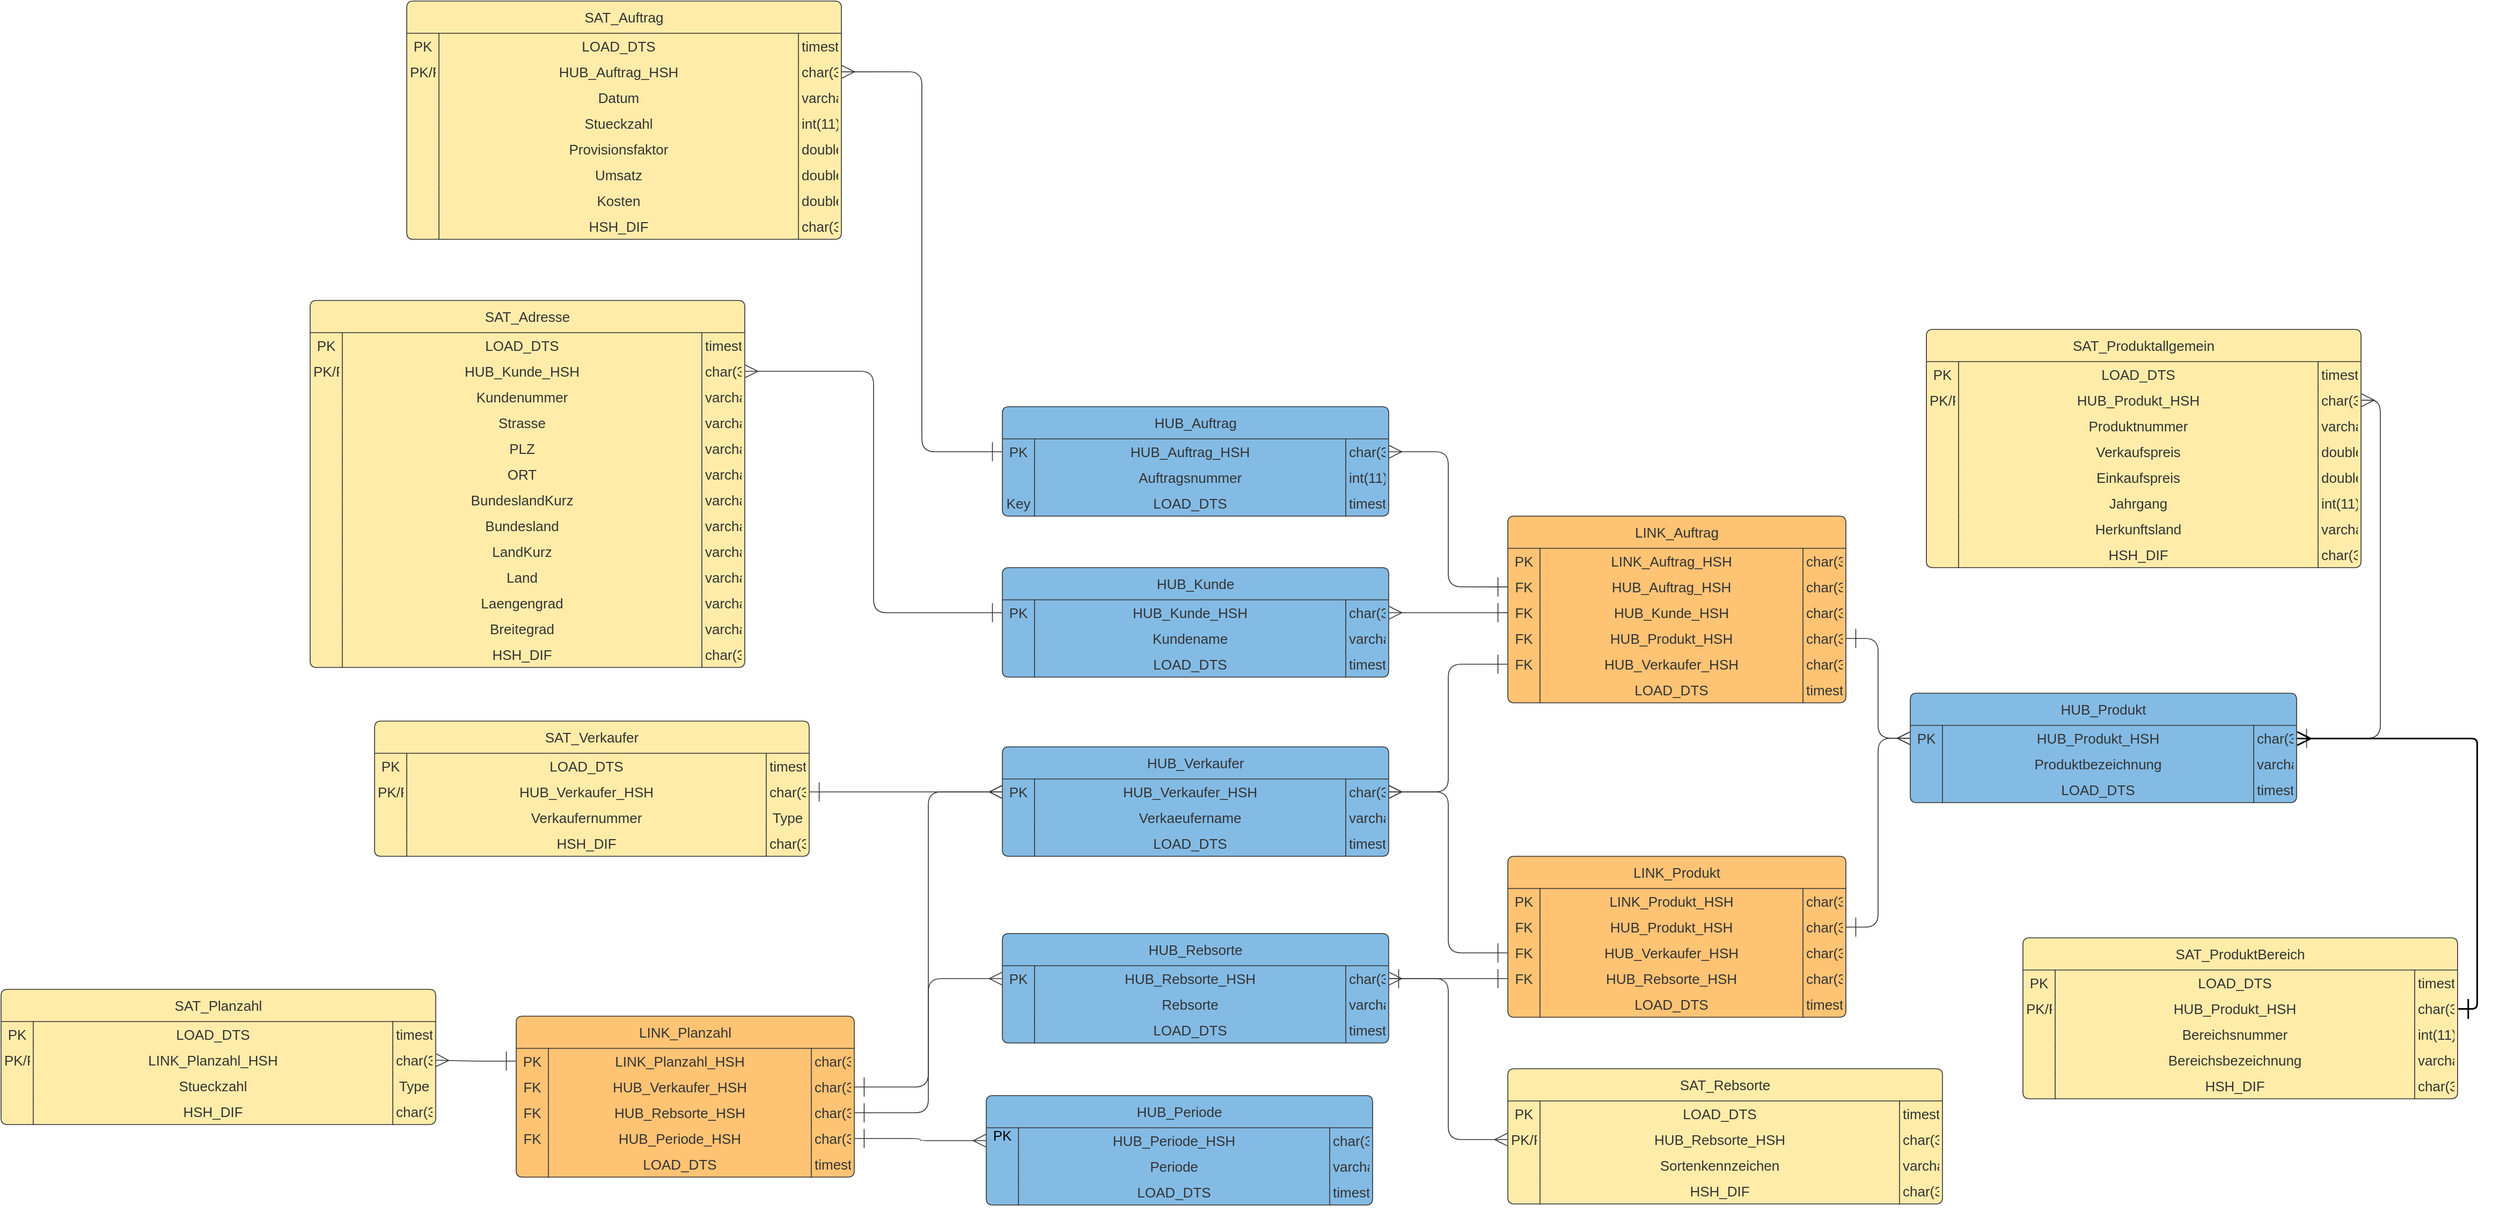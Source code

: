 <mxfile version="15.9.1" type="device"><diagram id="QIp9TK78dXOBnUs0atDN" name="Page-1"><mxGraphModel dx="2364" dy="2211" grid="1" gridSize="10" guides="1" tooltips="1" connect="1" arrows="1" fold="1" page="1" pageScale="1" pageWidth="827" pageHeight="1169" math="0" shadow="0"><root><mxCell id="0"/><mxCell id="1" parent="0"/><mxCell id="t6HHe7cUo8YbTo7W-AbM-1" value="HUB_Produkt" style="html=1;overflow=block;blockSpacing=1;whiteSpace=wrap;swimlane;resizeParent=1;resizeParentMax=0;resizeLast=0;collapsible=0;marginBottom=0;fontStyle=0;swimlaneFillColor=#83bbe5;startSize=30;whiteSpace=wrap;fontSize=13;fontColor=#333333;align=center;fillColor=#83bbe5;whiteSpace=wrap;spacing=0;strokeColor=#333333;strokeOpacity=100;fillOpacity=100;rounded=1;absoluteArcSize=1;arcSize=12;strokeWidth=0.8;" vertex="1" parent="1"><mxGeometry x="2271" y="780" width="360" height="102" as="geometry"/></mxCell><mxCell id="t6HHe7cUo8YbTo7W-AbM-2" value="PK" style="strokeColor=none;part=1;resizeHeight=0;align=center;verticalAlign=top;spacingLeft=4;spacingRight=4;overflow=hidden;rotatable=0;points=[[0,0.5],[1,0.5]];portConstraint=eastwest;whiteSpace=wrap;swimlaneFillColor=#83bbe5;whiteSpace=wrap;fontSize=13;fontColor=#333333;align=center;fillColor=none;strokeOpacity=100;fillOpacity=100;whiteSpace=wrap;spacing=0;rounded=1;absoluteArcSize=1;arcSize=12;strokeWidth=0.8;" vertex="1" parent="t6HHe7cUo8YbTo7W-AbM-1"><mxGeometry y="30" width="30" height="24" as="geometry"/></mxCell><mxCell id="t6HHe7cUo8YbTo7W-AbM-3" value="HUB_Produkt_HSH" style="shape=partialRectangle;top=0;right=0;bottom=0;part=1;resizeHeight=0;align=left;verticalAlign=top;spacingLeft=4;spacingRight=4;overflow=hidden;rotatable=0;points=[[0,0.5],[1,0.5]];portConstraint=eastwest;whiteSpace=wrap;swimlaneFillColor=#83bbe5;whiteSpace=wrap;fontSize=13;fontColor=#333333;align=center;fillColor=none;strokeOpacity=100;fillOpacity=100;whiteSpace=wrap;spacing=0;strokeColor=#333333;rounded=1;absoluteArcSize=1;arcSize=12;strokeWidth=0.8;" vertex="1" parent="t6HHe7cUo8YbTo7W-AbM-1"><mxGeometry x="30" y="30" width="290" height="24" as="geometry"/></mxCell><mxCell id="t6HHe7cUo8YbTo7W-AbM-4" value="char(32)" style="shape=partialRectangle;top=0;right=0;bottom=0;part=1;resizeHeight=0;align=left;verticalAlign=top;spacingLeft=4;spacingRight=4;overflow=hidden;rotatable=0;points=[[0,0.5],[1,0.5]];portConstraint=eastwest;whiteSpace=wrap;swimlaneFillColor=#83bbe5;whiteSpace=wrap;fontSize=13;fontColor=#333333;align=center;fillColor=none;strokeOpacity=100;fillOpacity=100;whiteSpace=wrap;spacing=0;strokeColor=#333333;rounded=1;absoluteArcSize=1;arcSize=12;strokeWidth=0.8;" vertex="1" parent="t6HHe7cUo8YbTo7W-AbM-1"><mxGeometry x="320" y="30" width="40" height="24" as="geometry"/></mxCell><mxCell id="t6HHe7cUo8YbTo7W-AbM-5" value="" style="strokeColor=none;part=1;resizeHeight=0;align=center;verticalAlign=top;spacingLeft=4;spacingRight=4;overflow=hidden;rotatable=0;points=[[0,0.5],[1,0.5]];portConstraint=eastwest;whiteSpace=wrap;swimlaneFillColor=#83bbe5;whiteSpace=wrap;fontSize=13;align=center;fillColor=none;strokeOpacity=100;fillOpacity=100;whiteSpace=wrap;spacing=0;rounded=1;absoluteArcSize=1;arcSize=12;strokeWidth=0.8;" vertex="1" parent="t6HHe7cUo8YbTo7W-AbM-1"><mxGeometry y="54" width="30" height="24" as="geometry"/></mxCell><mxCell id="t6HHe7cUo8YbTo7W-AbM-6" value="Produktbezeichnung" style="shape=partialRectangle;top=0;right=0;bottom=0;part=1;resizeHeight=0;align=left;verticalAlign=top;spacingLeft=4;spacingRight=4;overflow=hidden;rotatable=0;points=[[0,0.5],[1,0.5]];portConstraint=eastwest;whiteSpace=wrap;swimlaneFillColor=#83bbe5;whiteSpace=wrap;fontSize=13;fontColor=#333333;align=center;fillColor=none;strokeOpacity=100;fillOpacity=100;whiteSpace=wrap;spacing=0;strokeColor=#333333;rounded=1;absoluteArcSize=1;arcSize=12;strokeWidth=0.8;" vertex="1" parent="t6HHe7cUo8YbTo7W-AbM-1"><mxGeometry x="30" y="54" width="290" height="24" as="geometry"/></mxCell><mxCell id="t6HHe7cUo8YbTo7W-AbM-7" value="varchar(64)" style="shape=partialRectangle;top=0;right=0;bottom=0;part=1;resizeHeight=0;align=left;verticalAlign=top;spacingLeft=4;spacingRight=4;overflow=hidden;rotatable=0;points=[[0,0.5],[1,0.5]];portConstraint=eastwest;whiteSpace=wrap;swimlaneFillColor=#83bbe5;whiteSpace=wrap;fontSize=13;fontColor=#333333;align=center;fillColor=none;strokeOpacity=100;fillOpacity=100;whiteSpace=wrap;spacing=0;strokeColor=#333333;rounded=1;absoluteArcSize=1;arcSize=12;strokeWidth=0.8;" vertex="1" parent="t6HHe7cUo8YbTo7W-AbM-1"><mxGeometry x="320" y="54" width="40" height="24" as="geometry"/></mxCell><mxCell id="t6HHe7cUo8YbTo7W-AbM-8" value="" style="strokeColor=none;part=1;resizeHeight=0;align=center;verticalAlign=top;spacingLeft=4;spacingRight=4;overflow=hidden;rotatable=0;points=[[0,0.5],[1,0.5]];portConstraint=eastwest;whiteSpace=wrap;swimlaneFillColor=#83bbe5;whiteSpace=wrap;fontSize=13;align=center;fillColor=none;strokeOpacity=100;fillOpacity=100;whiteSpace=wrap;spacing=0;rounded=1;absoluteArcSize=1;arcSize=12;strokeWidth=0.8;" vertex="1" parent="t6HHe7cUo8YbTo7W-AbM-1"><mxGeometry y="78" width="30" height="24" as="geometry"/></mxCell><mxCell id="t6HHe7cUo8YbTo7W-AbM-9" value="LOAD_DTS" style="shape=partialRectangle;top=0;right=0;bottom=0;part=1;resizeHeight=0;align=left;verticalAlign=top;spacingLeft=4;spacingRight=4;overflow=hidden;rotatable=0;points=[[0,0.5],[1,0.5]];portConstraint=eastwest;whiteSpace=wrap;swimlaneFillColor=#83bbe5;whiteSpace=wrap;fontSize=13;fontColor=#333333;align=center;fillColor=none;strokeOpacity=100;fillOpacity=100;whiteSpace=wrap;spacing=0;strokeColor=#333333;rounded=1;absoluteArcSize=1;arcSize=12;strokeWidth=0.8;" vertex="1" parent="t6HHe7cUo8YbTo7W-AbM-1"><mxGeometry x="30" y="78" width="290" height="24" as="geometry"/></mxCell><mxCell id="t6HHe7cUo8YbTo7W-AbM-10" value="timestamp" style="shape=partialRectangle;top=0;right=0;bottom=0;part=1;resizeHeight=0;align=left;verticalAlign=top;spacingLeft=4;spacingRight=4;overflow=hidden;rotatable=0;points=[[0,0.5],[1,0.5]];portConstraint=eastwest;whiteSpace=wrap;swimlaneFillColor=#83bbe5;whiteSpace=wrap;fontSize=13;fontColor=#333333;align=center;fillColor=none;strokeOpacity=100;fillOpacity=100;whiteSpace=wrap;spacing=0;strokeColor=#333333;rounded=1;absoluteArcSize=1;arcSize=12;strokeWidth=0.8;" vertex="1" parent="t6HHe7cUo8YbTo7W-AbM-1"><mxGeometry x="320" y="78" width="40" height="24" as="geometry"/></mxCell><mxCell id="t6HHe7cUo8YbTo7W-AbM-11" value="HUB_Auftrag" style="html=1;overflow=block;blockSpacing=1;whiteSpace=wrap;swimlane;resizeParent=1;resizeParentMax=0;resizeLast=0;collapsible=0;marginBottom=0;fontStyle=0;swimlaneFillColor=#83bbe5;startSize=30;whiteSpace=wrap;fontSize=13;fontColor=#333333;align=center;fillColor=#83bbe5;whiteSpace=wrap;spacing=0;strokeColor=#333333;strokeOpacity=100;fillOpacity=100;rounded=1;absoluteArcSize=1;arcSize=12;strokeWidth=0.8;" vertex="1" parent="1"><mxGeometry x="1425" y="513" width="360" height="102" as="geometry"/></mxCell><mxCell id="t6HHe7cUo8YbTo7W-AbM-12" value="PK" style="strokeColor=none;part=1;resizeHeight=0;align=center;verticalAlign=top;spacingLeft=4;spacingRight=4;overflow=hidden;rotatable=0;points=[[0,0.5],[1,0.5]];portConstraint=eastwest;whiteSpace=wrap;swimlaneFillColor=#83bbe5;whiteSpace=wrap;fontSize=13;fontColor=#333333;align=center;fillColor=none;strokeOpacity=100;fillOpacity=100;whiteSpace=wrap;spacing=0;rounded=1;absoluteArcSize=1;arcSize=12;strokeWidth=0.8;" vertex="1" parent="t6HHe7cUo8YbTo7W-AbM-11"><mxGeometry y="30" width="30" height="24" as="geometry"/></mxCell><mxCell id="t6HHe7cUo8YbTo7W-AbM-13" value="HUB_Auftrag_HSH" style="shape=partialRectangle;top=0;right=0;bottom=0;part=1;resizeHeight=0;align=left;verticalAlign=top;spacingLeft=4;spacingRight=4;overflow=hidden;rotatable=0;points=[[0,0.5],[1,0.5]];portConstraint=eastwest;whiteSpace=wrap;swimlaneFillColor=#83bbe5;whiteSpace=wrap;fontSize=13;fontColor=#333333;align=center;fillColor=none;strokeOpacity=100;fillOpacity=100;whiteSpace=wrap;spacing=0;strokeColor=#333333;rounded=1;absoluteArcSize=1;arcSize=12;strokeWidth=0.8;" vertex="1" parent="t6HHe7cUo8YbTo7W-AbM-11"><mxGeometry x="30" y="30" width="290" height="24" as="geometry"/></mxCell><mxCell id="t6HHe7cUo8YbTo7W-AbM-14" value="char(32)" style="shape=partialRectangle;top=0;right=0;bottom=0;part=1;resizeHeight=0;align=left;verticalAlign=top;spacingLeft=4;spacingRight=4;overflow=hidden;rotatable=0;points=[[0,0.5],[1,0.5]];portConstraint=eastwest;whiteSpace=wrap;swimlaneFillColor=#83bbe5;whiteSpace=wrap;fontSize=13;fontColor=#333333;align=center;fillColor=none;strokeOpacity=100;fillOpacity=100;whiteSpace=wrap;spacing=0;strokeColor=#333333;rounded=1;absoluteArcSize=1;arcSize=12;strokeWidth=0.8;" vertex="1" parent="t6HHe7cUo8YbTo7W-AbM-11"><mxGeometry x="320" y="30" width="40" height="24" as="geometry"/></mxCell><mxCell id="t6HHe7cUo8YbTo7W-AbM-15" value="" style="strokeColor=none;part=1;resizeHeight=0;align=center;verticalAlign=top;spacingLeft=4;spacingRight=4;overflow=hidden;rotatable=0;points=[[0,0.5],[1,0.5]];portConstraint=eastwest;whiteSpace=wrap;swimlaneFillColor=#83bbe5;whiteSpace=wrap;fontSize=13;align=center;fillColor=none;strokeOpacity=100;fillOpacity=100;whiteSpace=wrap;spacing=0;rounded=1;absoluteArcSize=1;arcSize=12;strokeWidth=0.8;" vertex="1" parent="t6HHe7cUo8YbTo7W-AbM-11"><mxGeometry y="54" width="30" height="24" as="geometry"/></mxCell><mxCell id="t6HHe7cUo8YbTo7W-AbM-16" value="Auftragsnummer" style="shape=partialRectangle;top=0;right=0;bottom=0;part=1;resizeHeight=0;align=left;verticalAlign=top;spacingLeft=4;spacingRight=4;overflow=hidden;rotatable=0;points=[[0,0.5],[1,0.5]];portConstraint=eastwest;whiteSpace=wrap;swimlaneFillColor=#83bbe5;whiteSpace=wrap;fontSize=13;fontColor=#333333;align=center;fillColor=none;strokeOpacity=100;fillOpacity=100;whiteSpace=wrap;spacing=0;strokeColor=#333333;rounded=1;absoluteArcSize=1;arcSize=12;strokeWidth=0.8;" vertex="1" parent="t6HHe7cUo8YbTo7W-AbM-11"><mxGeometry x="30" y="54" width="290" height="24" as="geometry"/></mxCell><mxCell id="t6HHe7cUo8YbTo7W-AbM-17" value="int(11)" style="shape=partialRectangle;top=0;right=0;bottom=0;part=1;resizeHeight=0;align=left;verticalAlign=top;spacingLeft=4;spacingRight=4;overflow=hidden;rotatable=0;points=[[0,0.5],[1,0.5]];portConstraint=eastwest;whiteSpace=wrap;swimlaneFillColor=#83bbe5;whiteSpace=wrap;fontSize=13;fontColor=#333333;align=center;fillColor=none;strokeOpacity=100;fillOpacity=100;whiteSpace=wrap;spacing=0;strokeColor=#333333;rounded=1;absoluteArcSize=1;arcSize=12;strokeWidth=0.8;" vertex="1" parent="t6HHe7cUo8YbTo7W-AbM-11"><mxGeometry x="320" y="54" width="40" height="24" as="geometry"/></mxCell><mxCell id="t6HHe7cUo8YbTo7W-AbM-18" value="Key" style="strokeColor=none;part=1;resizeHeight=0;align=center;verticalAlign=top;spacingLeft=4;spacingRight=4;overflow=hidden;rotatable=0;points=[[0,0.5],[1,0.5]];portConstraint=eastwest;whiteSpace=wrap;swimlaneFillColor=#83bbe5;whiteSpace=wrap;fontSize=13;fontColor=#333333;align=center;fillColor=none;strokeOpacity=100;fillOpacity=100;whiteSpace=wrap;spacing=0;rounded=1;absoluteArcSize=1;arcSize=12;strokeWidth=0.8;" vertex="1" parent="t6HHe7cUo8YbTo7W-AbM-11"><mxGeometry y="78" width="30" height="24" as="geometry"/></mxCell><mxCell id="t6HHe7cUo8YbTo7W-AbM-19" value="LOAD_DTS" style="shape=partialRectangle;top=0;right=0;bottom=0;part=1;resizeHeight=0;align=left;verticalAlign=top;spacingLeft=4;spacingRight=4;overflow=hidden;rotatable=0;points=[[0,0.5],[1,0.5]];portConstraint=eastwest;whiteSpace=wrap;swimlaneFillColor=#83bbe5;whiteSpace=wrap;fontSize=13;fontColor=#333333;align=center;fillColor=none;strokeOpacity=100;fillOpacity=100;whiteSpace=wrap;spacing=0;strokeColor=#333333;rounded=1;absoluteArcSize=1;arcSize=12;strokeWidth=0.8;" vertex="1" parent="t6HHe7cUo8YbTo7W-AbM-11"><mxGeometry x="30" y="78" width="290" height="24" as="geometry"/></mxCell><mxCell id="t6HHe7cUo8YbTo7W-AbM-20" value="timestamp" style="shape=partialRectangle;top=0;right=0;bottom=0;part=1;resizeHeight=0;align=left;verticalAlign=top;spacingLeft=4;spacingRight=4;overflow=hidden;rotatable=0;points=[[0,0.5],[1,0.5]];portConstraint=eastwest;whiteSpace=wrap;swimlaneFillColor=#83bbe5;whiteSpace=wrap;fontSize=13;fontColor=#333333;align=center;fillColor=none;strokeOpacity=100;fillOpacity=100;whiteSpace=wrap;spacing=0;strokeColor=#333333;rounded=1;absoluteArcSize=1;arcSize=12;strokeWidth=0.8;" vertex="1" parent="t6HHe7cUo8YbTo7W-AbM-11"><mxGeometry x="320" y="78" width="40" height="24" as="geometry"/></mxCell><mxCell id="t6HHe7cUo8YbTo7W-AbM-21" value="&lt;div style=&quot;display: flex; justify-content: center; text-align: center; align-items: baseline; font-size: 0; line-height: 1.25;margin-top: -2px;&quot;&gt;&lt;span&gt;&lt;span style=&quot;font-size:13px;color:#333333;&quot;&gt;HUB_Periode&lt;/span&gt;&lt;span style=&quot;font-size:16px;color:#000000;&quot;&gt; &lt;/span&gt;&lt;/span&gt;&lt;/div&gt;" style="html=1;overflow=block;blockSpacing=1;whiteSpace=wrap;swimlane;resizeParent=1;resizeParentMax=0;resizeLast=0;collapsible=0;marginBottom=0;fontStyle=0;swimlaneFillColor=#83bbe5;startSize=30;whiteSpace=wrap;fontSize=16;fontColor=#333333;align=center;fillColor=#83bbe5;whiteSpace=wrap;fontSize=13;spacing=0;strokeColor=#333333;strokeOpacity=100;fillOpacity=100;rounded=1;absoluteArcSize=1;arcSize=12;strokeWidth=0.8;" vertex="1" parent="1"><mxGeometry x="1410" y="1155" width="360" height="102" as="geometry"/></mxCell><mxCell id="t6HHe7cUo8YbTo7W-AbM-22" value="PK" style="strokeColor=none;part=1;resizeHeight=0;align=center;verticalAlign=top;spacingLeft=4;spacingRight=4;overflow=hidden;rotatable=0;points=[[0,0.5],[1,0.5]];portConstraint=eastwest;whiteSpace=wrap;swimlaneFillColor=#83bbe5;whiteSpace=wrap;overflow=block;blockSpacing=1;html=1;fontSize=13;fillColor=none;strokeOpacity=100;fillOpacity=100;whiteSpace=wrap;spacing=0;rounded=1;absoluteArcSize=1;arcSize=12;strokeWidth=0.8;" vertex="1" parent="t6HHe7cUo8YbTo7W-AbM-21"><mxGeometry y="30" width="30" height="24" as="geometry"/></mxCell><mxCell id="t6HHe7cUo8YbTo7W-AbM-23" value="HUB_Periode_HSH" style="shape=partialRectangle;top=0;right=0;bottom=0;part=1;resizeHeight=0;align=left;verticalAlign=top;spacingLeft=4;spacingRight=4;overflow=hidden;rotatable=0;points=[[0,0.5],[1,0.5]];portConstraint=eastwest;whiteSpace=wrap;swimlaneFillColor=#83bbe5;whiteSpace=wrap;fontSize=13;fontColor=#333333;align=center;fillColor=none;strokeOpacity=100;fillOpacity=100;whiteSpace=wrap;spacing=0;strokeColor=#333333;rounded=1;absoluteArcSize=1;arcSize=12;strokeWidth=0.8;" vertex="1" parent="t6HHe7cUo8YbTo7W-AbM-21"><mxGeometry x="30" y="30" width="290" height="24" as="geometry"/></mxCell><mxCell id="t6HHe7cUo8YbTo7W-AbM-24" value="char(32)" style="shape=partialRectangle;top=0;right=0;bottom=0;part=1;resizeHeight=0;align=left;verticalAlign=top;spacingLeft=4;spacingRight=4;overflow=hidden;rotatable=0;points=[[0,0.5],[1,0.5]];portConstraint=eastwest;whiteSpace=wrap;swimlaneFillColor=#83bbe5;whiteSpace=wrap;fontSize=13;fontColor=#333333;align=center;fillColor=none;strokeOpacity=100;fillOpacity=100;whiteSpace=wrap;spacing=0;strokeColor=#333333;rounded=1;absoluteArcSize=1;arcSize=12;strokeWidth=0.8;" vertex="1" parent="t6HHe7cUo8YbTo7W-AbM-21"><mxGeometry x="320" y="30" width="40" height="24" as="geometry"/></mxCell><mxCell id="t6HHe7cUo8YbTo7W-AbM-25" value="" style="strokeColor=none;part=1;resizeHeight=0;align=center;verticalAlign=top;spacingLeft=4;spacingRight=4;overflow=hidden;rotatable=0;points=[[0,0.5],[1,0.5]];portConstraint=eastwest;whiteSpace=wrap;swimlaneFillColor=#83bbe5;whiteSpace=wrap;fontSize=13;align=center;fillColor=none;strokeOpacity=100;fillOpacity=100;whiteSpace=wrap;spacing=0;rounded=1;absoluteArcSize=1;arcSize=12;strokeWidth=0.8;" vertex="1" parent="t6HHe7cUo8YbTo7W-AbM-21"><mxGeometry y="54" width="30" height="24" as="geometry"/></mxCell><mxCell id="t6HHe7cUo8YbTo7W-AbM-26" value="Periode" style="shape=partialRectangle;top=0;right=0;bottom=0;part=1;resizeHeight=0;align=left;verticalAlign=top;spacingLeft=4;spacingRight=4;overflow=hidden;rotatable=0;points=[[0,0.5],[1,0.5]];portConstraint=eastwest;whiteSpace=wrap;swimlaneFillColor=#83bbe5;whiteSpace=wrap;fontSize=13;fontColor=#333333;align=center;fillColor=none;strokeOpacity=100;fillOpacity=100;whiteSpace=wrap;spacing=0;strokeColor=#333333;rounded=1;absoluteArcSize=1;arcSize=12;strokeWidth=0.8;" vertex="1" parent="t6HHe7cUo8YbTo7W-AbM-21"><mxGeometry x="30" y="54" width="290" height="24" as="geometry"/></mxCell><mxCell id="t6HHe7cUo8YbTo7W-AbM-27" value="varchar(32)" style="shape=partialRectangle;top=0;right=0;bottom=0;part=1;resizeHeight=0;align=left;verticalAlign=top;spacingLeft=4;spacingRight=4;overflow=hidden;rotatable=0;points=[[0,0.5],[1,0.5]];portConstraint=eastwest;whiteSpace=wrap;swimlaneFillColor=#83bbe5;whiteSpace=wrap;fontSize=13;fontColor=#333333;align=center;fillColor=none;strokeOpacity=100;fillOpacity=100;whiteSpace=wrap;spacing=0;strokeColor=#333333;rounded=1;absoluteArcSize=1;arcSize=12;strokeWidth=0.8;" vertex="1" parent="t6HHe7cUo8YbTo7W-AbM-21"><mxGeometry x="320" y="54" width="40" height="24" as="geometry"/></mxCell><mxCell id="t6HHe7cUo8YbTo7W-AbM-28" value="" style="strokeColor=none;part=1;resizeHeight=0;align=center;verticalAlign=top;spacingLeft=4;spacingRight=4;overflow=hidden;rotatable=0;points=[[0,0.5],[1,0.5]];portConstraint=eastwest;whiteSpace=wrap;swimlaneFillColor=#83bbe5;whiteSpace=wrap;fontSize=13;align=center;fillColor=none;strokeOpacity=100;fillOpacity=100;whiteSpace=wrap;spacing=0;rounded=1;absoluteArcSize=1;arcSize=12;strokeWidth=0.8;" vertex="1" parent="t6HHe7cUo8YbTo7W-AbM-21"><mxGeometry y="78" width="30" height="24" as="geometry"/></mxCell><mxCell id="t6HHe7cUo8YbTo7W-AbM-29" value="LOAD_DTS" style="shape=partialRectangle;top=0;right=0;bottom=0;part=1;resizeHeight=0;align=left;verticalAlign=top;spacingLeft=4;spacingRight=4;overflow=hidden;rotatable=0;points=[[0,0.5],[1,0.5]];portConstraint=eastwest;whiteSpace=wrap;swimlaneFillColor=#83bbe5;whiteSpace=wrap;fontSize=13;fontColor=#333333;align=center;fillColor=none;strokeOpacity=100;fillOpacity=100;whiteSpace=wrap;spacing=0;strokeColor=#333333;rounded=1;absoluteArcSize=1;arcSize=12;strokeWidth=0.8;" vertex="1" parent="t6HHe7cUo8YbTo7W-AbM-21"><mxGeometry x="30" y="78" width="290" height="24" as="geometry"/></mxCell><mxCell id="t6HHe7cUo8YbTo7W-AbM-30" value="timestamp" style="shape=partialRectangle;top=0;right=0;bottom=0;part=1;resizeHeight=0;align=left;verticalAlign=top;spacingLeft=4;spacingRight=4;overflow=hidden;rotatable=0;points=[[0,0.5],[1,0.5]];portConstraint=eastwest;whiteSpace=wrap;swimlaneFillColor=#83bbe5;whiteSpace=wrap;fontSize=13;fontColor=#333333;align=center;fillColor=none;strokeOpacity=100;fillOpacity=100;whiteSpace=wrap;spacing=0;strokeColor=#333333;rounded=1;absoluteArcSize=1;arcSize=12;strokeWidth=0.8;" vertex="1" parent="t6HHe7cUo8YbTo7W-AbM-21"><mxGeometry x="320" y="78" width="40" height="24" as="geometry"/></mxCell><mxCell id="t6HHe7cUo8YbTo7W-AbM-31" value="HUB_Kunde" style="html=1;overflow=block;blockSpacing=1;whiteSpace=wrap;swimlane;resizeParent=1;resizeParentMax=0;resizeLast=0;collapsible=0;marginBottom=0;fontStyle=0;swimlaneFillColor=#83bbe5;startSize=30;whiteSpace=wrap;fontSize=13;fontColor=#333333;align=center;fillColor=#83bbe5;whiteSpace=wrap;spacing=0;strokeColor=#333333;strokeOpacity=100;fillOpacity=100;rounded=1;absoluteArcSize=1;arcSize=12;strokeWidth=0.8;" vertex="1" parent="1"><mxGeometry x="1425" y="663" width="360" height="102" as="geometry"/></mxCell><mxCell id="t6HHe7cUo8YbTo7W-AbM-32" value="PK" style="strokeColor=none;part=1;resizeHeight=0;align=center;verticalAlign=top;spacingLeft=4;spacingRight=4;overflow=hidden;rotatable=0;points=[[0,0.5],[1,0.5]];portConstraint=eastwest;whiteSpace=wrap;swimlaneFillColor=#83bbe5;whiteSpace=wrap;fontSize=13;fontColor=#333333;align=center;fillColor=none;strokeOpacity=100;fillOpacity=100;whiteSpace=wrap;spacing=0;rounded=1;absoluteArcSize=1;arcSize=12;strokeWidth=0.8;" vertex="1" parent="t6HHe7cUo8YbTo7W-AbM-31"><mxGeometry y="30" width="30" height="24" as="geometry"/></mxCell><mxCell id="t6HHe7cUo8YbTo7W-AbM-33" value="HUB_Kunde_HSH" style="shape=partialRectangle;top=0;right=0;bottom=0;part=1;resizeHeight=0;align=left;verticalAlign=top;spacingLeft=4;spacingRight=4;overflow=hidden;rotatable=0;points=[[0,0.5],[1,0.5]];portConstraint=eastwest;whiteSpace=wrap;swimlaneFillColor=#83bbe5;whiteSpace=wrap;fontSize=13;fontColor=#333333;align=center;fillColor=none;strokeOpacity=100;fillOpacity=100;whiteSpace=wrap;spacing=0;strokeColor=#333333;rounded=1;absoluteArcSize=1;arcSize=12;strokeWidth=0.8;" vertex="1" parent="t6HHe7cUo8YbTo7W-AbM-31"><mxGeometry x="30" y="30" width="290" height="24" as="geometry"/></mxCell><mxCell id="t6HHe7cUo8YbTo7W-AbM-34" value="char(32)" style="shape=partialRectangle;top=0;right=0;bottom=0;part=1;resizeHeight=0;align=left;verticalAlign=top;spacingLeft=4;spacingRight=4;overflow=hidden;rotatable=0;points=[[0,0.5],[1,0.5]];portConstraint=eastwest;whiteSpace=wrap;swimlaneFillColor=#83bbe5;whiteSpace=wrap;fontSize=13;fontColor=#333333;align=center;fillColor=none;strokeOpacity=100;fillOpacity=100;whiteSpace=wrap;spacing=0;strokeColor=#333333;rounded=1;absoluteArcSize=1;arcSize=12;strokeWidth=0.8;" vertex="1" parent="t6HHe7cUo8YbTo7W-AbM-31"><mxGeometry x="320" y="30" width="40" height="24" as="geometry"/></mxCell><mxCell id="t6HHe7cUo8YbTo7W-AbM-35" value="" style="strokeColor=none;part=1;resizeHeight=0;align=center;verticalAlign=top;spacingLeft=4;spacingRight=4;overflow=hidden;rotatable=0;points=[[0,0.5],[1,0.5]];portConstraint=eastwest;whiteSpace=wrap;swimlaneFillColor=#83bbe5;whiteSpace=wrap;fontSize=13;align=center;fillColor=none;strokeOpacity=100;fillOpacity=100;whiteSpace=wrap;spacing=0;rounded=1;absoluteArcSize=1;arcSize=12;strokeWidth=0.8;" vertex="1" parent="t6HHe7cUo8YbTo7W-AbM-31"><mxGeometry y="54" width="30" height="24" as="geometry"/></mxCell><mxCell id="t6HHe7cUo8YbTo7W-AbM-36" value="Kundename" style="shape=partialRectangle;top=0;right=0;bottom=0;part=1;resizeHeight=0;align=left;verticalAlign=top;spacingLeft=4;spacingRight=4;overflow=hidden;rotatable=0;points=[[0,0.5],[1,0.5]];portConstraint=eastwest;whiteSpace=wrap;swimlaneFillColor=#83bbe5;whiteSpace=wrap;fontSize=13;fontColor=#333333;align=center;fillColor=none;strokeOpacity=100;fillOpacity=100;whiteSpace=wrap;spacing=0;strokeColor=#333333;rounded=1;absoluteArcSize=1;arcSize=12;strokeWidth=0.8;" vertex="1" parent="t6HHe7cUo8YbTo7W-AbM-31"><mxGeometry x="30" y="54" width="290" height="24" as="geometry"/></mxCell><mxCell id="t6HHe7cUo8YbTo7W-AbM-37" value="varchar(64)" style="shape=partialRectangle;top=0;right=0;bottom=0;part=1;resizeHeight=0;align=left;verticalAlign=top;spacingLeft=4;spacingRight=4;overflow=hidden;rotatable=0;points=[[0,0.5],[1,0.5]];portConstraint=eastwest;whiteSpace=wrap;swimlaneFillColor=#83bbe5;whiteSpace=wrap;fontSize=13;fontColor=#333333;align=center;fillColor=none;strokeOpacity=100;fillOpacity=100;whiteSpace=wrap;spacing=0;strokeColor=#333333;rounded=1;absoluteArcSize=1;arcSize=12;strokeWidth=0.8;" vertex="1" parent="t6HHe7cUo8YbTo7W-AbM-31"><mxGeometry x="320" y="54" width="40" height="24" as="geometry"/></mxCell><mxCell id="t6HHe7cUo8YbTo7W-AbM-38" value="" style="strokeColor=none;part=1;resizeHeight=0;align=center;verticalAlign=top;spacingLeft=4;spacingRight=4;overflow=hidden;rotatable=0;points=[[0,0.5],[1,0.5]];portConstraint=eastwest;whiteSpace=wrap;swimlaneFillColor=#83bbe5;whiteSpace=wrap;fontSize=13;align=center;fillColor=none;strokeOpacity=100;fillOpacity=100;whiteSpace=wrap;spacing=0;rounded=1;absoluteArcSize=1;arcSize=12;strokeWidth=0.8;" vertex="1" parent="t6HHe7cUo8YbTo7W-AbM-31"><mxGeometry y="78" width="30" height="24" as="geometry"/></mxCell><mxCell id="t6HHe7cUo8YbTo7W-AbM-39" value="LOAD_DTS" style="shape=partialRectangle;top=0;right=0;bottom=0;part=1;resizeHeight=0;align=left;verticalAlign=top;spacingLeft=4;spacingRight=4;overflow=hidden;rotatable=0;points=[[0,0.5],[1,0.5]];portConstraint=eastwest;whiteSpace=wrap;swimlaneFillColor=#83bbe5;whiteSpace=wrap;fontSize=13;fontColor=#333333;align=center;fillColor=none;strokeOpacity=100;fillOpacity=100;whiteSpace=wrap;spacing=0;strokeColor=#333333;rounded=1;absoluteArcSize=1;arcSize=12;strokeWidth=0.8;" vertex="1" parent="t6HHe7cUo8YbTo7W-AbM-31"><mxGeometry x="30" y="78" width="290" height="24" as="geometry"/></mxCell><mxCell id="t6HHe7cUo8YbTo7W-AbM-40" value="timestamp" style="shape=partialRectangle;top=0;right=0;bottom=0;part=1;resizeHeight=0;align=left;verticalAlign=top;spacingLeft=4;spacingRight=4;overflow=hidden;rotatable=0;points=[[0,0.5],[1,0.5]];portConstraint=eastwest;whiteSpace=wrap;swimlaneFillColor=#83bbe5;whiteSpace=wrap;fontSize=13;fontColor=#333333;align=center;fillColor=none;strokeOpacity=100;fillOpacity=100;whiteSpace=wrap;spacing=0;strokeColor=#333333;rounded=1;absoluteArcSize=1;arcSize=12;strokeWidth=0.8;" vertex="1" parent="t6HHe7cUo8YbTo7W-AbM-31"><mxGeometry x="320" y="78" width="40" height="24" as="geometry"/></mxCell><mxCell id="t6HHe7cUo8YbTo7W-AbM-41" value="HUB_Rebsorte" style="html=1;overflow=block;blockSpacing=1;whiteSpace=wrap;swimlane;resizeParent=1;resizeParentMax=0;resizeLast=0;collapsible=0;marginBottom=0;fontStyle=0;swimlaneFillColor=#83bbe5;startSize=30;whiteSpace=wrap;fontSize=13;fontColor=#333333;align=center;fillColor=#83bbe5;whiteSpace=wrap;spacing=0;strokeColor=#333333;strokeOpacity=100;fillOpacity=100;rounded=1;absoluteArcSize=1;arcSize=12;strokeWidth=0.8;" vertex="1" parent="1"><mxGeometry x="1425" y="1004" width="360" height="102" as="geometry"/></mxCell><mxCell id="t6HHe7cUo8YbTo7W-AbM-42" value="PK" style="strokeColor=none;part=1;resizeHeight=0;align=center;verticalAlign=top;spacingLeft=4;spacingRight=4;overflow=hidden;rotatable=0;points=[[0,0.5],[1,0.5]];portConstraint=eastwest;whiteSpace=wrap;swimlaneFillColor=#83bbe5;whiteSpace=wrap;fontSize=13;fontColor=#333333;align=center;fillColor=none;strokeOpacity=100;fillOpacity=100;whiteSpace=wrap;spacing=0;rounded=1;absoluteArcSize=1;arcSize=12;strokeWidth=0.8;" vertex="1" parent="t6HHe7cUo8YbTo7W-AbM-41"><mxGeometry y="30" width="30" height="24" as="geometry"/></mxCell><mxCell id="t6HHe7cUo8YbTo7W-AbM-43" value="HUB_Rebsorte_HSH" style="shape=partialRectangle;top=0;right=0;bottom=0;part=1;resizeHeight=0;align=left;verticalAlign=top;spacingLeft=4;spacingRight=4;overflow=hidden;rotatable=0;points=[[0,0.5],[1,0.5]];portConstraint=eastwest;whiteSpace=wrap;swimlaneFillColor=#83bbe5;whiteSpace=wrap;fontSize=13;fontColor=#333333;align=center;fillColor=none;strokeOpacity=100;fillOpacity=100;whiteSpace=wrap;spacing=0;strokeColor=#333333;rounded=1;absoluteArcSize=1;arcSize=12;strokeWidth=0.8;" vertex="1" parent="t6HHe7cUo8YbTo7W-AbM-41"><mxGeometry x="30" y="30" width="290" height="24" as="geometry"/></mxCell><mxCell id="t6HHe7cUo8YbTo7W-AbM-44" value="char(32)" style="shape=partialRectangle;top=0;right=0;bottom=0;part=1;resizeHeight=0;align=left;verticalAlign=top;spacingLeft=4;spacingRight=4;overflow=hidden;rotatable=0;points=[[0,0.5],[1,0.5]];portConstraint=eastwest;whiteSpace=wrap;swimlaneFillColor=#83bbe5;whiteSpace=wrap;fontSize=13;fontColor=#333333;align=center;fillColor=none;strokeOpacity=100;fillOpacity=100;whiteSpace=wrap;spacing=0;strokeColor=#333333;rounded=1;absoluteArcSize=1;arcSize=12;strokeWidth=0.8;" vertex="1" parent="t6HHe7cUo8YbTo7W-AbM-41"><mxGeometry x="320" y="30" width="40" height="24" as="geometry"/></mxCell><mxCell id="t6HHe7cUo8YbTo7W-AbM-45" value="" style="strokeColor=none;part=1;resizeHeight=0;align=center;verticalAlign=top;spacingLeft=4;spacingRight=4;overflow=hidden;rotatable=0;points=[[0,0.5],[1,0.5]];portConstraint=eastwest;whiteSpace=wrap;swimlaneFillColor=#83bbe5;whiteSpace=wrap;fontSize=13;align=center;fillColor=none;strokeOpacity=100;fillOpacity=100;whiteSpace=wrap;spacing=0;rounded=1;absoluteArcSize=1;arcSize=12;strokeWidth=0.8;" vertex="1" parent="t6HHe7cUo8YbTo7W-AbM-41"><mxGeometry y="54" width="30" height="24" as="geometry"/></mxCell><mxCell id="t6HHe7cUo8YbTo7W-AbM-46" value="Rebsorte" style="shape=partialRectangle;top=0;right=0;bottom=0;part=1;resizeHeight=0;align=left;verticalAlign=top;spacingLeft=4;spacingRight=4;overflow=hidden;rotatable=0;points=[[0,0.5],[1,0.5]];portConstraint=eastwest;whiteSpace=wrap;swimlaneFillColor=#83bbe5;whiteSpace=wrap;fontSize=13;fontColor=#333333;align=center;fillColor=none;strokeOpacity=100;fillOpacity=100;whiteSpace=wrap;spacing=0;strokeColor=#333333;rounded=1;absoluteArcSize=1;arcSize=12;strokeWidth=0.8;" vertex="1" parent="t6HHe7cUo8YbTo7W-AbM-41"><mxGeometry x="30" y="54" width="290" height="24" as="geometry"/></mxCell><mxCell id="t6HHe7cUo8YbTo7W-AbM-47" value="varchar(32)" style="shape=partialRectangle;top=0;right=0;bottom=0;part=1;resizeHeight=0;align=left;verticalAlign=top;spacingLeft=4;spacingRight=4;overflow=hidden;rotatable=0;points=[[0,0.5],[1,0.5]];portConstraint=eastwest;whiteSpace=wrap;swimlaneFillColor=#83bbe5;whiteSpace=wrap;fontSize=13;fontColor=#333333;align=center;fillColor=none;strokeOpacity=100;fillOpacity=100;whiteSpace=wrap;spacing=0;strokeColor=#333333;rounded=1;absoluteArcSize=1;arcSize=12;strokeWidth=0.8;" vertex="1" parent="t6HHe7cUo8YbTo7W-AbM-41"><mxGeometry x="320" y="54" width="40" height="24" as="geometry"/></mxCell><mxCell id="t6HHe7cUo8YbTo7W-AbM-48" value="" style="strokeColor=none;part=1;resizeHeight=0;align=center;verticalAlign=top;spacingLeft=4;spacingRight=4;overflow=hidden;rotatable=0;points=[[0,0.5],[1,0.5]];portConstraint=eastwest;whiteSpace=wrap;swimlaneFillColor=#83bbe5;whiteSpace=wrap;fontSize=13;align=center;fillColor=none;strokeOpacity=100;fillOpacity=100;whiteSpace=wrap;spacing=0;rounded=1;absoluteArcSize=1;arcSize=12;strokeWidth=0.8;" vertex="1" parent="t6HHe7cUo8YbTo7W-AbM-41"><mxGeometry y="78" width="30" height="24" as="geometry"/></mxCell><mxCell id="t6HHe7cUo8YbTo7W-AbM-49" value="LOAD_DTS" style="shape=partialRectangle;top=0;right=0;bottom=0;part=1;resizeHeight=0;align=left;verticalAlign=top;spacingLeft=4;spacingRight=4;overflow=hidden;rotatable=0;points=[[0,0.5],[1,0.5]];portConstraint=eastwest;whiteSpace=wrap;swimlaneFillColor=#83bbe5;whiteSpace=wrap;fontSize=13;fontColor=#333333;align=center;fillColor=none;strokeOpacity=100;fillOpacity=100;whiteSpace=wrap;spacing=0;strokeColor=#333333;rounded=1;absoluteArcSize=1;arcSize=12;strokeWidth=0.8;" vertex="1" parent="t6HHe7cUo8YbTo7W-AbM-41"><mxGeometry x="30" y="78" width="290" height="24" as="geometry"/></mxCell><mxCell id="t6HHe7cUo8YbTo7W-AbM-50" value="timestamp" style="shape=partialRectangle;top=0;right=0;bottom=0;part=1;resizeHeight=0;align=left;verticalAlign=top;spacingLeft=4;spacingRight=4;overflow=hidden;rotatable=0;points=[[0,0.5],[1,0.5]];portConstraint=eastwest;whiteSpace=wrap;swimlaneFillColor=#83bbe5;whiteSpace=wrap;fontSize=13;fontColor=#333333;align=center;fillColor=none;strokeOpacity=100;fillOpacity=100;whiteSpace=wrap;spacing=0;strokeColor=#333333;rounded=1;absoluteArcSize=1;arcSize=12;strokeWidth=0.8;" vertex="1" parent="t6HHe7cUo8YbTo7W-AbM-41"><mxGeometry x="320" y="78" width="40" height="24" as="geometry"/></mxCell><mxCell id="t6HHe7cUo8YbTo7W-AbM-51" value="HUB_Verkaufer" style="html=1;overflow=block;blockSpacing=1;whiteSpace=wrap;swimlane;resizeParent=1;resizeParentMax=0;resizeLast=0;collapsible=0;marginBottom=0;fontStyle=0;swimlaneFillColor=#83bbe5;startSize=30;whiteSpace=wrap;fontSize=13;fontColor=#333333;align=center;fillColor=#83bbe5;whiteSpace=wrap;spacing=0;strokeColor=#333333;strokeOpacity=100;fillOpacity=100;rounded=1;absoluteArcSize=1;arcSize=12;strokeWidth=0.8;" vertex="1" parent="1"><mxGeometry x="1425" y="830" width="360" height="102" as="geometry"/></mxCell><mxCell id="t6HHe7cUo8YbTo7W-AbM-52" value="PK" style="strokeColor=none;part=1;resizeHeight=0;align=center;verticalAlign=top;spacingLeft=4;spacingRight=4;overflow=hidden;rotatable=0;points=[[0,0.5],[1,0.5]];portConstraint=eastwest;whiteSpace=wrap;swimlaneFillColor=#83bbe5;whiteSpace=wrap;fontSize=13;fontColor=#333333;align=center;fillColor=none;strokeOpacity=100;fillOpacity=100;whiteSpace=wrap;spacing=0;rounded=1;absoluteArcSize=1;arcSize=12;strokeWidth=0.8;" vertex="1" parent="t6HHe7cUo8YbTo7W-AbM-51"><mxGeometry y="30" width="30" height="24" as="geometry"/></mxCell><mxCell id="t6HHe7cUo8YbTo7W-AbM-53" value="HUB_Verkaufer_HSH" style="shape=partialRectangle;top=0;right=0;bottom=0;part=1;resizeHeight=0;align=left;verticalAlign=top;spacingLeft=4;spacingRight=4;overflow=hidden;rotatable=0;points=[[0,0.5],[1,0.5]];portConstraint=eastwest;whiteSpace=wrap;swimlaneFillColor=#83bbe5;whiteSpace=wrap;fontSize=13;fontColor=#333333;align=center;fillColor=none;strokeOpacity=100;fillOpacity=100;whiteSpace=wrap;spacing=0;strokeColor=#333333;rounded=1;absoluteArcSize=1;arcSize=12;strokeWidth=0.8;" vertex="1" parent="t6HHe7cUo8YbTo7W-AbM-51"><mxGeometry x="30" y="30" width="290" height="24" as="geometry"/></mxCell><mxCell id="t6HHe7cUo8YbTo7W-AbM-54" value="char(32)" style="shape=partialRectangle;top=0;right=0;bottom=0;part=1;resizeHeight=0;align=left;verticalAlign=top;spacingLeft=4;spacingRight=4;overflow=hidden;rotatable=0;points=[[0,0.5],[1,0.5]];portConstraint=eastwest;whiteSpace=wrap;swimlaneFillColor=#83bbe5;whiteSpace=wrap;fontSize=13;fontColor=#333333;align=center;fillColor=none;strokeOpacity=100;fillOpacity=100;whiteSpace=wrap;spacing=0;strokeColor=#333333;rounded=1;absoluteArcSize=1;arcSize=12;strokeWidth=0.8;" vertex="1" parent="t6HHe7cUo8YbTo7W-AbM-51"><mxGeometry x="320" y="30" width="40" height="24" as="geometry"/></mxCell><mxCell id="t6HHe7cUo8YbTo7W-AbM-55" value="" style="strokeColor=none;part=1;resizeHeight=0;align=center;verticalAlign=top;spacingLeft=4;spacingRight=4;overflow=hidden;rotatable=0;points=[[0,0.5],[1,0.5]];portConstraint=eastwest;whiteSpace=wrap;swimlaneFillColor=#83bbe5;whiteSpace=wrap;fontSize=13;align=center;fillColor=none;strokeOpacity=100;fillOpacity=100;whiteSpace=wrap;spacing=0;rounded=1;absoluteArcSize=1;arcSize=12;strokeWidth=0.8;" vertex="1" parent="t6HHe7cUo8YbTo7W-AbM-51"><mxGeometry y="54" width="30" height="24" as="geometry"/></mxCell><mxCell id="t6HHe7cUo8YbTo7W-AbM-56" value="Verkaeufername" style="shape=partialRectangle;top=0;right=0;bottom=0;part=1;resizeHeight=0;align=left;verticalAlign=top;spacingLeft=4;spacingRight=4;overflow=hidden;rotatable=0;points=[[0,0.5],[1,0.5]];portConstraint=eastwest;whiteSpace=wrap;swimlaneFillColor=#83bbe5;whiteSpace=wrap;fontSize=13;fontColor=#333333;align=center;fillColor=none;strokeOpacity=100;fillOpacity=100;whiteSpace=wrap;spacing=0;strokeColor=#333333;rounded=1;absoluteArcSize=1;arcSize=12;strokeWidth=0.8;" vertex="1" parent="t6HHe7cUo8YbTo7W-AbM-51"><mxGeometry x="30" y="54" width="290" height="24" as="geometry"/></mxCell><mxCell id="t6HHe7cUo8YbTo7W-AbM-57" value="varchar(64)" style="shape=partialRectangle;top=0;right=0;bottom=0;part=1;resizeHeight=0;align=left;verticalAlign=top;spacingLeft=4;spacingRight=4;overflow=hidden;rotatable=0;points=[[0,0.5],[1,0.5]];portConstraint=eastwest;whiteSpace=wrap;swimlaneFillColor=#83bbe5;whiteSpace=wrap;fontSize=13;fontColor=#333333;align=center;fillColor=none;strokeOpacity=100;fillOpacity=100;whiteSpace=wrap;spacing=0;strokeColor=#333333;rounded=1;absoluteArcSize=1;arcSize=12;strokeWidth=0.8;" vertex="1" parent="t6HHe7cUo8YbTo7W-AbM-51"><mxGeometry x="320" y="54" width="40" height="24" as="geometry"/></mxCell><mxCell id="t6HHe7cUo8YbTo7W-AbM-58" value="" style="strokeColor=none;part=1;resizeHeight=0;align=center;verticalAlign=top;spacingLeft=4;spacingRight=4;overflow=hidden;rotatable=0;points=[[0,0.5],[1,0.5]];portConstraint=eastwest;whiteSpace=wrap;swimlaneFillColor=#83bbe5;whiteSpace=wrap;fontSize=13;align=center;fillColor=none;strokeOpacity=100;fillOpacity=100;whiteSpace=wrap;spacing=0;rounded=1;absoluteArcSize=1;arcSize=12;strokeWidth=0.8;" vertex="1" parent="t6HHe7cUo8YbTo7W-AbM-51"><mxGeometry y="78" width="30" height="24" as="geometry"/></mxCell><mxCell id="t6HHe7cUo8YbTo7W-AbM-59" value="LOAD_DTS" style="shape=partialRectangle;top=0;right=0;bottom=0;part=1;resizeHeight=0;align=left;verticalAlign=top;spacingLeft=4;spacingRight=4;overflow=hidden;rotatable=0;points=[[0,0.5],[1,0.5]];portConstraint=eastwest;whiteSpace=wrap;swimlaneFillColor=#83bbe5;whiteSpace=wrap;fontSize=13;fontColor=#333333;align=center;fillColor=none;strokeOpacity=100;fillOpacity=100;whiteSpace=wrap;spacing=0;strokeColor=#333333;rounded=1;absoluteArcSize=1;arcSize=12;strokeWidth=0.8;" vertex="1" parent="t6HHe7cUo8YbTo7W-AbM-51"><mxGeometry x="30" y="78" width="290" height="24" as="geometry"/></mxCell><mxCell id="t6HHe7cUo8YbTo7W-AbM-60" value="timestamp" style="shape=partialRectangle;top=0;right=0;bottom=0;part=1;resizeHeight=0;align=left;verticalAlign=top;spacingLeft=4;spacingRight=4;overflow=hidden;rotatable=0;points=[[0,0.5],[1,0.5]];portConstraint=eastwest;whiteSpace=wrap;swimlaneFillColor=#83bbe5;whiteSpace=wrap;fontSize=13;fontColor=#333333;align=center;fillColor=none;strokeOpacity=100;fillOpacity=100;whiteSpace=wrap;spacing=0;strokeColor=#333333;rounded=1;absoluteArcSize=1;arcSize=12;strokeWidth=0.8;" vertex="1" parent="t6HHe7cUo8YbTo7W-AbM-51"><mxGeometry x="320" y="78" width="40" height="24" as="geometry"/></mxCell><mxCell id="t6HHe7cUo8YbTo7W-AbM-61" value="LINK_Auftrag" style="html=1;overflow=block;blockSpacing=1;whiteSpace=wrap;swimlane;resizeParent=1;resizeParentMax=0;resizeLast=0;collapsible=0;marginBottom=0;fontStyle=0;swimlaneFillColor=#ffc374;startSize=30;whiteSpace=wrap;fontSize=13;fontColor=#333333;align=center;fillColor=#ffc374;whiteSpace=wrap;spacing=0;strokeColor=#333333;strokeOpacity=100;fillOpacity=100;rounded=1;absoluteArcSize=1;arcSize=12;strokeWidth=0.8;" vertex="1" parent="1"><mxGeometry x="1896" y="615" width="315" height="174" as="geometry"/></mxCell><mxCell id="t6HHe7cUo8YbTo7W-AbM-62" value="PK" style="strokeColor=none;part=1;resizeHeight=0;align=center;verticalAlign=top;spacingLeft=4;spacingRight=4;overflow=hidden;rotatable=0;points=[[0,0.5],[1,0.5]];portConstraint=eastwest;whiteSpace=wrap;swimlaneFillColor=#ffc374;whiteSpace=wrap;fontSize=13;fontColor=#333333;align=center;fillColor=none;strokeOpacity=100;fillOpacity=100;whiteSpace=wrap;spacing=0;rounded=1;absoluteArcSize=1;arcSize=12;strokeWidth=0.8;" vertex="1" parent="t6HHe7cUo8YbTo7W-AbM-61"><mxGeometry y="30" width="30" height="24" as="geometry"/></mxCell><mxCell id="t6HHe7cUo8YbTo7W-AbM-63" value="LINK_Auftrag_HSH" style="shape=partialRectangle;top=0;right=0;bottom=0;part=1;resizeHeight=0;align=left;verticalAlign=top;spacingLeft=4;spacingRight=4;overflow=hidden;rotatable=0;points=[[0,0.5],[1,0.5]];portConstraint=eastwest;whiteSpace=wrap;swimlaneFillColor=#ffc374;whiteSpace=wrap;fontSize=13;fontColor=#333333;align=center;fillColor=none;strokeOpacity=100;fillOpacity=100;whiteSpace=wrap;spacing=0;strokeColor=#333333;rounded=1;absoluteArcSize=1;arcSize=12;strokeWidth=0.8;" vertex="1" parent="t6HHe7cUo8YbTo7W-AbM-61"><mxGeometry x="30" y="30" width="245" height="24" as="geometry"/></mxCell><mxCell id="t6HHe7cUo8YbTo7W-AbM-64" value="char(32)" style="shape=partialRectangle;top=0;right=0;bottom=0;part=1;resizeHeight=0;align=left;verticalAlign=top;spacingLeft=4;spacingRight=4;overflow=hidden;rotatable=0;points=[[0,0.5],[1,0.5]];portConstraint=eastwest;whiteSpace=wrap;swimlaneFillColor=#ffc374;whiteSpace=wrap;fontSize=13;fontColor=#333333;align=center;fillColor=none;strokeOpacity=100;fillOpacity=100;whiteSpace=wrap;spacing=0;strokeColor=#333333;rounded=1;absoluteArcSize=1;arcSize=12;strokeWidth=0.8;" vertex="1" parent="t6HHe7cUo8YbTo7W-AbM-61"><mxGeometry x="275" y="30" width="40" height="24" as="geometry"/></mxCell><mxCell id="t6HHe7cUo8YbTo7W-AbM-65" value="FK" style="strokeColor=none;part=1;resizeHeight=0;align=center;verticalAlign=top;spacingLeft=4;spacingRight=4;overflow=hidden;rotatable=0;points=[[0,0.5],[1,0.5]];portConstraint=eastwest;whiteSpace=wrap;swimlaneFillColor=#ffc374;whiteSpace=wrap;fontSize=13;fontColor=#333333;align=center;fillColor=none;strokeOpacity=100;fillOpacity=100;whiteSpace=wrap;spacing=0;rounded=1;absoluteArcSize=1;arcSize=12;strokeWidth=0.8;" vertex="1" parent="t6HHe7cUo8YbTo7W-AbM-61"><mxGeometry y="54" width="30" height="24" as="geometry"/></mxCell><mxCell id="t6HHe7cUo8YbTo7W-AbM-66" value="HUB_Auftrag_HSH" style="shape=partialRectangle;top=0;right=0;bottom=0;part=1;resizeHeight=0;align=left;verticalAlign=top;spacingLeft=4;spacingRight=4;overflow=hidden;rotatable=0;points=[[0,0.5],[1,0.5]];portConstraint=eastwest;whiteSpace=wrap;swimlaneFillColor=#ffc374;whiteSpace=wrap;fontSize=13;fontColor=#333333;align=center;fillColor=none;strokeOpacity=100;fillOpacity=100;whiteSpace=wrap;spacing=0;strokeColor=#333333;rounded=1;absoluteArcSize=1;arcSize=12;strokeWidth=0.8;" vertex="1" parent="t6HHe7cUo8YbTo7W-AbM-61"><mxGeometry x="30" y="54" width="245" height="24" as="geometry"/></mxCell><mxCell id="t6HHe7cUo8YbTo7W-AbM-67" value="char(32)" style="shape=partialRectangle;top=0;right=0;bottom=0;part=1;resizeHeight=0;align=left;verticalAlign=top;spacingLeft=4;spacingRight=4;overflow=hidden;rotatable=0;points=[[0,0.5],[1,0.5]];portConstraint=eastwest;whiteSpace=wrap;swimlaneFillColor=#ffc374;whiteSpace=wrap;fontSize=13;fontColor=#333333;align=center;fillColor=none;strokeOpacity=100;fillOpacity=100;whiteSpace=wrap;spacing=0;strokeColor=#333333;rounded=1;absoluteArcSize=1;arcSize=12;strokeWidth=0.8;" vertex="1" parent="t6HHe7cUo8YbTo7W-AbM-61"><mxGeometry x="275" y="54" width="40" height="24" as="geometry"/></mxCell><mxCell id="t6HHe7cUo8YbTo7W-AbM-68" value="FK" style="strokeColor=none;part=1;resizeHeight=0;align=center;verticalAlign=top;spacingLeft=4;spacingRight=4;overflow=hidden;rotatable=0;points=[[0,0.5],[1,0.5]];portConstraint=eastwest;whiteSpace=wrap;swimlaneFillColor=#ffc374;whiteSpace=wrap;fontSize=13;fontColor=#333333;align=center;fillColor=none;strokeOpacity=100;fillOpacity=100;whiteSpace=wrap;spacing=0;rounded=1;absoluteArcSize=1;arcSize=12;strokeWidth=0.8;" vertex="1" parent="t6HHe7cUo8YbTo7W-AbM-61"><mxGeometry y="78" width="30" height="24" as="geometry"/></mxCell><mxCell id="t6HHe7cUo8YbTo7W-AbM-69" value="HUB_Kunde_HSH" style="shape=partialRectangle;top=0;right=0;bottom=0;part=1;resizeHeight=0;align=left;verticalAlign=top;spacingLeft=4;spacingRight=4;overflow=hidden;rotatable=0;points=[[0,0.5],[1,0.5]];portConstraint=eastwest;whiteSpace=wrap;swimlaneFillColor=#ffc374;whiteSpace=wrap;fontSize=13;fontColor=#333333;align=center;fillColor=none;strokeOpacity=100;fillOpacity=100;whiteSpace=wrap;spacing=0;strokeColor=#333333;rounded=1;absoluteArcSize=1;arcSize=12;strokeWidth=0.8;" vertex="1" parent="t6HHe7cUo8YbTo7W-AbM-61"><mxGeometry x="30" y="78" width="245" height="24" as="geometry"/></mxCell><mxCell id="t6HHe7cUo8YbTo7W-AbM-70" value="char(32)" style="shape=partialRectangle;top=0;right=0;bottom=0;part=1;resizeHeight=0;align=left;verticalAlign=top;spacingLeft=4;spacingRight=4;overflow=hidden;rotatable=0;points=[[0,0.5],[1,0.5]];portConstraint=eastwest;whiteSpace=wrap;swimlaneFillColor=#ffc374;whiteSpace=wrap;fontSize=13;fontColor=#333333;align=center;fillColor=none;strokeOpacity=100;fillOpacity=100;whiteSpace=wrap;spacing=0;strokeColor=#333333;rounded=1;absoluteArcSize=1;arcSize=12;strokeWidth=0.8;" vertex="1" parent="t6HHe7cUo8YbTo7W-AbM-61"><mxGeometry x="275" y="78" width="40" height="24" as="geometry"/></mxCell><mxCell id="t6HHe7cUo8YbTo7W-AbM-71" value="FK" style="strokeColor=none;part=1;resizeHeight=0;align=center;verticalAlign=top;spacingLeft=4;spacingRight=4;overflow=hidden;rotatable=0;points=[[0,0.5],[1,0.5]];portConstraint=eastwest;whiteSpace=wrap;swimlaneFillColor=#ffc374;whiteSpace=wrap;fontSize=13;fontColor=#333333;align=center;fillColor=none;strokeOpacity=100;fillOpacity=100;whiteSpace=wrap;spacing=0;rounded=1;absoluteArcSize=1;arcSize=12;strokeWidth=0.8;" vertex="1" parent="t6HHe7cUo8YbTo7W-AbM-61"><mxGeometry y="102" width="30" height="24" as="geometry"/></mxCell><mxCell id="t6HHe7cUo8YbTo7W-AbM-72" value="HUB_Produkt_HSH" style="shape=partialRectangle;top=0;right=0;bottom=0;part=1;resizeHeight=0;align=left;verticalAlign=top;spacingLeft=4;spacingRight=4;overflow=hidden;rotatable=0;points=[[0,0.5],[1,0.5]];portConstraint=eastwest;whiteSpace=wrap;swimlaneFillColor=#ffc374;whiteSpace=wrap;fontSize=13;fontColor=#333333;align=center;fillColor=none;strokeOpacity=100;fillOpacity=100;whiteSpace=wrap;spacing=0;strokeColor=#333333;rounded=1;absoluteArcSize=1;arcSize=12;strokeWidth=0.8;" vertex="1" parent="t6HHe7cUo8YbTo7W-AbM-61"><mxGeometry x="30" y="102" width="245" height="24" as="geometry"/></mxCell><mxCell id="t6HHe7cUo8YbTo7W-AbM-73" value="char(32)" style="shape=partialRectangle;top=0;right=0;bottom=0;part=1;resizeHeight=0;align=left;verticalAlign=top;spacingLeft=4;spacingRight=4;overflow=hidden;rotatable=0;points=[[0,0.5],[1,0.5]];portConstraint=eastwest;whiteSpace=wrap;swimlaneFillColor=#ffc374;whiteSpace=wrap;fontSize=13;fontColor=#333333;align=center;fillColor=none;strokeOpacity=100;fillOpacity=100;whiteSpace=wrap;spacing=0;strokeColor=#333333;rounded=1;absoluteArcSize=1;arcSize=12;strokeWidth=0.8;" vertex="1" parent="t6HHe7cUo8YbTo7W-AbM-61"><mxGeometry x="275" y="102" width="40" height="24" as="geometry"/></mxCell><mxCell id="t6HHe7cUo8YbTo7W-AbM-74" value="FK" style="strokeColor=none;part=1;resizeHeight=0;align=center;verticalAlign=top;spacingLeft=4;spacingRight=4;overflow=hidden;rotatable=0;points=[[0,0.5],[1,0.5]];portConstraint=eastwest;whiteSpace=wrap;swimlaneFillColor=#ffc374;whiteSpace=wrap;fontSize=13;fontColor=#333333;align=center;fillColor=none;strokeOpacity=100;fillOpacity=100;whiteSpace=wrap;spacing=0;rounded=1;absoluteArcSize=1;arcSize=12;strokeWidth=0.8;" vertex="1" parent="t6HHe7cUo8YbTo7W-AbM-61"><mxGeometry y="126" width="30" height="24" as="geometry"/></mxCell><mxCell id="t6HHe7cUo8YbTo7W-AbM-75" value="HUB_Verkaufer_HSH" style="shape=partialRectangle;top=0;right=0;bottom=0;part=1;resizeHeight=0;align=left;verticalAlign=top;spacingLeft=4;spacingRight=4;overflow=hidden;rotatable=0;points=[[0,0.5],[1,0.5]];portConstraint=eastwest;whiteSpace=wrap;swimlaneFillColor=#ffc374;whiteSpace=wrap;fontSize=13;fontColor=#333333;align=center;fillColor=none;strokeOpacity=100;fillOpacity=100;whiteSpace=wrap;spacing=0;strokeColor=#333333;rounded=1;absoluteArcSize=1;arcSize=12;strokeWidth=0.8;" vertex="1" parent="t6HHe7cUo8YbTo7W-AbM-61"><mxGeometry x="30" y="126" width="245" height="24" as="geometry"/></mxCell><mxCell id="t6HHe7cUo8YbTo7W-AbM-76" value="char(32)" style="shape=partialRectangle;top=0;right=0;bottom=0;part=1;resizeHeight=0;align=left;verticalAlign=top;spacingLeft=4;spacingRight=4;overflow=hidden;rotatable=0;points=[[0,0.5],[1,0.5]];portConstraint=eastwest;whiteSpace=wrap;swimlaneFillColor=#ffc374;whiteSpace=wrap;fontSize=13;fontColor=#333333;align=center;fillColor=none;strokeOpacity=100;fillOpacity=100;whiteSpace=wrap;spacing=0;strokeColor=#333333;rounded=1;absoluteArcSize=1;arcSize=12;strokeWidth=0.8;" vertex="1" parent="t6HHe7cUo8YbTo7W-AbM-61"><mxGeometry x="275" y="126" width="40" height="24" as="geometry"/></mxCell><mxCell id="t6HHe7cUo8YbTo7W-AbM-77" value="" style="strokeColor=none;part=1;resizeHeight=0;align=center;verticalAlign=top;spacingLeft=4;spacingRight=4;overflow=hidden;rotatable=0;points=[[0,0.5],[1,0.5]];portConstraint=eastwest;whiteSpace=wrap;swimlaneFillColor=#ffc374;whiteSpace=wrap;fontSize=13;align=center;fillColor=none;strokeOpacity=100;fillOpacity=100;whiteSpace=wrap;spacing=0;rounded=1;absoluteArcSize=1;arcSize=12;strokeWidth=0.8;" vertex="1" parent="t6HHe7cUo8YbTo7W-AbM-61"><mxGeometry y="150" width="30" height="24" as="geometry"/></mxCell><mxCell id="t6HHe7cUo8YbTo7W-AbM-78" value="LOAD_DTS" style="shape=partialRectangle;top=0;right=0;bottom=0;part=1;resizeHeight=0;align=left;verticalAlign=top;spacingLeft=4;spacingRight=4;overflow=hidden;rotatable=0;points=[[0,0.5],[1,0.5]];portConstraint=eastwest;whiteSpace=wrap;swimlaneFillColor=#ffc374;whiteSpace=wrap;fontSize=13;fontColor=#333333;align=center;fillColor=none;strokeOpacity=100;fillOpacity=100;whiteSpace=wrap;spacing=0;strokeColor=#333333;rounded=1;absoluteArcSize=1;arcSize=12;strokeWidth=0.8;" vertex="1" parent="t6HHe7cUo8YbTo7W-AbM-61"><mxGeometry x="30" y="150" width="245" height="24" as="geometry"/></mxCell><mxCell id="t6HHe7cUo8YbTo7W-AbM-79" value="timestamp" style="shape=partialRectangle;top=0;right=0;bottom=0;part=1;resizeHeight=0;align=left;verticalAlign=top;spacingLeft=4;spacingRight=4;overflow=hidden;rotatable=0;points=[[0,0.5],[1,0.5]];portConstraint=eastwest;whiteSpace=wrap;swimlaneFillColor=#ffc374;whiteSpace=wrap;fontSize=13;fontColor=#333333;align=center;fillColor=none;strokeOpacity=100;fillOpacity=100;whiteSpace=wrap;spacing=0;strokeColor=#333333;rounded=1;absoluteArcSize=1;arcSize=12;strokeWidth=0.8;" vertex="1" parent="t6HHe7cUo8YbTo7W-AbM-61"><mxGeometry x="275" y="150" width="40" height="24" as="geometry"/></mxCell><mxCell id="t6HHe7cUo8YbTo7W-AbM-80" value="LINK_Planzahl" style="html=1;overflow=block;blockSpacing=1;whiteSpace=wrap;swimlane;resizeParent=1;resizeParentMax=0;resizeLast=0;collapsible=0;marginBottom=0;fontStyle=0;swimlaneFillColor=#ffc374;startSize=30;whiteSpace=wrap;fontSize=13;fontColor=#333333;align=center;fillColor=#ffc374;whiteSpace=wrap;spacing=0;strokeColor=#333333;strokeOpacity=100;fillOpacity=100;rounded=1;absoluteArcSize=1;arcSize=12;strokeWidth=0.8;" vertex="1" parent="1"><mxGeometry x="972" y="1081" width="315" height="150" as="geometry"/></mxCell><mxCell id="t6HHe7cUo8YbTo7W-AbM-81" value="PK" style="strokeColor=none;part=1;resizeHeight=0;align=center;verticalAlign=top;spacingLeft=4;spacingRight=4;overflow=hidden;rotatable=0;points=[[0,0.5],[1,0.5]];portConstraint=eastwest;whiteSpace=wrap;swimlaneFillColor=#ffc374;whiteSpace=wrap;fontSize=13;fontColor=#333333;align=center;fillColor=none;strokeOpacity=100;fillOpacity=100;whiteSpace=wrap;spacing=0;rounded=1;absoluteArcSize=1;arcSize=12;strokeWidth=0.8;" vertex="1" parent="t6HHe7cUo8YbTo7W-AbM-80"><mxGeometry y="30" width="30" height="24" as="geometry"/></mxCell><mxCell id="t6HHe7cUo8YbTo7W-AbM-82" value="LINK_Planzahl_HSH" style="shape=partialRectangle;top=0;right=0;bottom=0;part=1;resizeHeight=0;align=left;verticalAlign=top;spacingLeft=4;spacingRight=4;overflow=hidden;rotatable=0;points=[[0,0.5],[1,0.5]];portConstraint=eastwest;whiteSpace=wrap;swimlaneFillColor=#ffc374;whiteSpace=wrap;fontSize=13;fontColor=#333333;align=center;fillColor=none;strokeOpacity=100;fillOpacity=100;whiteSpace=wrap;spacing=0;strokeColor=#333333;rounded=1;absoluteArcSize=1;arcSize=12;strokeWidth=0.8;" vertex="1" parent="t6HHe7cUo8YbTo7W-AbM-80"><mxGeometry x="30" y="30" width="245" height="24" as="geometry"/></mxCell><mxCell id="t6HHe7cUo8YbTo7W-AbM-83" value="char(32)" style="shape=partialRectangle;top=0;right=0;bottom=0;part=1;resizeHeight=0;align=left;verticalAlign=top;spacingLeft=4;spacingRight=4;overflow=hidden;rotatable=0;points=[[0,0.5],[1,0.5]];portConstraint=eastwest;whiteSpace=wrap;swimlaneFillColor=#ffc374;whiteSpace=wrap;fontSize=13;fontColor=#333333;align=center;fillColor=none;strokeOpacity=100;fillOpacity=100;whiteSpace=wrap;spacing=0;strokeColor=#333333;rounded=1;absoluteArcSize=1;arcSize=12;strokeWidth=0.8;" vertex="1" parent="t6HHe7cUo8YbTo7W-AbM-80"><mxGeometry x="275" y="30" width="40" height="24" as="geometry"/></mxCell><mxCell id="t6HHe7cUo8YbTo7W-AbM-84" value="FK" style="strokeColor=none;part=1;resizeHeight=0;align=center;verticalAlign=top;spacingLeft=4;spacingRight=4;overflow=hidden;rotatable=0;points=[[0,0.5],[1,0.5]];portConstraint=eastwest;whiteSpace=wrap;swimlaneFillColor=#ffc374;whiteSpace=wrap;fontSize=13;fontColor=#333333;align=center;fillColor=none;strokeOpacity=100;fillOpacity=100;whiteSpace=wrap;spacing=0;rounded=1;absoluteArcSize=1;arcSize=12;strokeWidth=0.8;" vertex="1" parent="t6HHe7cUo8YbTo7W-AbM-80"><mxGeometry y="54" width="30" height="24" as="geometry"/></mxCell><mxCell id="t6HHe7cUo8YbTo7W-AbM-85" value="HUB_Verkaufer_HSH" style="shape=partialRectangle;top=0;right=0;bottom=0;part=1;resizeHeight=0;align=left;verticalAlign=top;spacingLeft=4;spacingRight=4;overflow=hidden;rotatable=0;points=[[0,0.5],[1,0.5]];portConstraint=eastwest;whiteSpace=wrap;swimlaneFillColor=#ffc374;whiteSpace=wrap;fontSize=13;fontColor=#333333;align=center;fillColor=none;strokeOpacity=100;fillOpacity=100;whiteSpace=wrap;spacing=0;strokeColor=#333333;rounded=1;absoluteArcSize=1;arcSize=12;strokeWidth=0.8;" vertex="1" parent="t6HHe7cUo8YbTo7W-AbM-80"><mxGeometry x="30" y="54" width="245" height="24" as="geometry"/></mxCell><mxCell id="t6HHe7cUo8YbTo7W-AbM-86" value="char(32)" style="shape=partialRectangle;top=0;right=0;bottom=0;part=1;resizeHeight=0;align=left;verticalAlign=top;spacingLeft=4;spacingRight=4;overflow=hidden;rotatable=0;points=[[0,0.5],[1,0.5]];portConstraint=eastwest;whiteSpace=wrap;swimlaneFillColor=#ffc374;whiteSpace=wrap;fontSize=13;fontColor=#333333;align=center;fillColor=none;strokeOpacity=100;fillOpacity=100;whiteSpace=wrap;spacing=0;strokeColor=#333333;rounded=1;absoluteArcSize=1;arcSize=12;strokeWidth=0.8;" vertex="1" parent="t6HHe7cUo8YbTo7W-AbM-80"><mxGeometry x="275" y="54" width="40" height="24" as="geometry"/></mxCell><mxCell id="t6HHe7cUo8YbTo7W-AbM-87" value="FK" style="strokeColor=none;part=1;resizeHeight=0;align=center;verticalAlign=top;spacingLeft=4;spacingRight=4;overflow=hidden;rotatable=0;points=[[0,0.5],[1,0.5]];portConstraint=eastwest;whiteSpace=wrap;swimlaneFillColor=#ffc374;whiteSpace=wrap;fontSize=13;fontColor=#333333;align=center;fillColor=none;strokeOpacity=100;fillOpacity=100;whiteSpace=wrap;spacing=0;rounded=1;absoluteArcSize=1;arcSize=12;strokeWidth=0.8;" vertex="1" parent="t6HHe7cUo8YbTo7W-AbM-80"><mxGeometry y="78" width="30" height="24" as="geometry"/></mxCell><mxCell id="t6HHe7cUo8YbTo7W-AbM-88" value="HUB_Rebsorte_HSH" style="shape=partialRectangle;top=0;right=0;bottom=0;part=1;resizeHeight=0;align=left;verticalAlign=top;spacingLeft=4;spacingRight=4;overflow=hidden;rotatable=0;points=[[0,0.5],[1,0.5]];portConstraint=eastwest;whiteSpace=wrap;swimlaneFillColor=#ffc374;whiteSpace=wrap;fontSize=13;fontColor=#333333;align=center;fillColor=none;strokeOpacity=100;fillOpacity=100;whiteSpace=wrap;spacing=0;strokeColor=#333333;rounded=1;absoluteArcSize=1;arcSize=12;strokeWidth=0.8;" vertex="1" parent="t6HHe7cUo8YbTo7W-AbM-80"><mxGeometry x="30" y="78" width="245" height="24" as="geometry"/></mxCell><mxCell id="t6HHe7cUo8YbTo7W-AbM-89" value="char(32)" style="shape=partialRectangle;top=0;right=0;bottom=0;part=1;resizeHeight=0;align=left;verticalAlign=top;spacingLeft=4;spacingRight=4;overflow=hidden;rotatable=0;points=[[0,0.5],[1,0.5]];portConstraint=eastwest;whiteSpace=wrap;swimlaneFillColor=#ffc374;whiteSpace=wrap;fontSize=13;fontColor=#333333;align=center;fillColor=none;strokeOpacity=100;fillOpacity=100;whiteSpace=wrap;spacing=0;strokeColor=#333333;rounded=1;absoluteArcSize=1;arcSize=12;strokeWidth=0.8;" vertex="1" parent="t6HHe7cUo8YbTo7W-AbM-80"><mxGeometry x="275" y="78" width="40" height="24" as="geometry"/></mxCell><mxCell id="t6HHe7cUo8YbTo7W-AbM-90" value="FK" style="strokeColor=none;part=1;resizeHeight=0;align=center;verticalAlign=top;spacingLeft=4;spacingRight=4;overflow=hidden;rotatable=0;points=[[0,0.5],[1,0.5]];portConstraint=eastwest;whiteSpace=wrap;swimlaneFillColor=#ffc374;whiteSpace=wrap;fontSize=13;fontColor=#333333;align=center;fillColor=none;strokeOpacity=100;fillOpacity=100;whiteSpace=wrap;spacing=0;rounded=1;absoluteArcSize=1;arcSize=12;strokeWidth=0.8;" vertex="1" parent="t6HHe7cUo8YbTo7W-AbM-80"><mxGeometry y="102" width="30" height="24" as="geometry"/></mxCell><mxCell id="t6HHe7cUo8YbTo7W-AbM-91" value="HUB_Periode_HSH" style="shape=partialRectangle;top=0;right=0;bottom=0;part=1;resizeHeight=0;align=left;verticalAlign=top;spacingLeft=4;spacingRight=4;overflow=hidden;rotatable=0;points=[[0,0.5],[1,0.5]];portConstraint=eastwest;whiteSpace=wrap;swimlaneFillColor=#ffc374;whiteSpace=wrap;fontSize=13;fontColor=#333333;align=center;fillColor=none;strokeOpacity=100;fillOpacity=100;whiteSpace=wrap;spacing=0;strokeColor=#333333;rounded=1;absoluteArcSize=1;arcSize=12;strokeWidth=0.8;" vertex="1" parent="t6HHe7cUo8YbTo7W-AbM-80"><mxGeometry x="30" y="102" width="245" height="24" as="geometry"/></mxCell><mxCell id="t6HHe7cUo8YbTo7W-AbM-92" value="char(32)" style="shape=partialRectangle;top=0;right=0;bottom=0;part=1;resizeHeight=0;align=left;verticalAlign=top;spacingLeft=4;spacingRight=4;overflow=hidden;rotatable=0;points=[[0,0.5],[1,0.5]];portConstraint=eastwest;whiteSpace=wrap;swimlaneFillColor=#ffc374;whiteSpace=wrap;fontSize=13;fontColor=#333333;align=center;fillColor=none;strokeOpacity=100;fillOpacity=100;whiteSpace=wrap;spacing=0;strokeColor=#333333;rounded=1;absoluteArcSize=1;arcSize=12;strokeWidth=0.8;" vertex="1" parent="t6HHe7cUo8YbTo7W-AbM-80"><mxGeometry x="275" y="102" width="40" height="24" as="geometry"/></mxCell><mxCell id="t6HHe7cUo8YbTo7W-AbM-93" value="" style="strokeColor=none;part=1;resizeHeight=0;align=center;verticalAlign=top;spacingLeft=4;spacingRight=4;overflow=hidden;rotatable=0;points=[[0,0.5],[1,0.5]];portConstraint=eastwest;whiteSpace=wrap;swimlaneFillColor=#ffc374;whiteSpace=wrap;fontSize=13;align=center;fillColor=none;strokeOpacity=100;fillOpacity=100;whiteSpace=wrap;spacing=0;rounded=1;absoluteArcSize=1;arcSize=12;strokeWidth=0.8;" vertex="1" parent="t6HHe7cUo8YbTo7W-AbM-80"><mxGeometry y="126" width="30" height="24" as="geometry"/></mxCell><mxCell id="t6HHe7cUo8YbTo7W-AbM-94" value="LOAD_DTS" style="shape=partialRectangle;top=0;right=0;bottom=0;part=1;resizeHeight=0;align=left;verticalAlign=top;spacingLeft=4;spacingRight=4;overflow=hidden;rotatable=0;points=[[0,0.5],[1,0.5]];portConstraint=eastwest;whiteSpace=wrap;swimlaneFillColor=#ffc374;whiteSpace=wrap;fontSize=13;fontColor=#333333;align=center;fillColor=none;strokeOpacity=100;fillOpacity=100;whiteSpace=wrap;spacing=0;strokeColor=#333333;rounded=1;absoluteArcSize=1;arcSize=12;strokeWidth=0.8;" vertex="1" parent="t6HHe7cUo8YbTo7W-AbM-80"><mxGeometry x="30" y="126" width="245" height="24" as="geometry"/></mxCell><mxCell id="t6HHe7cUo8YbTo7W-AbM-95" value="timestamp" style="shape=partialRectangle;top=0;right=0;bottom=0;part=1;resizeHeight=0;align=left;verticalAlign=top;spacingLeft=4;spacingRight=4;overflow=hidden;rotatable=0;points=[[0,0.5],[1,0.5]];portConstraint=eastwest;whiteSpace=wrap;swimlaneFillColor=#ffc374;whiteSpace=wrap;fontSize=13;fontColor=#333333;align=center;fillColor=none;strokeOpacity=100;fillOpacity=100;whiteSpace=wrap;spacing=0;strokeColor=#333333;rounded=1;absoluteArcSize=1;arcSize=12;strokeWidth=0.8;" vertex="1" parent="t6HHe7cUo8YbTo7W-AbM-80"><mxGeometry x="275" y="126" width="40" height="24" as="geometry"/></mxCell><mxCell id="t6HHe7cUo8YbTo7W-AbM-96" value="LINK_Produkt" style="html=1;overflow=block;blockSpacing=1;whiteSpace=wrap;swimlane;resizeParent=1;resizeParentMax=0;resizeLast=0;collapsible=0;marginBottom=0;fontStyle=0;swimlaneFillColor=#ffc374;startSize=30;whiteSpace=wrap;fontSize=13;fontColor=#333333;align=center;fillColor=#ffc374;whiteSpace=wrap;spacing=0;strokeColor=#333333;strokeOpacity=100;fillOpacity=100;rounded=1;absoluteArcSize=1;arcSize=12;strokeWidth=0.8;" vertex="1" parent="1"><mxGeometry x="1896" y="932" width="315" height="150" as="geometry"/></mxCell><mxCell id="t6HHe7cUo8YbTo7W-AbM-97" value="PK" style="strokeColor=none;part=1;resizeHeight=0;align=center;verticalAlign=top;spacingLeft=4;spacingRight=4;overflow=hidden;rotatable=0;points=[[0,0.5],[1,0.5]];portConstraint=eastwest;whiteSpace=wrap;swimlaneFillColor=#ffc374;whiteSpace=wrap;fontSize=13;fontColor=#333333;align=center;fillColor=none;strokeOpacity=100;fillOpacity=100;whiteSpace=wrap;spacing=0;rounded=1;absoluteArcSize=1;arcSize=12;strokeWidth=0.8;" vertex="1" parent="t6HHe7cUo8YbTo7W-AbM-96"><mxGeometry y="30" width="30" height="24" as="geometry"/></mxCell><mxCell id="t6HHe7cUo8YbTo7W-AbM-98" value="LINK_Produkt_HSH" style="shape=partialRectangle;top=0;right=0;bottom=0;part=1;resizeHeight=0;align=left;verticalAlign=top;spacingLeft=4;spacingRight=4;overflow=hidden;rotatable=0;points=[[0,0.5],[1,0.5]];portConstraint=eastwest;whiteSpace=wrap;swimlaneFillColor=#ffc374;whiteSpace=wrap;fontSize=13;fontColor=#333333;align=center;fillColor=none;strokeOpacity=100;fillOpacity=100;whiteSpace=wrap;spacing=0;strokeColor=#333333;rounded=1;absoluteArcSize=1;arcSize=12;strokeWidth=0.8;" vertex="1" parent="t6HHe7cUo8YbTo7W-AbM-96"><mxGeometry x="30" y="30" width="245" height="24" as="geometry"/></mxCell><mxCell id="t6HHe7cUo8YbTo7W-AbM-99" value="char(32)" style="shape=partialRectangle;top=0;right=0;bottom=0;part=1;resizeHeight=0;align=left;verticalAlign=top;spacingLeft=4;spacingRight=4;overflow=hidden;rotatable=0;points=[[0,0.5],[1,0.5]];portConstraint=eastwest;whiteSpace=wrap;swimlaneFillColor=#ffc374;whiteSpace=wrap;fontSize=13;fontColor=#333333;align=center;fillColor=none;strokeOpacity=100;fillOpacity=100;whiteSpace=wrap;spacing=0;strokeColor=#333333;rounded=1;absoluteArcSize=1;arcSize=12;strokeWidth=0.8;" vertex="1" parent="t6HHe7cUo8YbTo7W-AbM-96"><mxGeometry x="275" y="30" width="40" height="24" as="geometry"/></mxCell><mxCell id="t6HHe7cUo8YbTo7W-AbM-100" value="FK" style="strokeColor=none;part=1;resizeHeight=0;align=center;verticalAlign=top;spacingLeft=4;spacingRight=4;overflow=hidden;rotatable=0;points=[[0,0.5],[1,0.5]];portConstraint=eastwest;whiteSpace=wrap;swimlaneFillColor=#ffc374;whiteSpace=wrap;fontSize=13;fontColor=#333333;align=center;fillColor=none;strokeOpacity=100;fillOpacity=100;whiteSpace=wrap;spacing=0;rounded=1;absoluteArcSize=1;arcSize=12;strokeWidth=0.8;" vertex="1" parent="t6HHe7cUo8YbTo7W-AbM-96"><mxGeometry y="54" width="30" height="24" as="geometry"/></mxCell><mxCell id="t6HHe7cUo8YbTo7W-AbM-101" value="HUB_Produkt_HSH" style="shape=partialRectangle;top=0;right=0;bottom=0;part=1;resizeHeight=0;align=left;verticalAlign=top;spacingLeft=4;spacingRight=4;overflow=hidden;rotatable=0;points=[[0,0.5],[1,0.5]];portConstraint=eastwest;whiteSpace=wrap;swimlaneFillColor=#ffc374;whiteSpace=wrap;fontSize=13;fontColor=#333333;align=center;fillColor=none;strokeOpacity=100;fillOpacity=100;whiteSpace=wrap;spacing=0;strokeColor=#333333;rounded=1;absoluteArcSize=1;arcSize=12;strokeWidth=0.8;" vertex="1" parent="t6HHe7cUo8YbTo7W-AbM-96"><mxGeometry x="30" y="54" width="245" height="24" as="geometry"/></mxCell><mxCell id="t6HHe7cUo8YbTo7W-AbM-102" value="char(32)" style="shape=partialRectangle;top=0;right=0;bottom=0;part=1;resizeHeight=0;align=left;verticalAlign=top;spacingLeft=4;spacingRight=4;overflow=hidden;rotatable=0;points=[[0,0.5],[1,0.5]];portConstraint=eastwest;whiteSpace=wrap;swimlaneFillColor=#ffc374;whiteSpace=wrap;fontSize=13;fontColor=#333333;align=center;fillColor=none;strokeOpacity=100;fillOpacity=100;whiteSpace=wrap;spacing=0;strokeColor=#333333;rounded=1;absoluteArcSize=1;arcSize=12;strokeWidth=0.8;" vertex="1" parent="t6HHe7cUo8YbTo7W-AbM-96"><mxGeometry x="275" y="54" width="40" height="24" as="geometry"/></mxCell><mxCell id="t6HHe7cUo8YbTo7W-AbM-103" value="FK" style="strokeColor=none;part=1;resizeHeight=0;align=center;verticalAlign=top;spacingLeft=4;spacingRight=4;overflow=hidden;rotatable=0;points=[[0,0.5],[1,0.5]];portConstraint=eastwest;whiteSpace=wrap;swimlaneFillColor=#ffc374;whiteSpace=wrap;fontSize=13;fontColor=#333333;align=center;fillColor=none;strokeOpacity=100;fillOpacity=100;whiteSpace=wrap;spacing=0;rounded=1;absoluteArcSize=1;arcSize=12;strokeWidth=0.8;" vertex="1" parent="t6HHe7cUo8YbTo7W-AbM-96"><mxGeometry y="78" width="30" height="24" as="geometry"/></mxCell><mxCell id="t6HHe7cUo8YbTo7W-AbM-104" value="HUB_Verkaufer_HSH" style="shape=partialRectangle;top=0;right=0;bottom=0;part=1;resizeHeight=0;align=left;verticalAlign=top;spacingLeft=4;spacingRight=4;overflow=hidden;rotatable=0;points=[[0,0.5],[1,0.5]];portConstraint=eastwest;whiteSpace=wrap;swimlaneFillColor=#ffc374;whiteSpace=wrap;fontSize=13;fontColor=#333333;align=center;fillColor=none;strokeOpacity=100;fillOpacity=100;whiteSpace=wrap;spacing=0;strokeColor=#333333;rounded=1;absoluteArcSize=1;arcSize=12;strokeWidth=0.8;" vertex="1" parent="t6HHe7cUo8YbTo7W-AbM-96"><mxGeometry x="30" y="78" width="245" height="24" as="geometry"/></mxCell><mxCell id="t6HHe7cUo8YbTo7W-AbM-105" value="char(32)" style="shape=partialRectangle;top=0;right=0;bottom=0;part=1;resizeHeight=0;align=left;verticalAlign=top;spacingLeft=4;spacingRight=4;overflow=hidden;rotatable=0;points=[[0,0.5],[1,0.5]];portConstraint=eastwest;whiteSpace=wrap;swimlaneFillColor=#ffc374;whiteSpace=wrap;fontSize=13;fontColor=#333333;align=center;fillColor=none;strokeOpacity=100;fillOpacity=100;whiteSpace=wrap;spacing=0;strokeColor=#333333;rounded=1;absoluteArcSize=1;arcSize=12;strokeWidth=0.8;" vertex="1" parent="t6HHe7cUo8YbTo7W-AbM-96"><mxGeometry x="275" y="78" width="40" height="24" as="geometry"/></mxCell><mxCell id="t6HHe7cUo8YbTo7W-AbM-106" value="FK" style="strokeColor=none;part=1;resizeHeight=0;align=center;verticalAlign=top;spacingLeft=4;spacingRight=4;overflow=hidden;rotatable=0;points=[[0,0.5],[1,0.5]];portConstraint=eastwest;whiteSpace=wrap;swimlaneFillColor=#ffc374;whiteSpace=wrap;fontSize=13;fontColor=#333333;align=center;fillColor=none;strokeOpacity=100;fillOpacity=100;whiteSpace=wrap;spacing=0;rounded=1;absoluteArcSize=1;arcSize=12;strokeWidth=0.8;" vertex="1" parent="t6HHe7cUo8YbTo7W-AbM-96"><mxGeometry y="102" width="30" height="24" as="geometry"/></mxCell><mxCell id="t6HHe7cUo8YbTo7W-AbM-107" value="HUB_Rebsorte_HSH" style="shape=partialRectangle;top=0;right=0;bottom=0;part=1;resizeHeight=0;align=left;verticalAlign=top;spacingLeft=4;spacingRight=4;overflow=hidden;rotatable=0;points=[[0,0.5],[1,0.5]];portConstraint=eastwest;whiteSpace=wrap;swimlaneFillColor=#ffc374;whiteSpace=wrap;fontSize=13;fontColor=#333333;align=center;fillColor=none;strokeOpacity=100;fillOpacity=100;whiteSpace=wrap;spacing=0;strokeColor=#333333;rounded=1;absoluteArcSize=1;arcSize=12;strokeWidth=0.8;" vertex="1" parent="t6HHe7cUo8YbTo7W-AbM-96"><mxGeometry x="30" y="102" width="245" height="24" as="geometry"/></mxCell><mxCell id="t6HHe7cUo8YbTo7W-AbM-108" value="char(32)" style="shape=partialRectangle;top=0;right=0;bottom=0;part=1;resizeHeight=0;align=left;verticalAlign=top;spacingLeft=4;spacingRight=4;overflow=hidden;rotatable=0;points=[[0,0.5],[1,0.5]];portConstraint=eastwest;whiteSpace=wrap;swimlaneFillColor=#ffc374;whiteSpace=wrap;fontSize=13;fontColor=#333333;align=center;fillColor=none;strokeOpacity=100;fillOpacity=100;whiteSpace=wrap;spacing=0;strokeColor=#333333;rounded=1;absoluteArcSize=1;arcSize=12;strokeWidth=0.8;" vertex="1" parent="t6HHe7cUo8YbTo7W-AbM-96"><mxGeometry x="275" y="102" width="40" height="24" as="geometry"/></mxCell><mxCell id="t6HHe7cUo8YbTo7W-AbM-109" value="" style="strokeColor=none;part=1;resizeHeight=0;align=center;verticalAlign=top;spacingLeft=4;spacingRight=4;overflow=hidden;rotatable=0;points=[[0,0.5],[1,0.5]];portConstraint=eastwest;whiteSpace=wrap;swimlaneFillColor=#ffc374;whiteSpace=wrap;fontSize=13;align=center;fillColor=none;strokeOpacity=100;fillOpacity=100;whiteSpace=wrap;spacing=0;rounded=1;absoluteArcSize=1;arcSize=12;strokeWidth=0.8;" vertex="1" parent="t6HHe7cUo8YbTo7W-AbM-96"><mxGeometry y="126" width="30" height="24" as="geometry"/></mxCell><mxCell id="t6HHe7cUo8YbTo7W-AbM-110" value="LOAD_DTS" style="shape=partialRectangle;top=0;right=0;bottom=0;part=1;resizeHeight=0;align=left;verticalAlign=top;spacingLeft=4;spacingRight=4;overflow=hidden;rotatable=0;points=[[0,0.5],[1,0.5]];portConstraint=eastwest;whiteSpace=wrap;swimlaneFillColor=#ffc374;whiteSpace=wrap;fontSize=13;fontColor=#333333;align=center;fillColor=none;strokeOpacity=100;fillOpacity=100;whiteSpace=wrap;spacing=0;strokeColor=#333333;rounded=1;absoluteArcSize=1;arcSize=12;strokeWidth=0.8;" vertex="1" parent="t6HHe7cUo8YbTo7W-AbM-96"><mxGeometry x="30" y="126" width="245" height="24" as="geometry"/></mxCell><mxCell id="t6HHe7cUo8YbTo7W-AbM-111" value="timestamp" style="shape=partialRectangle;top=0;right=0;bottom=0;part=1;resizeHeight=0;align=left;verticalAlign=top;spacingLeft=4;spacingRight=4;overflow=hidden;rotatable=0;points=[[0,0.5],[1,0.5]];portConstraint=eastwest;whiteSpace=wrap;swimlaneFillColor=#ffc374;whiteSpace=wrap;fontSize=13;fontColor=#333333;align=center;fillColor=none;strokeOpacity=100;fillOpacity=100;whiteSpace=wrap;spacing=0;strokeColor=#333333;rounded=1;absoluteArcSize=1;arcSize=12;strokeWidth=0.8;" vertex="1" parent="t6HHe7cUo8YbTo7W-AbM-96"><mxGeometry x="275" y="126" width="40" height="24" as="geometry"/></mxCell><UserObject label="" lucidchartObjectId="JhDxXVN8uLhw" id="t6HHe7cUo8YbTo7W-AbM-112"><mxCell style="html=1;jettySize=18;whiteSpace=wrap;fontSize=13;strokeColor=#333333;strokeOpacity=100;strokeWidth=0.8;rounded=1;arcSize=24;edgeStyle=orthogonalEdgeStyle;startArrow=ERone;startSize=16;;endArrow=ERmany;endSize=10;;exitX=1.001;exitY=0.6;exitPerimeter=0;entryX=-0.001;entryY=0.412;entryPerimeter=0;" edge="1" parent="1" source="t6HHe7cUo8YbTo7W-AbM-80" target="t6HHe7cUo8YbTo7W-AbM-41"><mxGeometry width="100" height="100" relative="1" as="geometry"><Array as="points"/></mxGeometry></mxCell></UserObject><UserObject label="" lucidchartObjectId="JhDxmTtRS2nA" id="t6HHe7cUo8YbTo7W-AbM-113"><mxCell style="html=1;jettySize=18;whiteSpace=wrap;fontSize=13;strokeColor=#333333;strokeOpacity=100;strokeWidth=0.8;rounded=1;arcSize=24;edgeStyle=orthogonalEdgeStyle;startArrow=ERone;startSize=16;;endArrow=ERmany;endSize=10;;exitX=1.001;exitY=0.44;exitPerimeter=0;entryX=-0.001;entryY=0.412;entryPerimeter=0;" edge="1" parent="1" source="t6HHe7cUo8YbTo7W-AbM-80" target="t6HHe7cUo8YbTo7W-AbM-51"><mxGeometry width="100" height="100" relative="1" as="geometry"><Array as="points"/></mxGeometry></mxCell></UserObject><UserObject label="" lucidchartObjectId="JhDxLlS_0nvQ" id="t6HHe7cUo8YbTo7W-AbM-114"><mxCell style="html=1;jettySize=18;whiteSpace=wrap;fontSize=13;strokeColor=#333333;strokeOpacity=100;strokeWidth=0.8;rounded=1;arcSize=24;edgeStyle=orthogonalEdgeStyle;startArrow=ERone;startSize=16;;endArrow=ERmany;endSize=10;;exitX=1.001;exitY=0.76;exitPerimeter=0;entryX=-0.001;entryY=0.412;entryPerimeter=0;" edge="1" parent="1" source="t6HHe7cUo8YbTo7W-AbM-80" target="t6HHe7cUo8YbTo7W-AbM-21"><mxGeometry width="100" height="100" relative="1" as="geometry"><Array as="points"/></mxGeometry></mxCell></UserObject><UserObject label="" lucidchartObjectId="JhDxdgmigyek" id="t6HHe7cUo8YbTo7W-AbM-115"><mxCell style="html=1;jettySize=18;whiteSpace=wrap;fontSize=13;strokeColor=#333333;strokeOpacity=100;strokeWidth=0.8;rounded=1;arcSize=24;edgeStyle=orthogonalEdgeStyle;startArrow=ERone;startSize=16;;endArrow=ERmany;endSize=10;;exitX=-0.001;exitY=0.379;exitPerimeter=0;entryX=1.001;entryY=0.412;entryPerimeter=0;" edge="1" parent="1" source="t6HHe7cUo8YbTo7W-AbM-61" target="t6HHe7cUo8YbTo7W-AbM-11"><mxGeometry width="100" height="100" relative="1" as="geometry"><Array as="points"/></mxGeometry></mxCell></UserObject><UserObject label="" lucidchartObjectId="JhDxcRVAQ1aE" id="t6HHe7cUo8YbTo7W-AbM-116"><mxCell style="html=1;jettySize=18;whiteSpace=wrap;fontSize=13;strokeColor=#333333;strokeOpacity=100;strokeWidth=0.8;rounded=1;arcSize=24;edgeStyle=orthogonalEdgeStyle;startArrow=ERone;startSize=16;;endArrow=ERmany;endSize=10;;exitX=-0.001;exitY=0.517;exitPerimeter=0;entryX=1.001;entryY=0.412;entryPerimeter=0;" edge="1" parent="1" source="t6HHe7cUo8YbTo7W-AbM-61" target="t6HHe7cUo8YbTo7W-AbM-31"><mxGeometry width="100" height="100" relative="1" as="geometry"><Array as="points"/></mxGeometry></mxCell></UserObject><UserObject label="" lucidchartObjectId="JhDxagPeLMsh" id="t6HHe7cUo8YbTo7W-AbM-117"><mxCell style="html=1;jettySize=18;whiteSpace=wrap;fontSize=13;strokeColor=#333333;strokeOpacity=100;strokeWidth=0.8;rounded=1;arcSize=24;edgeStyle=orthogonalEdgeStyle;startArrow=ERone;startSize=16;;endArrow=ERmany;endSize=10;;exitX=1.001;exitY=0.655;exitPerimeter=0;entryX=-0.001;entryY=0.412;entryPerimeter=0;" edge="1" parent="1" source="t6HHe7cUo8YbTo7W-AbM-61" target="t6HHe7cUo8YbTo7W-AbM-1"><mxGeometry width="100" height="100" relative="1" as="geometry"><Array as="points"/></mxGeometry></mxCell></UserObject><UserObject label="" lucidchartObjectId="JhDxE1jcXaM-" id="t6HHe7cUo8YbTo7W-AbM-118"><mxCell style="html=1;jettySize=18;whiteSpace=wrap;fontSize=13;strokeColor=#333333;strokeOpacity=100;strokeWidth=0.8;rounded=1;arcSize=24;edgeStyle=orthogonalEdgeStyle;startArrow=ERone;startSize=16;;endArrow=ERmany;endSize=10;;exitX=-0.001;exitY=0.793;exitPerimeter=0;entryX=1.001;entryY=0.412;entryPerimeter=0;" edge="1" parent="1" source="t6HHe7cUo8YbTo7W-AbM-61" target="t6HHe7cUo8YbTo7W-AbM-51"><mxGeometry width="100" height="100" relative="1" as="geometry"><Array as="points"/></mxGeometry></mxCell></UserObject><UserObject label="" lucidchartObjectId="JhDx~zfYwmj0" id="t6HHe7cUo8YbTo7W-AbM-119"><mxCell style="html=1;jettySize=18;whiteSpace=wrap;fontSize=13;strokeColor=#333333;strokeOpacity=100;strokeWidth=0.8;rounded=1;arcSize=24;edgeStyle=orthogonalEdgeStyle;startArrow=ERone;startSize=16;;endArrow=ERmany;endSize=10;;exitX=1.001;exitY=0.44;exitPerimeter=0;entryX=-0.001;entryY=0.412;entryPerimeter=0;" edge="1" parent="1" source="t6HHe7cUo8YbTo7W-AbM-96" target="t6HHe7cUo8YbTo7W-AbM-1"><mxGeometry width="100" height="100" relative="1" as="geometry"><Array as="points"/></mxGeometry></mxCell></UserObject><UserObject label="" lucidchartObjectId="JhDx35cWDJds" id="t6HHe7cUo8YbTo7W-AbM-120"><mxCell style="html=1;jettySize=18;whiteSpace=wrap;fontSize=13;strokeColor=#333333;strokeOpacity=100;strokeWidth=0.8;rounded=1;arcSize=24;edgeStyle=orthogonalEdgeStyle;startArrow=ERone;startSize=16;;endArrow=ERmany;endSize=10;;exitX=-0.001;exitY=0.6;exitPerimeter=0;entryX=1.001;entryY=0.412;entryPerimeter=0;" edge="1" parent="1" source="t6HHe7cUo8YbTo7W-AbM-96" target="t6HHe7cUo8YbTo7W-AbM-51"><mxGeometry width="100" height="100" relative="1" as="geometry"><Array as="points"/></mxGeometry></mxCell></UserObject><UserObject label="" lucidchartObjectId="JhDxvZJRJEhG" id="t6HHe7cUo8YbTo7W-AbM-121"><mxCell style="html=1;jettySize=18;whiteSpace=wrap;fontSize=13;strokeColor=#333333;strokeOpacity=100;strokeWidth=0.8;rounded=1;arcSize=24;edgeStyle=orthogonalEdgeStyle;startArrow=ERone;startSize=16;;endArrow=ERmany;endSize=10;;exitX=-0.001;exitY=0.76;exitPerimeter=0;entryX=1.001;entryY=0.412;entryPerimeter=0;" edge="1" parent="1" source="t6HHe7cUo8YbTo7W-AbM-96" target="t6HHe7cUo8YbTo7W-AbM-41"><mxGeometry width="100" height="100" relative="1" as="geometry"><Array as="points"/></mxGeometry></mxCell></UserObject><mxCell id="t6HHe7cUo8YbTo7W-AbM-122" value="SAT_Auftrag" style="html=1;overflow=block;blockSpacing=1;whiteSpace=wrap;swimlane;resizeParent=1;resizeParentMax=0;resizeLast=0;collapsible=0;marginBottom=0;fontStyle=0;swimlaneFillColor=#ffeca9;startSize=30;whiteSpace=wrap;fontSize=13;fontColor=#333333;align=center;fillColor=#ffeca9;whiteSpace=wrap;spacing=0;strokeColor=#333333;strokeOpacity=100;fillOpacity=100;rounded=1;absoluteArcSize=1;arcSize=12;strokeWidth=0.8;" vertex="1" parent="1"><mxGeometry x="870" y="135" width="405" height="222" as="geometry"/></mxCell><mxCell id="t6HHe7cUo8YbTo7W-AbM-123" value="PK" style="strokeColor=none;part=1;resizeHeight=0;align=center;verticalAlign=top;spacingLeft=4;spacingRight=4;overflow=hidden;rotatable=0;points=[[0,0.5],[1,0.5]];portConstraint=eastwest;whiteSpace=wrap;swimlaneFillColor=#ffeca9;whiteSpace=wrap;fontSize=13;fontColor=#333333;align=center;fillColor=none;strokeOpacity=100;fillOpacity=100;whiteSpace=wrap;spacing=0;rounded=1;absoluteArcSize=1;arcSize=12;strokeWidth=0.8;" vertex="1" parent="t6HHe7cUo8YbTo7W-AbM-122"><mxGeometry y="30" width="30" height="24" as="geometry"/></mxCell><mxCell id="t6HHe7cUo8YbTo7W-AbM-124" value="LOAD_DTS" style="shape=partialRectangle;top=0;right=0;bottom=0;part=1;resizeHeight=0;align=left;verticalAlign=top;spacingLeft=4;spacingRight=4;overflow=hidden;rotatable=0;points=[[0,0.5],[1,0.5]];portConstraint=eastwest;whiteSpace=wrap;swimlaneFillColor=#ffeca9;whiteSpace=wrap;fontSize=13;fontColor=#333333;align=center;fillColor=none;strokeOpacity=100;fillOpacity=100;whiteSpace=wrap;spacing=0;strokeColor=#333333;rounded=1;absoluteArcSize=1;arcSize=12;strokeWidth=0.8;" vertex="1" parent="t6HHe7cUo8YbTo7W-AbM-122"><mxGeometry x="30" y="30" width="335" height="24" as="geometry"/></mxCell><mxCell id="t6HHe7cUo8YbTo7W-AbM-125" value="timestamp" style="shape=partialRectangle;top=0;right=0;bottom=0;part=1;resizeHeight=0;align=left;verticalAlign=top;spacingLeft=4;spacingRight=4;overflow=hidden;rotatable=0;points=[[0,0.5],[1,0.5]];portConstraint=eastwest;whiteSpace=wrap;swimlaneFillColor=#ffeca9;whiteSpace=wrap;fontSize=13;fontColor=#333333;align=center;fillColor=none;strokeOpacity=100;fillOpacity=100;whiteSpace=wrap;spacing=0;strokeColor=#333333;rounded=1;absoluteArcSize=1;arcSize=12;strokeWidth=0.8;" vertex="1" parent="t6HHe7cUo8YbTo7W-AbM-122"><mxGeometry x="365" y="30" width="40" height="24" as="geometry"/></mxCell><mxCell id="t6HHe7cUo8YbTo7W-AbM-126" value="PK/FK" style="strokeColor=none;part=1;resizeHeight=0;align=center;verticalAlign=top;spacingLeft=4;spacingRight=4;overflow=hidden;rotatable=0;points=[[0,0.5],[1,0.5]];portConstraint=eastwest;whiteSpace=wrap;swimlaneFillColor=#ffeca9;whiteSpace=wrap;fontSize=13;fontColor=#333333;align=center;fillColor=none;strokeOpacity=100;fillOpacity=100;whiteSpace=wrap;spacing=0;rounded=1;absoluteArcSize=1;arcSize=12;strokeWidth=0.8;" vertex="1" parent="t6HHe7cUo8YbTo7W-AbM-122"><mxGeometry y="54" width="30" height="24" as="geometry"/></mxCell><mxCell id="t6HHe7cUo8YbTo7W-AbM-127" value="HUB_Auftrag_HSH" style="shape=partialRectangle;top=0;right=0;bottom=0;part=1;resizeHeight=0;align=left;verticalAlign=top;spacingLeft=4;spacingRight=4;overflow=hidden;rotatable=0;points=[[0,0.5],[1,0.5]];portConstraint=eastwest;whiteSpace=wrap;swimlaneFillColor=#ffeca9;whiteSpace=wrap;fontSize=13;fontColor=#333333;align=center;fillColor=none;strokeOpacity=100;fillOpacity=100;whiteSpace=wrap;spacing=0;strokeColor=#333333;rounded=1;absoluteArcSize=1;arcSize=12;strokeWidth=0.8;" vertex="1" parent="t6HHe7cUo8YbTo7W-AbM-122"><mxGeometry x="30" y="54" width="335" height="24" as="geometry"/></mxCell><mxCell id="t6HHe7cUo8YbTo7W-AbM-128" value="char(32)" style="shape=partialRectangle;top=0;right=0;bottom=0;part=1;resizeHeight=0;align=left;verticalAlign=top;spacingLeft=4;spacingRight=4;overflow=hidden;rotatable=0;points=[[0,0.5],[1,0.5]];portConstraint=eastwest;whiteSpace=wrap;swimlaneFillColor=#ffeca9;whiteSpace=wrap;fontSize=13;fontColor=#333333;align=center;fillColor=none;strokeOpacity=100;fillOpacity=100;whiteSpace=wrap;spacing=0;strokeColor=#333333;rounded=1;absoluteArcSize=1;arcSize=12;strokeWidth=0.8;" vertex="1" parent="t6HHe7cUo8YbTo7W-AbM-122"><mxGeometry x="365" y="54" width="40" height="24" as="geometry"/></mxCell><mxCell id="t6HHe7cUo8YbTo7W-AbM-129" value="" style="strokeColor=none;part=1;resizeHeight=0;align=center;verticalAlign=top;spacingLeft=4;spacingRight=4;overflow=hidden;rotatable=0;points=[[0,0.5],[1,0.5]];portConstraint=eastwest;whiteSpace=wrap;swimlaneFillColor=#ffeca9;whiteSpace=wrap;fontSize=13;align=center;fillColor=none;strokeOpacity=100;fillOpacity=100;whiteSpace=wrap;spacing=0;rounded=1;absoluteArcSize=1;arcSize=12;strokeWidth=0.8;" vertex="1" parent="t6HHe7cUo8YbTo7W-AbM-122"><mxGeometry y="78" width="30" height="24" as="geometry"/></mxCell><mxCell id="t6HHe7cUo8YbTo7W-AbM-130" value="Datum" style="shape=partialRectangle;top=0;right=0;bottom=0;part=1;resizeHeight=0;align=left;verticalAlign=top;spacingLeft=4;spacingRight=4;overflow=hidden;rotatable=0;points=[[0,0.5],[1,0.5]];portConstraint=eastwest;whiteSpace=wrap;swimlaneFillColor=#ffeca9;whiteSpace=wrap;fontSize=13;fontColor=#333333;align=center;fillColor=none;strokeOpacity=100;fillOpacity=100;whiteSpace=wrap;spacing=0;strokeColor=#333333;rounded=1;absoluteArcSize=1;arcSize=12;strokeWidth=0.8;" vertex="1" parent="t6HHe7cUo8YbTo7W-AbM-122"><mxGeometry x="30" y="78" width="335" height="24" as="geometry"/></mxCell><mxCell id="t6HHe7cUo8YbTo7W-AbM-131" value="varchar(64)" style="shape=partialRectangle;top=0;right=0;bottom=0;part=1;resizeHeight=0;align=left;verticalAlign=top;spacingLeft=4;spacingRight=4;overflow=hidden;rotatable=0;points=[[0,0.5],[1,0.5]];portConstraint=eastwest;whiteSpace=wrap;swimlaneFillColor=#ffeca9;whiteSpace=wrap;fontSize=13;fontColor=#333333;align=center;fillColor=none;strokeOpacity=100;fillOpacity=100;whiteSpace=wrap;spacing=0;strokeColor=#333333;rounded=1;absoluteArcSize=1;arcSize=12;strokeWidth=0.8;" vertex="1" parent="t6HHe7cUo8YbTo7W-AbM-122"><mxGeometry x="365" y="78" width="40" height="24" as="geometry"/></mxCell><mxCell id="t6HHe7cUo8YbTo7W-AbM-132" value="" style="strokeColor=none;part=1;resizeHeight=0;align=center;verticalAlign=top;spacingLeft=4;spacingRight=4;overflow=hidden;rotatable=0;points=[[0,0.5],[1,0.5]];portConstraint=eastwest;whiteSpace=wrap;swimlaneFillColor=#ffeca9;whiteSpace=wrap;fontSize=13;align=center;fillColor=none;strokeOpacity=100;fillOpacity=100;whiteSpace=wrap;spacing=0;rounded=1;absoluteArcSize=1;arcSize=12;strokeWidth=0.8;" vertex="1" parent="t6HHe7cUo8YbTo7W-AbM-122"><mxGeometry y="102" width="30" height="24" as="geometry"/></mxCell><mxCell id="t6HHe7cUo8YbTo7W-AbM-133" value="Stueckzahl" style="shape=partialRectangle;top=0;right=0;bottom=0;part=1;resizeHeight=0;align=left;verticalAlign=top;spacingLeft=4;spacingRight=4;overflow=hidden;rotatable=0;points=[[0,0.5],[1,0.5]];portConstraint=eastwest;whiteSpace=wrap;swimlaneFillColor=#ffeca9;whiteSpace=wrap;fontSize=13;fontColor=#333333;align=center;fillColor=none;strokeOpacity=100;fillOpacity=100;whiteSpace=wrap;spacing=0;strokeColor=#333333;rounded=1;absoluteArcSize=1;arcSize=12;strokeWidth=0.8;" vertex="1" parent="t6HHe7cUo8YbTo7W-AbM-122"><mxGeometry x="30" y="102" width="335" height="24" as="geometry"/></mxCell><mxCell id="t6HHe7cUo8YbTo7W-AbM-134" value="int(11)" style="shape=partialRectangle;top=0;right=0;bottom=0;part=1;resizeHeight=0;align=left;verticalAlign=top;spacingLeft=4;spacingRight=4;overflow=hidden;rotatable=0;points=[[0,0.5],[1,0.5]];portConstraint=eastwest;whiteSpace=wrap;swimlaneFillColor=#ffeca9;whiteSpace=wrap;fontSize=13;fontColor=#333333;align=center;fillColor=none;strokeOpacity=100;fillOpacity=100;whiteSpace=wrap;spacing=0;strokeColor=#333333;rounded=1;absoluteArcSize=1;arcSize=12;strokeWidth=0.8;" vertex="1" parent="t6HHe7cUo8YbTo7W-AbM-122"><mxGeometry x="365" y="102" width="40" height="24" as="geometry"/></mxCell><mxCell id="t6HHe7cUo8YbTo7W-AbM-135" value="" style="strokeColor=none;part=1;resizeHeight=0;align=center;verticalAlign=top;spacingLeft=4;spacingRight=4;overflow=hidden;rotatable=0;points=[[0,0.5],[1,0.5]];portConstraint=eastwest;whiteSpace=wrap;swimlaneFillColor=#ffeca9;whiteSpace=wrap;fontSize=13;align=center;fillColor=none;strokeOpacity=100;fillOpacity=100;whiteSpace=wrap;spacing=0;rounded=1;absoluteArcSize=1;arcSize=12;strokeWidth=0.8;" vertex="1" parent="t6HHe7cUo8YbTo7W-AbM-122"><mxGeometry y="126" width="30" height="24" as="geometry"/></mxCell><mxCell id="t6HHe7cUo8YbTo7W-AbM-136" value="Provisionsfaktor" style="shape=partialRectangle;top=0;right=0;bottom=0;part=1;resizeHeight=0;align=left;verticalAlign=top;spacingLeft=4;spacingRight=4;overflow=hidden;rotatable=0;points=[[0,0.5],[1,0.5]];portConstraint=eastwest;whiteSpace=wrap;swimlaneFillColor=#ffeca9;whiteSpace=wrap;fontSize=13;fontColor=#333333;align=center;fillColor=none;strokeOpacity=100;fillOpacity=100;whiteSpace=wrap;spacing=0;strokeColor=#333333;rounded=1;absoluteArcSize=1;arcSize=12;strokeWidth=0.8;" vertex="1" parent="t6HHe7cUo8YbTo7W-AbM-122"><mxGeometry x="30" y="126" width="335" height="24" as="geometry"/></mxCell><mxCell id="t6HHe7cUo8YbTo7W-AbM-137" value="double" style="shape=partialRectangle;top=0;right=0;bottom=0;part=1;resizeHeight=0;align=left;verticalAlign=top;spacingLeft=4;spacingRight=4;overflow=hidden;rotatable=0;points=[[0,0.5],[1,0.5]];portConstraint=eastwest;whiteSpace=wrap;swimlaneFillColor=#ffeca9;whiteSpace=wrap;fontSize=13;fontColor=#333333;align=center;fillColor=none;strokeOpacity=100;fillOpacity=100;whiteSpace=wrap;spacing=0;strokeColor=#333333;rounded=1;absoluteArcSize=1;arcSize=12;strokeWidth=0.8;" vertex="1" parent="t6HHe7cUo8YbTo7W-AbM-122"><mxGeometry x="365" y="126" width="40" height="24" as="geometry"/></mxCell><mxCell id="t6HHe7cUo8YbTo7W-AbM-138" value="" style="strokeColor=none;part=1;resizeHeight=0;align=center;verticalAlign=top;spacingLeft=4;spacingRight=4;overflow=hidden;rotatable=0;points=[[0,0.5],[1,0.5]];portConstraint=eastwest;whiteSpace=wrap;swimlaneFillColor=#ffeca9;whiteSpace=wrap;fontSize=13;align=center;fillColor=none;strokeOpacity=100;fillOpacity=100;whiteSpace=wrap;spacing=0;rounded=1;absoluteArcSize=1;arcSize=12;strokeWidth=0.8;" vertex="1" parent="t6HHe7cUo8YbTo7W-AbM-122"><mxGeometry y="150" width="30" height="24" as="geometry"/></mxCell><mxCell id="t6HHe7cUo8YbTo7W-AbM-139" value="Umsatz" style="shape=partialRectangle;top=0;right=0;bottom=0;part=1;resizeHeight=0;align=left;verticalAlign=top;spacingLeft=4;spacingRight=4;overflow=hidden;rotatable=0;points=[[0,0.5],[1,0.5]];portConstraint=eastwest;whiteSpace=wrap;swimlaneFillColor=#ffeca9;whiteSpace=wrap;fontSize=13;fontColor=#333333;align=center;fillColor=none;strokeOpacity=100;fillOpacity=100;whiteSpace=wrap;spacing=0;strokeColor=#333333;rounded=1;absoluteArcSize=1;arcSize=12;strokeWidth=0.8;" vertex="1" parent="t6HHe7cUo8YbTo7W-AbM-122"><mxGeometry x="30" y="150" width="335" height="24" as="geometry"/></mxCell><mxCell id="t6HHe7cUo8YbTo7W-AbM-140" value="double" style="shape=partialRectangle;top=0;right=0;bottom=0;part=1;resizeHeight=0;align=left;verticalAlign=top;spacingLeft=4;spacingRight=4;overflow=hidden;rotatable=0;points=[[0,0.5],[1,0.5]];portConstraint=eastwest;whiteSpace=wrap;swimlaneFillColor=#ffeca9;whiteSpace=wrap;fontSize=13;fontColor=#333333;align=center;fillColor=none;strokeOpacity=100;fillOpacity=100;whiteSpace=wrap;spacing=0;strokeColor=#333333;rounded=1;absoluteArcSize=1;arcSize=12;strokeWidth=0.8;" vertex="1" parent="t6HHe7cUo8YbTo7W-AbM-122"><mxGeometry x="365" y="150" width="40" height="24" as="geometry"/></mxCell><mxCell id="t6HHe7cUo8YbTo7W-AbM-141" value="" style="strokeColor=none;part=1;resizeHeight=0;align=center;verticalAlign=top;spacingLeft=4;spacingRight=4;overflow=hidden;rotatable=0;points=[[0,0.5],[1,0.5]];portConstraint=eastwest;whiteSpace=wrap;swimlaneFillColor=#ffeca9;whiteSpace=wrap;fontSize=13;align=center;fillColor=none;strokeOpacity=100;fillOpacity=100;whiteSpace=wrap;spacing=0;rounded=1;absoluteArcSize=1;arcSize=12;strokeWidth=0.8;" vertex="1" parent="t6HHe7cUo8YbTo7W-AbM-122"><mxGeometry y="174" width="30" height="24" as="geometry"/></mxCell><mxCell id="t6HHe7cUo8YbTo7W-AbM-142" value="Kosten" style="shape=partialRectangle;top=0;right=0;bottom=0;part=1;resizeHeight=0;align=left;verticalAlign=top;spacingLeft=4;spacingRight=4;overflow=hidden;rotatable=0;points=[[0,0.5],[1,0.5]];portConstraint=eastwest;whiteSpace=wrap;swimlaneFillColor=#ffeca9;whiteSpace=wrap;fontSize=13;fontColor=#333333;align=center;fillColor=none;strokeOpacity=100;fillOpacity=100;whiteSpace=wrap;spacing=0;strokeColor=#333333;rounded=1;absoluteArcSize=1;arcSize=12;strokeWidth=0.8;" vertex="1" parent="t6HHe7cUo8YbTo7W-AbM-122"><mxGeometry x="30" y="174" width="335" height="24" as="geometry"/></mxCell><mxCell id="t6HHe7cUo8YbTo7W-AbM-143" value="double" style="shape=partialRectangle;top=0;right=0;bottom=0;part=1;resizeHeight=0;align=left;verticalAlign=top;spacingLeft=4;spacingRight=4;overflow=hidden;rotatable=0;points=[[0,0.5],[1,0.5]];portConstraint=eastwest;whiteSpace=wrap;swimlaneFillColor=#ffeca9;whiteSpace=wrap;fontSize=13;fontColor=#333333;align=center;fillColor=none;strokeOpacity=100;fillOpacity=100;whiteSpace=wrap;spacing=0;strokeColor=#333333;rounded=1;absoluteArcSize=1;arcSize=12;strokeWidth=0.8;" vertex="1" parent="t6HHe7cUo8YbTo7W-AbM-122"><mxGeometry x="365" y="174" width="40" height="24" as="geometry"/></mxCell><mxCell id="t6HHe7cUo8YbTo7W-AbM-144" value="" style="strokeColor=none;part=1;resizeHeight=0;align=center;verticalAlign=top;spacingLeft=4;spacingRight=4;overflow=hidden;rotatable=0;points=[[0,0.5],[1,0.5]];portConstraint=eastwest;whiteSpace=wrap;swimlaneFillColor=#ffeca9;whiteSpace=wrap;fontSize=13;align=center;fillColor=none;strokeOpacity=100;fillOpacity=100;whiteSpace=wrap;spacing=0;rounded=1;absoluteArcSize=1;arcSize=12;strokeWidth=0.8;" vertex="1" parent="t6HHe7cUo8YbTo7W-AbM-122"><mxGeometry y="198" width="30" height="24" as="geometry"/></mxCell><mxCell id="t6HHe7cUo8YbTo7W-AbM-145" value="HSH_DIF" style="shape=partialRectangle;top=0;right=0;bottom=0;part=1;resizeHeight=0;align=left;verticalAlign=top;spacingLeft=4;spacingRight=4;overflow=hidden;rotatable=0;points=[[0,0.5],[1,0.5]];portConstraint=eastwest;whiteSpace=wrap;swimlaneFillColor=#ffeca9;whiteSpace=wrap;fontSize=13;fontColor=#333333;align=center;fillColor=none;strokeOpacity=100;fillOpacity=100;whiteSpace=wrap;spacing=0;strokeColor=#333333;rounded=1;absoluteArcSize=1;arcSize=12;strokeWidth=0.8;" vertex="1" parent="t6HHe7cUo8YbTo7W-AbM-122"><mxGeometry x="30" y="198" width="335" height="24" as="geometry"/></mxCell><mxCell id="t6HHe7cUo8YbTo7W-AbM-146" value="char(32)" style="shape=partialRectangle;top=0;right=0;bottom=0;part=1;resizeHeight=0;align=left;verticalAlign=top;spacingLeft=4;spacingRight=4;overflow=hidden;rotatable=0;points=[[0,0.5],[1,0.5]];portConstraint=eastwest;whiteSpace=wrap;swimlaneFillColor=#ffeca9;whiteSpace=wrap;fontSize=13;fontColor=#333333;align=center;fillColor=none;strokeOpacity=100;fillOpacity=100;whiteSpace=wrap;spacing=0;strokeColor=#333333;rounded=1;absoluteArcSize=1;arcSize=12;strokeWidth=0.8;" vertex="1" parent="t6HHe7cUo8YbTo7W-AbM-122"><mxGeometry x="365" y="198" width="40" height="24" as="geometry"/></mxCell><mxCell id="t6HHe7cUo8YbTo7W-AbM-147" value="SAT_Adresse" style="html=1;overflow=block;blockSpacing=1;whiteSpace=wrap;swimlane;resizeParent=1;resizeParentMax=0;resizeLast=0;collapsible=0;marginBottom=0;fontStyle=0;swimlaneFillColor=#ffeca9;startSize=30;whiteSpace=wrap;fontSize=13;fontColor=#333333;align=center;fillColor=#ffeca9;whiteSpace=wrap;spacing=0;strokeColor=#333333;strokeOpacity=100;fillOpacity=100;rounded=1;absoluteArcSize=1;arcSize=12;strokeWidth=0.8;" vertex="1" parent="1"><mxGeometry x="780" y="414" width="405" height="342" as="geometry"/></mxCell><mxCell id="t6HHe7cUo8YbTo7W-AbM-148" value="PK" style="strokeColor=none;part=1;resizeHeight=0;align=center;verticalAlign=top;spacingLeft=4;spacingRight=4;overflow=hidden;rotatable=0;points=[[0,0.5],[1,0.5]];portConstraint=eastwest;whiteSpace=wrap;swimlaneFillColor=#ffeca9;whiteSpace=wrap;fontSize=13;fontColor=#333333;align=center;fillColor=none;strokeOpacity=100;fillOpacity=100;whiteSpace=wrap;spacing=0;rounded=1;absoluteArcSize=1;arcSize=12;strokeWidth=0.8;" vertex="1" parent="t6HHe7cUo8YbTo7W-AbM-147"><mxGeometry y="30" width="30" height="24" as="geometry"/></mxCell><mxCell id="t6HHe7cUo8YbTo7W-AbM-149" value="LOAD_DTS" style="shape=partialRectangle;top=0;right=0;bottom=0;part=1;resizeHeight=0;align=left;verticalAlign=top;spacingLeft=4;spacingRight=4;overflow=hidden;rotatable=0;points=[[0,0.5],[1,0.5]];portConstraint=eastwest;whiteSpace=wrap;swimlaneFillColor=#ffeca9;whiteSpace=wrap;fontSize=13;fontColor=#333333;align=center;fillColor=none;strokeOpacity=100;fillOpacity=100;whiteSpace=wrap;spacing=0;strokeColor=#333333;rounded=1;absoluteArcSize=1;arcSize=12;strokeWidth=0.8;" vertex="1" parent="t6HHe7cUo8YbTo7W-AbM-147"><mxGeometry x="30" y="30" width="335" height="24" as="geometry"/></mxCell><mxCell id="t6HHe7cUo8YbTo7W-AbM-150" value="timestamp" style="shape=partialRectangle;top=0;right=0;bottom=0;part=1;resizeHeight=0;align=left;verticalAlign=top;spacingLeft=4;spacingRight=4;overflow=hidden;rotatable=0;points=[[0,0.5],[1,0.5]];portConstraint=eastwest;whiteSpace=wrap;swimlaneFillColor=#ffeca9;whiteSpace=wrap;fontSize=13;fontColor=#333333;align=center;fillColor=none;strokeOpacity=100;fillOpacity=100;whiteSpace=wrap;spacing=0;strokeColor=#333333;rounded=1;absoluteArcSize=1;arcSize=12;strokeWidth=0.8;" vertex="1" parent="t6HHe7cUo8YbTo7W-AbM-147"><mxGeometry x="365" y="30" width="40" height="24" as="geometry"/></mxCell><mxCell id="t6HHe7cUo8YbTo7W-AbM-151" value="PK/FK" style="strokeColor=none;part=1;resizeHeight=0;align=center;verticalAlign=top;spacingLeft=4;spacingRight=4;overflow=hidden;rotatable=0;points=[[0,0.5],[1,0.5]];portConstraint=eastwest;whiteSpace=wrap;swimlaneFillColor=#ffeca9;whiteSpace=wrap;fontSize=13;fontColor=#333333;align=center;fillColor=none;strokeOpacity=100;fillOpacity=100;whiteSpace=wrap;spacing=0;rounded=1;absoluteArcSize=1;arcSize=12;strokeWidth=0.8;" vertex="1" parent="t6HHe7cUo8YbTo7W-AbM-147"><mxGeometry y="54" width="30" height="24" as="geometry"/></mxCell><mxCell id="t6HHe7cUo8YbTo7W-AbM-152" value="HUB_Kunde_HSH" style="shape=partialRectangle;top=0;right=0;bottom=0;part=1;resizeHeight=0;align=left;verticalAlign=top;spacingLeft=4;spacingRight=4;overflow=hidden;rotatable=0;points=[[0,0.5],[1,0.5]];portConstraint=eastwest;whiteSpace=wrap;swimlaneFillColor=#ffeca9;whiteSpace=wrap;fontSize=13;fontColor=#333333;align=center;fillColor=none;strokeOpacity=100;fillOpacity=100;whiteSpace=wrap;spacing=0;strokeColor=#333333;rounded=1;absoluteArcSize=1;arcSize=12;strokeWidth=0.8;" vertex="1" parent="t6HHe7cUo8YbTo7W-AbM-147"><mxGeometry x="30" y="54" width="335" height="24" as="geometry"/></mxCell><mxCell id="t6HHe7cUo8YbTo7W-AbM-153" value="char(32)" style="shape=partialRectangle;top=0;right=0;bottom=0;part=1;resizeHeight=0;align=left;verticalAlign=top;spacingLeft=4;spacingRight=4;overflow=hidden;rotatable=0;points=[[0,0.5],[1,0.5]];portConstraint=eastwest;whiteSpace=wrap;swimlaneFillColor=#ffeca9;whiteSpace=wrap;fontSize=13;fontColor=#333333;align=center;fillColor=none;strokeOpacity=100;fillOpacity=100;whiteSpace=wrap;spacing=0;strokeColor=#333333;rounded=1;absoluteArcSize=1;arcSize=12;strokeWidth=0.8;" vertex="1" parent="t6HHe7cUo8YbTo7W-AbM-147"><mxGeometry x="365" y="54" width="40" height="24" as="geometry"/></mxCell><mxCell id="t6HHe7cUo8YbTo7W-AbM-154" value="" style="strokeColor=none;part=1;resizeHeight=0;align=center;verticalAlign=top;spacingLeft=4;spacingRight=4;overflow=hidden;rotatable=0;points=[[0,0.5],[1,0.5]];portConstraint=eastwest;whiteSpace=wrap;swimlaneFillColor=#ffeca9;whiteSpace=wrap;fontSize=13;align=center;fillColor=none;strokeOpacity=100;fillOpacity=100;whiteSpace=wrap;spacing=0;rounded=1;absoluteArcSize=1;arcSize=12;strokeWidth=0.8;" vertex="1" parent="t6HHe7cUo8YbTo7W-AbM-147"><mxGeometry y="78" width="30" height="24" as="geometry"/></mxCell><mxCell id="t6HHe7cUo8YbTo7W-AbM-155" value="Kundenummer" style="shape=partialRectangle;top=0;right=0;bottom=0;part=1;resizeHeight=0;align=left;verticalAlign=top;spacingLeft=4;spacingRight=4;overflow=hidden;rotatable=0;points=[[0,0.5],[1,0.5]];portConstraint=eastwest;whiteSpace=wrap;swimlaneFillColor=#ffeca9;whiteSpace=wrap;fontSize=13;fontColor=#333333;align=center;fillColor=none;strokeOpacity=100;fillOpacity=100;whiteSpace=wrap;spacing=0;strokeColor=#333333;rounded=1;absoluteArcSize=1;arcSize=12;strokeWidth=0.8;" vertex="1" parent="t6HHe7cUo8YbTo7W-AbM-147"><mxGeometry x="30" y="78" width="335" height="24" as="geometry"/></mxCell><mxCell id="t6HHe7cUo8YbTo7W-AbM-156" value="varchar(64)" style="shape=partialRectangle;top=0;right=0;bottom=0;part=1;resizeHeight=0;align=left;verticalAlign=top;spacingLeft=4;spacingRight=4;overflow=hidden;rotatable=0;points=[[0,0.5],[1,0.5]];portConstraint=eastwest;whiteSpace=wrap;swimlaneFillColor=#ffeca9;whiteSpace=wrap;fontSize=13;fontColor=#333333;align=center;fillColor=none;strokeOpacity=100;fillOpacity=100;whiteSpace=wrap;spacing=0;strokeColor=#333333;rounded=1;absoluteArcSize=1;arcSize=12;strokeWidth=0.8;" vertex="1" parent="t6HHe7cUo8YbTo7W-AbM-147"><mxGeometry x="365" y="78" width="40" height="24" as="geometry"/></mxCell><mxCell id="t6HHe7cUo8YbTo7W-AbM-157" value="" style="strokeColor=none;part=1;resizeHeight=0;align=center;verticalAlign=top;spacingLeft=4;spacingRight=4;overflow=hidden;rotatable=0;points=[[0,0.5],[1,0.5]];portConstraint=eastwest;whiteSpace=wrap;swimlaneFillColor=#ffeca9;whiteSpace=wrap;fontSize=13;align=center;fillColor=none;strokeOpacity=100;fillOpacity=100;whiteSpace=wrap;spacing=0;rounded=1;absoluteArcSize=1;arcSize=12;strokeWidth=0.8;" vertex="1" parent="t6HHe7cUo8YbTo7W-AbM-147"><mxGeometry y="102" width="30" height="24" as="geometry"/></mxCell><mxCell id="t6HHe7cUo8YbTo7W-AbM-158" value="Strasse" style="shape=partialRectangle;top=0;right=0;bottom=0;part=1;resizeHeight=0;align=left;verticalAlign=top;spacingLeft=4;spacingRight=4;overflow=hidden;rotatable=0;points=[[0,0.5],[1,0.5]];portConstraint=eastwest;whiteSpace=wrap;swimlaneFillColor=#ffeca9;whiteSpace=wrap;fontSize=13;fontColor=#333333;align=center;fillColor=none;strokeOpacity=100;fillOpacity=100;whiteSpace=wrap;spacing=0;strokeColor=#333333;rounded=1;absoluteArcSize=1;arcSize=12;strokeWidth=0.8;" vertex="1" parent="t6HHe7cUo8YbTo7W-AbM-147"><mxGeometry x="30" y="102" width="335" height="24" as="geometry"/></mxCell><mxCell id="t6HHe7cUo8YbTo7W-AbM-159" value="varchar(64)" style="shape=partialRectangle;top=0;right=0;bottom=0;part=1;resizeHeight=0;align=left;verticalAlign=top;spacingLeft=4;spacingRight=4;overflow=hidden;rotatable=0;points=[[0,0.5],[1,0.5]];portConstraint=eastwest;whiteSpace=wrap;swimlaneFillColor=#ffeca9;whiteSpace=wrap;fontSize=13;fontColor=#333333;align=center;fillColor=none;strokeOpacity=100;fillOpacity=100;whiteSpace=wrap;spacing=0;strokeColor=#333333;rounded=1;absoluteArcSize=1;arcSize=12;strokeWidth=0.8;" vertex="1" parent="t6HHe7cUo8YbTo7W-AbM-147"><mxGeometry x="365" y="102" width="40" height="24" as="geometry"/></mxCell><mxCell id="t6HHe7cUo8YbTo7W-AbM-160" value="" style="strokeColor=none;part=1;resizeHeight=0;align=center;verticalAlign=top;spacingLeft=4;spacingRight=4;overflow=hidden;rotatable=0;points=[[0,0.5],[1,0.5]];portConstraint=eastwest;whiteSpace=wrap;swimlaneFillColor=#ffeca9;whiteSpace=wrap;fontSize=13;align=center;fillColor=none;strokeOpacity=100;fillOpacity=100;whiteSpace=wrap;spacing=0;rounded=1;absoluteArcSize=1;arcSize=12;strokeWidth=0.8;" vertex="1" parent="t6HHe7cUo8YbTo7W-AbM-147"><mxGeometry y="126" width="30" height="24" as="geometry"/></mxCell><mxCell id="t6HHe7cUo8YbTo7W-AbM-161" value="PLZ" style="shape=partialRectangle;top=0;right=0;bottom=0;part=1;resizeHeight=0;align=left;verticalAlign=top;spacingLeft=4;spacingRight=4;overflow=hidden;rotatable=0;points=[[0,0.5],[1,0.5]];portConstraint=eastwest;whiteSpace=wrap;swimlaneFillColor=#ffeca9;whiteSpace=wrap;fontSize=13;fontColor=#333333;align=center;fillColor=none;strokeOpacity=100;fillOpacity=100;whiteSpace=wrap;spacing=0;strokeColor=#333333;rounded=1;absoluteArcSize=1;arcSize=12;strokeWidth=0.8;" vertex="1" parent="t6HHe7cUo8YbTo7W-AbM-147"><mxGeometry x="30" y="126" width="335" height="24" as="geometry"/></mxCell><mxCell id="t6HHe7cUo8YbTo7W-AbM-162" value="varchar(64)" style="shape=partialRectangle;top=0;right=0;bottom=0;part=1;resizeHeight=0;align=left;verticalAlign=top;spacingLeft=4;spacingRight=4;overflow=hidden;rotatable=0;points=[[0,0.5],[1,0.5]];portConstraint=eastwest;whiteSpace=wrap;swimlaneFillColor=#ffeca9;whiteSpace=wrap;fontSize=13;fontColor=#333333;align=center;fillColor=none;strokeOpacity=100;fillOpacity=100;whiteSpace=wrap;spacing=0;strokeColor=#333333;rounded=1;absoluteArcSize=1;arcSize=12;strokeWidth=0.8;" vertex="1" parent="t6HHe7cUo8YbTo7W-AbM-147"><mxGeometry x="365" y="126" width="40" height="24" as="geometry"/></mxCell><mxCell id="t6HHe7cUo8YbTo7W-AbM-163" value="" style="strokeColor=none;part=1;resizeHeight=0;align=center;verticalAlign=top;spacingLeft=4;spacingRight=4;overflow=hidden;rotatable=0;points=[[0,0.5],[1,0.5]];portConstraint=eastwest;whiteSpace=wrap;swimlaneFillColor=#ffeca9;whiteSpace=wrap;fontSize=13;align=center;fillColor=none;strokeOpacity=100;fillOpacity=100;whiteSpace=wrap;spacing=0;rounded=1;absoluteArcSize=1;arcSize=12;strokeWidth=0.8;" vertex="1" parent="t6HHe7cUo8YbTo7W-AbM-147"><mxGeometry y="150" width="30" height="24" as="geometry"/></mxCell><mxCell id="t6HHe7cUo8YbTo7W-AbM-164" value="ORT" style="shape=partialRectangle;top=0;right=0;bottom=0;part=1;resizeHeight=0;align=left;verticalAlign=top;spacingLeft=4;spacingRight=4;overflow=hidden;rotatable=0;points=[[0,0.5],[1,0.5]];portConstraint=eastwest;whiteSpace=wrap;swimlaneFillColor=#ffeca9;whiteSpace=wrap;fontSize=13;fontColor=#333333;align=center;fillColor=none;strokeOpacity=100;fillOpacity=100;whiteSpace=wrap;spacing=0;strokeColor=#333333;rounded=1;absoluteArcSize=1;arcSize=12;strokeWidth=0.8;" vertex="1" parent="t6HHe7cUo8YbTo7W-AbM-147"><mxGeometry x="30" y="150" width="335" height="24" as="geometry"/></mxCell><mxCell id="t6HHe7cUo8YbTo7W-AbM-165" value="varchar(64)" style="shape=partialRectangle;top=0;right=0;bottom=0;part=1;resizeHeight=0;align=left;verticalAlign=top;spacingLeft=4;spacingRight=4;overflow=hidden;rotatable=0;points=[[0,0.5],[1,0.5]];portConstraint=eastwest;whiteSpace=wrap;swimlaneFillColor=#ffeca9;whiteSpace=wrap;fontSize=13;fontColor=#333333;align=center;fillColor=none;strokeOpacity=100;fillOpacity=100;whiteSpace=wrap;spacing=0;strokeColor=#333333;rounded=1;absoluteArcSize=1;arcSize=12;strokeWidth=0.8;" vertex="1" parent="t6HHe7cUo8YbTo7W-AbM-147"><mxGeometry x="365" y="150" width="40" height="24" as="geometry"/></mxCell><mxCell id="t6HHe7cUo8YbTo7W-AbM-166" value="" style="strokeColor=none;part=1;resizeHeight=0;align=center;verticalAlign=top;spacingLeft=4;spacingRight=4;overflow=hidden;rotatable=0;points=[[0,0.5],[1,0.5]];portConstraint=eastwest;whiteSpace=wrap;swimlaneFillColor=#ffeca9;whiteSpace=wrap;fontSize=13;align=center;fillColor=none;strokeOpacity=100;fillOpacity=100;whiteSpace=wrap;spacing=0;rounded=1;absoluteArcSize=1;arcSize=12;strokeWidth=0.8;" vertex="1" parent="t6HHe7cUo8YbTo7W-AbM-147"><mxGeometry y="174" width="30" height="24" as="geometry"/></mxCell><mxCell id="t6HHe7cUo8YbTo7W-AbM-167" value="BundeslandKurz" style="shape=partialRectangle;top=0;right=0;bottom=0;part=1;resizeHeight=0;align=left;verticalAlign=top;spacingLeft=4;spacingRight=4;overflow=hidden;rotatable=0;points=[[0,0.5],[1,0.5]];portConstraint=eastwest;whiteSpace=wrap;swimlaneFillColor=#ffeca9;whiteSpace=wrap;fontSize=13;fontColor=#333333;align=center;fillColor=none;strokeOpacity=100;fillOpacity=100;whiteSpace=wrap;spacing=0;strokeColor=#333333;rounded=1;absoluteArcSize=1;arcSize=12;strokeWidth=0.8;" vertex="1" parent="t6HHe7cUo8YbTo7W-AbM-147"><mxGeometry x="30" y="174" width="335" height="24" as="geometry"/></mxCell><mxCell id="t6HHe7cUo8YbTo7W-AbM-168" value="varchar(64)" style="shape=partialRectangle;top=0;right=0;bottom=0;part=1;resizeHeight=0;align=left;verticalAlign=top;spacingLeft=4;spacingRight=4;overflow=hidden;rotatable=0;points=[[0,0.5],[1,0.5]];portConstraint=eastwest;whiteSpace=wrap;swimlaneFillColor=#ffeca9;whiteSpace=wrap;fontSize=13;fontColor=#333333;align=center;fillColor=none;strokeOpacity=100;fillOpacity=100;whiteSpace=wrap;spacing=0;strokeColor=#333333;rounded=1;absoluteArcSize=1;arcSize=12;strokeWidth=0.8;" vertex="1" parent="t6HHe7cUo8YbTo7W-AbM-147"><mxGeometry x="365" y="174" width="40" height="24" as="geometry"/></mxCell><mxCell id="t6HHe7cUo8YbTo7W-AbM-169" value="" style="strokeColor=none;part=1;resizeHeight=0;align=center;verticalAlign=top;spacingLeft=4;spacingRight=4;overflow=hidden;rotatable=0;points=[[0,0.5],[1,0.5]];portConstraint=eastwest;whiteSpace=wrap;swimlaneFillColor=#ffeca9;whiteSpace=wrap;fontSize=13;align=center;fillColor=none;strokeOpacity=100;fillOpacity=100;whiteSpace=wrap;spacing=0;rounded=1;absoluteArcSize=1;arcSize=12;strokeWidth=0.8;" vertex="1" parent="t6HHe7cUo8YbTo7W-AbM-147"><mxGeometry y="198" width="30" height="24" as="geometry"/></mxCell><mxCell id="t6HHe7cUo8YbTo7W-AbM-170" value="Bundesland" style="shape=partialRectangle;top=0;right=0;bottom=0;part=1;resizeHeight=0;align=left;verticalAlign=top;spacingLeft=4;spacingRight=4;overflow=hidden;rotatable=0;points=[[0,0.5],[1,0.5]];portConstraint=eastwest;whiteSpace=wrap;swimlaneFillColor=#ffeca9;whiteSpace=wrap;fontSize=13;fontColor=#333333;align=center;fillColor=none;strokeOpacity=100;fillOpacity=100;whiteSpace=wrap;spacing=0;strokeColor=#333333;rounded=1;absoluteArcSize=1;arcSize=12;strokeWidth=0.8;" vertex="1" parent="t6HHe7cUo8YbTo7W-AbM-147"><mxGeometry x="30" y="198" width="335" height="24" as="geometry"/></mxCell><mxCell id="t6HHe7cUo8YbTo7W-AbM-171" value="varchar(64)" style="shape=partialRectangle;top=0;right=0;bottom=0;part=1;resizeHeight=0;align=left;verticalAlign=top;spacingLeft=4;spacingRight=4;overflow=hidden;rotatable=0;points=[[0,0.5],[1,0.5]];portConstraint=eastwest;whiteSpace=wrap;swimlaneFillColor=#ffeca9;whiteSpace=wrap;fontSize=13;fontColor=#333333;align=center;fillColor=none;strokeOpacity=100;fillOpacity=100;whiteSpace=wrap;spacing=0;strokeColor=#333333;rounded=1;absoluteArcSize=1;arcSize=12;strokeWidth=0.8;" vertex="1" parent="t6HHe7cUo8YbTo7W-AbM-147"><mxGeometry x="365" y="198" width="40" height="24" as="geometry"/></mxCell><mxCell id="t6HHe7cUo8YbTo7W-AbM-172" value="" style="strokeColor=none;part=1;resizeHeight=0;align=center;verticalAlign=top;spacingLeft=4;spacingRight=4;overflow=hidden;rotatable=0;points=[[0,0.5],[1,0.5]];portConstraint=eastwest;whiteSpace=wrap;swimlaneFillColor=#ffeca9;whiteSpace=wrap;fontSize=13;align=center;fillColor=none;strokeOpacity=100;fillOpacity=100;whiteSpace=wrap;spacing=0;rounded=1;absoluteArcSize=1;arcSize=12;strokeWidth=0.8;" vertex="1" parent="t6HHe7cUo8YbTo7W-AbM-147"><mxGeometry y="222" width="30" height="24" as="geometry"/></mxCell><mxCell id="t6HHe7cUo8YbTo7W-AbM-173" value="LandKurz" style="shape=partialRectangle;top=0;right=0;bottom=0;part=1;resizeHeight=0;align=left;verticalAlign=top;spacingLeft=4;spacingRight=4;overflow=hidden;rotatable=0;points=[[0,0.5],[1,0.5]];portConstraint=eastwest;whiteSpace=wrap;swimlaneFillColor=#ffeca9;whiteSpace=wrap;fontSize=13;fontColor=#333333;align=center;fillColor=none;strokeOpacity=100;fillOpacity=100;whiteSpace=wrap;spacing=0;strokeColor=#333333;rounded=1;absoluteArcSize=1;arcSize=12;strokeWidth=0.8;" vertex="1" parent="t6HHe7cUo8YbTo7W-AbM-147"><mxGeometry x="30" y="222" width="335" height="24" as="geometry"/></mxCell><mxCell id="t6HHe7cUo8YbTo7W-AbM-174" value="varchar(64)" style="shape=partialRectangle;top=0;right=0;bottom=0;part=1;resizeHeight=0;align=left;verticalAlign=top;spacingLeft=4;spacingRight=4;overflow=hidden;rotatable=0;points=[[0,0.5],[1,0.5]];portConstraint=eastwest;whiteSpace=wrap;swimlaneFillColor=#ffeca9;whiteSpace=wrap;fontSize=13;fontColor=#333333;align=center;fillColor=none;strokeOpacity=100;fillOpacity=100;whiteSpace=wrap;spacing=0;strokeColor=#333333;rounded=1;absoluteArcSize=1;arcSize=12;strokeWidth=0.8;" vertex="1" parent="t6HHe7cUo8YbTo7W-AbM-147"><mxGeometry x="365" y="222" width="40" height="24" as="geometry"/></mxCell><mxCell id="t6HHe7cUo8YbTo7W-AbM-175" value="" style="strokeColor=none;part=1;resizeHeight=0;align=center;verticalAlign=top;spacingLeft=4;spacingRight=4;overflow=hidden;rotatable=0;points=[[0,0.5],[1,0.5]];portConstraint=eastwest;whiteSpace=wrap;swimlaneFillColor=#ffeca9;whiteSpace=wrap;fontSize=13;align=center;fillColor=none;strokeOpacity=100;fillOpacity=100;whiteSpace=wrap;spacing=0;rounded=1;absoluteArcSize=1;arcSize=12;strokeWidth=0.8;" vertex="1" parent="t6HHe7cUo8YbTo7W-AbM-147"><mxGeometry y="246" width="30" height="24" as="geometry"/></mxCell><mxCell id="t6HHe7cUo8YbTo7W-AbM-176" value="Land" style="shape=partialRectangle;top=0;right=0;bottom=0;part=1;resizeHeight=0;align=left;verticalAlign=top;spacingLeft=4;spacingRight=4;overflow=hidden;rotatable=0;points=[[0,0.5],[1,0.5]];portConstraint=eastwest;whiteSpace=wrap;swimlaneFillColor=#ffeca9;whiteSpace=wrap;fontSize=13;fontColor=#333333;align=center;fillColor=none;strokeOpacity=100;fillOpacity=100;whiteSpace=wrap;spacing=0;strokeColor=#333333;rounded=1;absoluteArcSize=1;arcSize=12;strokeWidth=0.8;" vertex="1" parent="t6HHe7cUo8YbTo7W-AbM-147"><mxGeometry x="30" y="246" width="335" height="24" as="geometry"/></mxCell><mxCell id="t6HHe7cUo8YbTo7W-AbM-177" value="varchar(64)" style="shape=partialRectangle;top=0;right=0;bottom=0;part=1;resizeHeight=0;align=left;verticalAlign=top;spacingLeft=4;spacingRight=4;overflow=hidden;rotatable=0;points=[[0,0.5],[1,0.5]];portConstraint=eastwest;whiteSpace=wrap;swimlaneFillColor=#ffeca9;whiteSpace=wrap;fontSize=13;fontColor=#333333;align=center;fillColor=none;strokeOpacity=100;fillOpacity=100;whiteSpace=wrap;spacing=0;strokeColor=#333333;rounded=1;absoluteArcSize=1;arcSize=12;strokeWidth=0.8;" vertex="1" parent="t6HHe7cUo8YbTo7W-AbM-147"><mxGeometry x="365" y="246" width="40" height="24" as="geometry"/></mxCell><mxCell id="t6HHe7cUo8YbTo7W-AbM-178" value="" style="strokeColor=none;part=1;resizeHeight=0;align=center;verticalAlign=top;spacingLeft=4;spacingRight=4;overflow=hidden;rotatable=0;points=[[0,0.5],[1,0.5]];portConstraint=eastwest;whiteSpace=wrap;swimlaneFillColor=#ffeca9;whiteSpace=wrap;fontSize=13;align=center;fillColor=none;strokeOpacity=100;fillOpacity=100;whiteSpace=wrap;spacing=0;rounded=1;absoluteArcSize=1;arcSize=12;strokeWidth=0.8;" vertex="1" parent="t6HHe7cUo8YbTo7W-AbM-147"><mxGeometry y="270" width="30" height="24" as="geometry"/></mxCell><mxCell id="t6HHe7cUo8YbTo7W-AbM-179" value="Laengengrad" style="shape=partialRectangle;top=0;right=0;bottom=0;part=1;resizeHeight=0;align=left;verticalAlign=top;spacingLeft=4;spacingRight=4;overflow=hidden;rotatable=0;points=[[0,0.5],[1,0.5]];portConstraint=eastwest;whiteSpace=wrap;swimlaneFillColor=#ffeca9;whiteSpace=wrap;fontSize=13;fontColor=#333333;align=center;fillColor=none;strokeOpacity=100;fillOpacity=100;whiteSpace=wrap;spacing=0;strokeColor=#333333;rounded=1;absoluteArcSize=1;arcSize=12;strokeWidth=0.8;" vertex="1" parent="t6HHe7cUo8YbTo7W-AbM-147"><mxGeometry x="30" y="270" width="335" height="24" as="geometry"/></mxCell><mxCell id="t6HHe7cUo8YbTo7W-AbM-180" value="varchar(64)" style="shape=partialRectangle;top=0;right=0;bottom=0;part=1;resizeHeight=0;align=left;verticalAlign=top;spacingLeft=4;spacingRight=4;overflow=hidden;rotatable=0;points=[[0,0.5],[1,0.5]];portConstraint=eastwest;whiteSpace=wrap;swimlaneFillColor=#ffeca9;whiteSpace=wrap;fontSize=13;fontColor=#333333;align=center;fillColor=none;strokeOpacity=100;fillOpacity=100;whiteSpace=wrap;spacing=0;strokeColor=#333333;rounded=1;absoluteArcSize=1;arcSize=12;strokeWidth=0.8;" vertex="1" parent="t6HHe7cUo8YbTo7W-AbM-147"><mxGeometry x="365" y="270" width="40" height="24" as="geometry"/></mxCell><mxCell id="t6HHe7cUo8YbTo7W-AbM-181" value="" style="strokeColor=none;part=1;resizeHeight=0;align=center;verticalAlign=top;spacingLeft=4;spacingRight=4;overflow=hidden;rotatable=0;points=[[0,0.5],[1,0.5]];portConstraint=eastwest;whiteSpace=wrap;swimlaneFillColor=#ffeca9;whiteSpace=wrap;fontSize=13;align=center;fillColor=none;strokeOpacity=100;fillOpacity=100;whiteSpace=wrap;spacing=0;rounded=1;absoluteArcSize=1;arcSize=12;strokeWidth=0.8;" vertex="1" parent="t6HHe7cUo8YbTo7W-AbM-147"><mxGeometry y="294" width="30" height="24" as="geometry"/></mxCell><mxCell id="t6HHe7cUo8YbTo7W-AbM-182" value="Breitegrad" style="shape=partialRectangle;top=0;right=0;bottom=0;part=1;resizeHeight=0;align=left;verticalAlign=top;spacingLeft=4;spacingRight=4;overflow=hidden;rotatable=0;points=[[0,0.5],[1,0.5]];portConstraint=eastwest;whiteSpace=wrap;swimlaneFillColor=#ffeca9;whiteSpace=wrap;fontSize=13;fontColor=#333333;align=center;fillColor=none;strokeOpacity=100;fillOpacity=100;whiteSpace=wrap;spacing=0;strokeColor=#333333;rounded=1;absoluteArcSize=1;arcSize=12;strokeWidth=0.8;" vertex="1" parent="t6HHe7cUo8YbTo7W-AbM-147"><mxGeometry x="30" y="294" width="335" height="24" as="geometry"/></mxCell><mxCell id="t6HHe7cUo8YbTo7W-AbM-183" value="varchar(64)" style="shape=partialRectangle;top=0;right=0;bottom=0;part=1;resizeHeight=0;align=left;verticalAlign=top;spacingLeft=4;spacingRight=4;overflow=hidden;rotatable=0;points=[[0,0.5],[1,0.5]];portConstraint=eastwest;whiteSpace=wrap;swimlaneFillColor=#ffeca9;whiteSpace=wrap;fontSize=13;fontColor=#333333;align=center;fillColor=none;strokeOpacity=100;fillOpacity=100;whiteSpace=wrap;spacing=0;strokeColor=#333333;rounded=1;absoluteArcSize=1;arcSize=12;strokeWidth=0.8;" vertex="1" parent="t6HHe7cUo8YbTo7W-AbM-147"><mxGeometry x="365" y="294" width="40" height="24" as="geometry"/></mxCell><mxCell id="t6HHe7cUo8YbTo7W-AbM-184" value="" style="strokeColor=none;part=1;resizeHeight=0;align=center;verticalAlign=top;spacingLeft=4;spacingRight=4;overflow=hidden;rotatable=0;points=[[0,0.5],[1,0.5]];portConstraint=eastwest;whiteSpace=wrap;swimlaneFillColor=#ffeca9;whiteSpace=wrap;fontSize=13;align=center;fillColor=none;strokeOpacity=100;fillOpacity=100;whiteSpace=wrap;spacing=0;rounded=1;absoluteArcSize=1;arcSize=12;strokeWidth=0.8;" vertex="1" parent="t6HHe7cUo8YbTo7W-AbM-147"><mxGeometry y="318" width="30" height="24" as="geometry"/></mxCell><mxCell id="t6HHe7cUo8YbTo7W-AbM-185" value="HSH_DIF" style="shape=partialRectangle;top=0;right=0;bottom=0;part=1;resizeHeight=0;align=left;verticalAlign=top;spacingLeft=4;spacingRight=4;overflow=hidden;rotatable=0;points=[[0,0.5],[1,0.5]];portConstraint=eastwest;whiteSpace=wrap;swimlaneFillColor=#ffeca9;whiteSpace=wrap;fontSize=13;fontColor=#333333;align=center;fillColor=none;strokeOpacity=100;fillOpacity=100;whiteSpace=wrap;spacing=0;strokeColor=#333333;rounded=1;absoluteArcSize=1;arcSize=12;strokeWidth=0.8;" vertex="1" parent="t6HHe7cUo8YbTo7W-AbM-147"><mxGeometry x="30" y="318" width="335" height="24" as="geometry"/></mxCell><mxCell id="t6HHe7cUo8YbTo7W-AbM-186" value="char(32)" style="shape=partialRectangle;top=0;right=0;bottom=0;part=1;resizeHeight=0;align=left;verticalAlign=top;spacingLeft=4;spacingRight=4;overflow=hidden;rotatable=0;points=[[0,0.5],[1,0.5]];portConstraint=eastwest;whiteSpace=wrap;swimlaneFillColor=#ffeca9;whiteSpace=wrap;fontSize=13;fontColor=#333333;align=center;fillColor=none;strokeOpacity=100;fillOpacity=100;whiteSpace=wrap;spacing=0;strokeColor=#333333;rounded=1;absoluteArcSize=1;arcSize=12;strokeWidth=0.8;" vertex="1" parent="t6HHe7cUo8YbTo7W-AbM-147"><mxGeometry x="365" y="318" width="40" height="24" as="geometry"/></mxCell><mxCell id="t6HHe7cUo8YbTo7W-AbM-187" value="SAT_Planzahl" style="html=1;overflow=block;blockSpacing=1;whiteSpace=wrap;swimlane;resizeParent=1;resizeParentMax=0;resizeLast=0;collapsible=0;marginBottom=0;fontStyle=0;swimlaneFillColor=#ffeca9;startSize=30;whiteSpace=wrap;fontSize=13;fontColor=#333333;align=center;fillColor=#ffeca9;whiteSpace=wrap;spacing=0;strokeColor=#333333;strokeOpacity=100;fillOpacity=100;rounded=1;absoluteArcSize=1;arcSize=12;strokeWidth=0.8;" vertex="1" parent="1"><mxGeometry x="492" y="1056" width="405" height="126" as="geometry"/></mxCell><mxCell id="t6HHe7cUo8YbTo7W-AbM-188" value="PK" style="strokeColor=none;part=1;resizeHeight=0;align=center;verticalAlign=top;spacingLeft=4;spacingRight=4;overflow=hidden;rotatable=0;points=[[0,0.5],[1,0.5]];portConstraint=eastwest;whiteSpace=wrap;swimlaneFillColor=#ffeca9;whiteSpace=wrap;fontSize=13;fontColor=#333333;align=center;fillColor=none;strokeOpacity=100;fillOpacity=100;whiteSpace=wrap;spacing=0;rounded=1;absoluteArcSize=1;arcSize=12;strokeWidth=0.8;" vertex="1" parent="t6HHe7cUo8YbTo7W-AbM-187"><mxGeometry y="30" width="30" height="24" as="geometry"/></mxCell><mxCell id="t6HHe7cUo8YbTo7W-AbM-189" value="LOAD_DTS" style="shape=partialRectangle;top=0;right=0;bottom=0;part=1;resizeHeight=0;align=left;verticalAlign=top;spacingLeft=4;spacingRight=4;overflow=hidden;rotatable=0;points=[[0,0.5],[1,0.5]];portConstraint=eastwest;whiteSpace=wrap;swimlaneFillColor=#ffeca9;whiteSpace=wrap;fontSize=13;fontColor=#333333;align=center;fillColor=none;strokeOpacity=100;fillOpacity=100;whiteSpace=wrap;spacing=0;strokeColor=#333333;rounded=1;absoluteArcSize=1;arcSize=12;strokeWidth=0.8;" vertex="1" parent="t6HHe7cUo8YbTo7W-AbM-187"><mxGeometry x="30" y="30" width="335" height="24" as="geometry"/></mxCell><mxCell id="t6HHe7cUo8YbTo7W-AbM-190" value="timestamp" style="shape=partialRectangle;top=0;right=0;bottom=0;part=1;resizeHeight=0;align=left;verticalAlign=top;spacingLeft=4;spacingRight=4;overflow=hidden;rotatable=0;points=[[0,0.5],[1,0.5]];portConstraint=eastwest;whiteSpace=wrap;swimlaneFillColor=#ffeca9;whiteSpace=wrap;fontSize=13;fontColor=#333333;align=center;fillColor=none;strokeOpacity=100;fillOpacity=100;whiteSpace=wrap;spacing=0;strokeColor=#333333;rounded=1;absoluteArcSize=1;arcSize=12;strokeWidth=0.8;" vertex="1" parent="t6HHe7cUo8YbTo7W-AbM-187"><mxGeometry x="365" y="30" width="40" height="24" as="geometry"/></mxCell><mxCell id="t6HHe7cUo8YbTo7W-AbM-191" value="PK/FK" style="strokeColor=none;part=1;resizeHeight=0;align=center;verticalAlign=top;spacingLeft=4;spacingRight=4;overflow=hidden;rotatable=0;points=[[0,0.5],[1,0.5]];portConstraint=eastwest;whiteSpace=wrap;swimlaneFillColor=#ffeca9;whiteSpace=wrap;fontSize=13;fontColor=#333333;align=center;fillColor=none;strokeOpacity=100;fillOpacity=100;whiteSpace=wrap;spacing=0;rounded=1;absoluteArcSize=1;arcSize=12;strokeWidth=0.8;" vertex="1" parent="t6HHe7cUo8YbTo7W-AbM-187"><mxGeometry y="54" width="30" height="24" as="geometry"/></mxCell><mxCell id="t6HHe7cUo8YbTo7W-AbM-192" value="LINK_Planzahl_HSH" style="shape=partialRectangle;top=0;right=0;bottom=0;part=1;resizeHeight=0;align=left;verticalAlign=top;spacingLeft=4;spacingRight=4;overflow=hidden;rotatable=0;points=[[0,0.5],[1,0.5]];portConstraint=eastwest;whiteSpace=wrap;swimlaneFillColor=#ffeca9;whiteSpace=wrap;fontSize=13;fontColor=#333333;align=center;fillColor=none;strokeOpacity=100;fillOpacity=100;whiteSpace=wrap;spacing=0;strokeColor=#333333;rounded=1;absoluteArcSize=1;arcSize=12;strokeWidth=0.8;" vertex="1" parent="t6HHe7cUo8YbTo7W-AbM-187"><mxGeometry x="30" y="54" width="335" height="24" as="geometry"/></mxCell><mxCell id="t6HHe7cUo8YbTo7W-AbM-193" value="char(32)" style="shape=partialRectangle;top=0;right=0;bottom=0;part=1;resizeHeight=0;align=left;verticalAlign=top;spacingLeft=4;spacingRight=4;overflow=hidden;rotatable=0;points=[[0,0.5],[1,0.5]];portConstraint=eastwest;whiteSpace=wrap;swimlaneFillColor=#ffeca9;whiteSpace=wrap;fontSize=13;fontColor=#333333;align=center;fillColor=none;strokeOpacity=100;fillOpacity=100;whiteSpace=wrap;spacing=0;strokeColor=#333333;rounded=1;absoluteArcSize=1;arcSize=12;strokeWidth=0.8;" vertex="1" parent="t6HHe7cUo8YbTo7W-AbM-187"><mxGeometry x="365" y="54" width="40" height="24" as="geometry"/></mxCell><mxCell id="t6HHe7cUo8YbTo7W-AbM-194" value="" style="strokeColor=none;part=1;resizeHeight=0;align=center;verticalAlign=top;spacingLeft=4;spacingRight=4;overflow=hidden;rotatable=0;points=[[0,0.5],[1,0.5]];portConstraint=eastwest;whiteSpace=wrap;swimlaneFillColor=#ffeca9;whiteSpace=wrap;fontSize=13;align=center;fillColor=none;strokeOpacity=100;fillOpacity=100;whiteSpace=wrap;spacing=0;rounded=1;absoluteArcSize=1;arcSize=12;strokeWidth=0.8;" vertex="1" parent="t6HHe7cUo8YbTo7W-AbM-187"><mxGeometry y="78" width="30" height="24" as="geometry"/></mxCell><mxCell id="t6HHe7cUo8YbTo7W-AbM-195" value="Stueckzahl" style="shape=partialRectangle;top=0;right=0;bottom=0;part=1;resizeHeight=0;align=left;verticalAlign=top;spacingLeft=4;spacingRight=4;overflow=hidden;rotatable=0;points=[[0,0.5],[1,0.5]];portConstraint=eastwest;whiteSpace=wrap;swimlaneFillColor=#ffeca9;whiteSpace=wrap;fontSize=13;fontColor=#333333;align=center;fillColor=none;strokeOpacity=100;fillOpacity=100;whiteSpace=wrap;spacing=0;strokeColor=#333333;rounded=1;absoluteArcSize=1;arcSize=12;strokeWidth=0.8;" vertex="1" parent="t6HHe7cUo8YbTo7W-AbM-187"><mxGeometry x="30" y="78" width="335" height="24" as="geometry"/></mxCell><mxCell id="t6HHe7cUo8YbTo7W-AbM-196" value="Type" style="shape=partialRectangle;top=0;right=0;bottom=0;part=1;resizeHeight=0;align=left;verticalAlign=top;spacingLeft=4;spacingRight=4;overflow=hidden;rotatable=0;points=[[0,0.5],[1,0.5]];portConstraint=eastwest;whiteSpace=wrap;swimlaneFillColor=#ffeca9;whiteSpace=wrap;fontSize=13;fontColor=#333333;align=center;fillColor=none;strokeOpacity=100;fillOpacity=100;whiteSpace=wrap;spacing=0;strokeColor=#333333;rounded=1;absoluteArcSize=1;arcSize=12;strokeWidth=0.8;" vertex="1" parent="t6HHe7cUo8YbTo7W-AbM-187"><mxGeometry x="365" y="78" width="40" height="24" as="geometry"/></mxCell><mxCell id="t6HHe7cUo8YbTo7W-AbM-197" value="" style="strokeColor=none;part=1;resizeHeight=0;align=center;verticalAlign=top;spacingLeft=4;spacingRight=4;overflow=hidden;rotatable=0;points=[[0,0.5],[1,0.5]];portConstraint=eastwest;whiteSpace=wrap;swimlaneFillColor=#ffeca9;whiteSpace=wrap;fontSize=13;align=center;fillColor=none;strokeOpacity=100;fillOpacity=100;whiteSpace=wrap;spacing=0;rounded=1;absoluteArcSize=1;arcSize=12;strokeWidth=0.8;" vertex="1" parent="t6HHe7cUo8YbTo7W-AbM-187"><mxGeometry y="102" width="30" height="24" as="geometry"/></mxCell><mxCell id="t6HHe7cUo8YbTo7W-AbM-198" value="HSH_DIF" style="shape=partialRectangle;top=0;right=0;bottom=0;part=1;resizeHeight=0;align=left;verticalAlign=top;spacingLeft=4;spacingRight=4;overflow=hidden;rotatable=0;points=[[0,0.5],[1,0.5]];portConstraint=eastwest;whiteSpace=wrap;swimlaneFillColor=#ffeca9;whiteSpace=wrap;fontSize=13;fontColor=#333333;align=center;fillColor=none;strokeOpacity=100;fillOpacity=100;whiteSpace=wrap;spacing=0;strokeColor=#333333;rounded=1;absoluteArcSize=1;arcSize=12;strokeWidth=0.8;" vertex="1" parent="t6HHe7cUo8YbTo7W-AbM-187"><mxGeometry x="30" y="102" width="335" height="24" as="geometry"/></mxCell><mxCell id="t6HHe7cUo8YbTo7W-AbM-199" value="char(32)" style="shape=partialRectangle;top=0;right=0;bottom=0;part=1;resizeHeight=0;align=left;verticalAlign=top;spacingLeft=4;spacingRight=4;overflow=hidden;rotatable=0;points=[[0,0.5],[1,0.5]];portConstraint=eastwest;whiteSpace=wrap;swimlaneFillColor=#ffeca9;whiteSpace=wrap;fontSize=13;fontColor=#333333;align=center;fillColor=none;strokeOpacity=100;fillOpacity=100;whiteSpace=wrap;spacing=0;strokeColor=#333333;rounded=1;absoluteArcSize=1;arcSize=12;strokeWidth=0.8;" vertex="1" parent="t6HHe7cUo8YbTo7W-AbM-187"><mxGeometry x="365" y="102" width="40" height="24" as="geometry"/></mxCell><mxCell id="t6HHe7cUo8YbTo7W-AbM-200" value="SAT_Produktallgemein" style="html=1;overflow=block;blockSpacing=1;whiteSpace=wrap;swimlane;resizeParent=1;resizeParentMax=0;resizeLast=0;collapsible=0;marginBottom=0;fontStyle=0;swimlaneFillColor=#ffeca9;startSize=30;whiteSpace=wrap;fontSize=13;fontColor=#333333;align=center;fillColor=#ffeca9;whiteSpace=wrap;spacing=0;strokeColor=#333333;strokeOpacity=100;fillOpacity=100;rounded=1;absoluteArcSize=1;arcSize=12;strokeWidth=0.8;" vertex="1" parent="1"><mxGeometry x="2286" y="441" width="405" height="222" as="geometry"/></mxCell><mxCell id="t6HHe7cUo8YbTo7W-AbM-201" value="PK" style="strokeColor=none;part=1;resizeHeight=0;align=center;verticalAlign=top;spacingLeft=4;spacingRight=4;overflow=hidden;rotatable=0;points=[[0,0.5],[1,0.5]];portConstraint=eastwest;whiteSpace=wrap;swimlaneFillColor=#ffeca9;whiteSpace=wrap;fontSize=13;fontColor=#333333;align=center;fillColor=none;strokeOpacity=100;fillOpacity=100;whiteSpace=wrap;spacing=0;rounded=1;absoluteArcSize=1;arcSize=12;strokeWidth=0.8;" vertex="1" parent="t6HHe7cUo8YbTo7W-AbM-200"><mxGeometry y="30" width="30" height="24" as="geometry"/></mxCell><mxCell id="t6HHe7cUo8YbTo7W-AbM-202" value="LOAD_DTS" style="shape=partialRectangle;top=0;right=0;bottom=0;part=1;resizeHeight=0;align=left;verticalAlign=top;spacingLeft=4;spacingRight=4;overflow=hidden;rotatable=0;points=[[0,0.5],[1,0.5]];portConstraint=eastwest;whiteSpace=wrap;swimlaneFillColor=#ffeca9;whiteSpace=wrap;fontSize=13;fontColor=#333333;align=center;fillColor=none;strokeOpacity=100;fillOpacity=100;whiteSpace=wrap;spacing=0;strokeColor=#333333;rounded=1;absoluteArcSize=1;arcSize=12;strokeWidth=0.8;" vertex="1" parent="t6HHe7cUo8YbTo7W-AbM-200"><mxGeometry x="30" y="30" width="335" height="24" as="geometry"/></mxCell><mxCell id="t6HHe7cUo8YbTo7W-AbM-203" value="timestamp" style="shape=partialRectangle;top=0;right=0;bottom=0;part=1;resizeHeight=0;align=left;verticalAlign=top;spacingLeft=4;spacingRight=4;overflow=hidden;rotatable=0;points=[[0,0.5],[1,0.5]];portConstraint=eastwest;whiteSpace=wrap;swimlaneFillColor=#ffeca9;whiteSpace=wrap;fontSize=13;fontColor=#333333;align=center;fillColor=none;strokeOpacity=100;fillOpacity=100;whiteSpace=wrap;spacing=0;strokeColor=#333333;rounded=1;absoluteArcSize=1;arcSize=12;strokeWidth=0.8;" vertex="1" parent="t6HHe7cUo8YbTo7W-AbM-200"><mxGeometry x="365" y="30" width="40" height="24" as="geometry"/></mxCell><mxCell id="t6HHe7cUo8YbTo7W-AbM-204" value="PK/FK" style="strokeColor=none;part=1;resizeHeight=0;align=center;verticalAlign=top;spacingLeft=4;spacingRight=4;overflow=hidden;rotatable=0;points=[[0,0.5],[1,0.5]];portConstraint=eastwest;whiteSpace=wrap;swimlaneFillColor=#ffeca9;whiteSpace=wrap;fontSize=13;fontColor=#333333;align=center;fillColor=none;strokeOpacity=100;fillOpacity=100;whiteSpace=wrap;spacing=0;rounded=1;absoluteArcSize=1;arcSize=12;strokeWidth=0.8;" vertex="1" parent="t6HHe7cUo8YbTo7W-AbM-200"><mxGeometry y="54" width="30" height="24" as="geometry"/></mxCell><mxCell id="t6HHe7cUo8YbTo7W-AbM-205" value="HUB_Produkt_HSH" style="shape=partialRectangle;top=0;right=0;bottom=0;part=1;resizeHeight=0;align=left;verticalAlign=top;spacingLeft=4;spacingRight=4;overflow=hidden;rotatable=0;points=[[0,0.5],[1,0.5]];portConstraint=eastwest;whiteSpace=wrap;swimlaneFillColor=#ffeca9;whiteSpace=wrap;fontSize=13;fontColor=#333333;align=center;fillColor=none;strokeOpacity=100;fillOpacity=100;whiteSpace=wrap;spacing=0;strokeColor=#333333;rounded=1;absoluteArcSize=1;arcSize=12;strokeWidth=0.8;" vertex="1" parent="t6HHe7cUo8YbTo7W-AbM-200"><mxGeometry x="30" y="54" width="335" height="24" as="geometry"/></mxCell><mxCell id="t6HHe7cUo8YbTo7W-AbM-206" value="char(32)" style="shape=partialRectangle;top=0;right=0;bottom=0;part=1;resizeHeight=0;align=left;verticalAlign=top;spacingLeft=4;spacingRight=4;overflow=hidden;rotatable=0;points=[[0,0.5],[1,0.5]];portConstraint=eastwest;whiteSpace=wrap;swimlaneFillColor=#ffeca9;whiteSpace=wrap;fontSize=13;fontColor=#333333;align=center;fillColor=none;strokeOpacity=100;fillOpacity=100;whiteSpace=wrap;spacing=0;strokeColor=#333333;rounded=1;absoluteArcSize=1;arcSize=12;strokeWidth=0.8;" vertex="1" parent="t6HHe7cUo8YbTo7W-AbM-200"><mxGeometry x="365" y="54" width="40" height="24" as="geometry"/></mxCell><mxCell id="t6HHe7cUo8YbTo7W-AbM-207" value="" style="strokeColor=none;part=1;resizeHeight=0;align=center;verticalAlign=top;spacingLeft=4;spacingRight=4;overflow=hidden;rotatable=0;points=[[0,0.5],[1,0.5]];portConstraint=eastwest;whiteSpace=wrap;swimlaneFillColor=#ffeca9;whiteSpace=wrap;fontSize=13;align=center;fillColor=none;strokeOpacity=100;fillOpacity=100;whiteSpace=wrap;spacing=0;rounded=1;absoluteArcSize=1;arcSize=12;strokeWidth=0.8;" vertex="1" parent="t6HHe7cUo8YbTo7W-AbM-200"><mxGeometry y="78" width="30" height="24" as="geometry"/></mxCell><mxCell id="t6HHe7cUo8YbTo7W-AbM-208" value="Produktnummer" style="shape=partialRectangle;top=0;right=0;bottom=0;part=1;resizeHeight=0;align=left;verticalAlign=top;spacingLeft=4;spacingRight=4;overflow=hidden;rotatable=0;points=[[0,0.5],[1,0.5]];portConstraint=eastwest;whiteSpace=wrap;swimlaneFillColor=#ffeca9;whiteSpace=wrap;fontSize=13;fontColor=#333333;align=center;fillColor=none;strokeOpacity=100;fillOpacity=100;whiteSpace=wrap;spacing=0;strokeColor=#333333;rounded=1;absoluteArcSize=1;arcSize=12;strokeWidth=0.8;" vertex="1" parent="t6HHe7cUo8YbTo7W-AbM-200"><mxGeometry x="30" y="78" width="335" height="24" as="geometry"/></mxCell><mxCell id="t6HHe7cUo8YbTo7W-AbM-209" value="varchar(64)" style="shape=partialRectangle;top=0;right=0;bottom=0;part=1;resizeHeight=0;align=left;verticalAlign=top;spacingLeft=4;spacingRight=4;overflow=hidden;rotatable=0;points=[[0,0.5],[1,0.5]];portConstraint=eastwest;whiteSpace=wrap;swimlaneFillColor=#ffeca9;whiteSpace=wrap;fontSize=13;fontColor=#333333;align=center;fillColor=none;strokeOpacity=100;fillOpacity=100;whiteSpace=wrap;spacing=0;strokeColor=#333333;rounded=1;absoluteArcSize=1;arcSize=12;strokeWidth=0.8;" vertex="1" parent="t6HHe7cUo8YbTo7W-AbM-200"><mxGeometry x="365" y="78" width="40" height="24" as="geometry"/></mxCell><mxCell id="t6HHe7cUo8YbTo7W-AbM-210" value="" style="strokeColor=none;part=1;resizeHeight=0;align=center;verticalAlign=top;spacingLeft=4;spacingRight=4;overflow=hidden;rotatable=0;points=[[0,0.5],[1,0.5]];portConstraint=eastwest;whiteSpace=wrap;swimlaneFillColor=#ffeca9;whiteSpace=wrap;fontSize=13;align=center;fillColor=none;strokeOpacity=100;fillOpacity=100;whiteSpace=wrap;spacing=0;rounded=1;absoluteArcSize=1;arcSize=12;strokeWidth=0.8;" vertex="1" parent="t6HHe7cUo8YbTo7W-AbM-200"><mxGeometry y="102" width="30" height="24" as="geometry"/></mxCell><mxCell id="t6HHe7cUo8YbTo7W-AbM-211" value="Verkaufspreis" style="shape=partialRectangle;top=0;right=0;bottom=0;part=1;resizeHeight=0;align=left;verticalAlign=top;spacingLeft=4;spacingRight=4;overflow=hidden;rotatable=0;points=[[0,0.5],[1,0.5]];portConstraint=eastwest;whiteSpace=wrap;swimlaneFillColor=#ffeca9;whiteSpace=wrap;fontSize=13;fontColor=#333333;align=center;fillColor=none;strokeOpacity=100;fillOpacity=100;whiteSpace=wrap;spacing=0;strokeColor=#333333;rounded=1;absoluteArcSize=1;arcSize=12;strokeWidth=0.8;" vertex="1" parent="t6HHe7cUo8YbTo7W-AbM-200"><mxGeometry x="30" y="102" width="335" height="24" as="geometry"/></mxCell><mxCell id="t6HHe7cUo8YbTo7W-AbM-212" value="double" style="shape=partialRectangle;top=0;right=0;bottom=0;part=1;resizeHeight=0;align=left;verticalAlign=top;spacingLeft=4;spacingRight=4;overflow=hidden;rotatable=0;points=[[0,0.5],[1,0.5]];portConstraint=eastwest;whiteSpace=wrap;swimlaneFillColor=#ffeca9;whiteSpace=wrap;fontSize=13;fontColor=#333333;align=center;fillColor=none;strokeOpacity=100;fillOpacity=100;whiteSpace=wrap;spacing=0;strokeColor=#333333;rounded=1;absoluteArcSize=1;arcSize=12;strokeWidth=0.8;" vertex="1" parent="t6HHe7cUo8YbTo7W-AbM-200"><mxGeometry x="365" y="102" width="40" height="24" as="geometry"/></mxCell><mxCell id="t6HHe7cUo8YbTo7W-AbM-213" value="" style="strokeColor=none;part=1;resizeHeight=0;align=center;verticalAlign=top;spacingLeft=4;spacingRight=4;overflow=hidden;rotatable=0;points=[[0,0.5],[1,0.5]];portConstraint=eastwest;whiteSpace=wrap;swimlaneFillColor=#ffeca9;whiteSpace=wrap;fontSize=13;align=center;fillColor=none;strokeOpacity=100;fillOpacity=100;whiteSpace=wrap;spacing=0;rounded=1;absoluteArcSize=1;arcSize=12;strokeWidth=0.8;" vertex="1" parent="t6HHe7cUo8YbTo7W-AbM-200"><mxGeometry y="126" width="30" height="24" as="geometry"/></mxCell><mxCell id="t6HHe7cUo8YbTo7W-AbM-214" value="Einkaufspreis" style="shape=partialRectangle;top=0;right=0;bottom=0;part=1;resizeHeight=0;align=left;verticalAlign=top;spacingLeft=4;spacingRight=4;overflow=hidden;rotatable=0;points=[[0,0.5],[1,0.5]];portConstraint=eastwest;whiteSpace=wrap;swimlaneFillColor=#ffeca9;whiteSpace=wrap;fontSize=13;fontColor=#333333;align=center;fillColor=none;strokeOpacity=100;fillOpacity=100;whiteSpace=wrap;spacing=0;strokeColor=#333333;rounded=1;absoluteArcSize=1;arcSize=12;strokeWidth=0.8;" vertex="1" parent="t6HHe7cUo8YbTo7W-AbM-200"><mxGeometry x="30" y="126" width="335" height="24" as="geometry"/></mxCell><mxCell id="t6HHe7cUo8YbTo7W-AbM-215" value="double" style="shape=partialRectangle;top=0;right=0;bottom=0;part=1;resizeHeight=0;align=left;verticalAlign=top;spacingLeft=4;spacingRight=4;overflow=hidden;rotatable=0;points=[[0,0.5],[1,0.5]];portConstraint=eastwest;whiteSpace=wrap;swimlaneFillColor=#ffeca9;whiteSpace=wrap;fontSize=13;fontColor=#333333;align=center;fillColor=none;strokeOpacity=100;fillOpacity=100;whiteSpace=wrap;spacing=0;strokeColor=#333333;rounded=1;absoluteArcSize=1;arcSize=12;strokeWidth=0.8;" vertex="1" parent="t6HHe7cUo8YbTo7W-AbM-200"><mxGeometry x="365" y="126" width="40" height="24" as="geometry"/></mxCell><mxCell id="t6HHe7cUo8YbTo7W-AbM-216" value="" style="strokeColor=none;part=1;resizeHeight=0;align=center;verticalAlign=top;spacingLeft=4;spacingRight=4;overflow=hidden;rotatable=0;points=[[0,0.5],[1,0.5]];portConstraint=eastwest;whiteSpace=wrap;swimlaneFillColor=#ffeca9;whiteSpace=wrap;fontSize=13;align=center;fillColor=none;strokeOpacity=100;fillOpacity=100;whiteSpace=wrap;spacing=0;rounded=1;absoluteArcSize=1;arcSize=12;strokeWidth=0.8;" vertex="1" parent="t6HHe7cUo8YbTo7W-AbM-200"><mxGeometry y="150" width="30" height="24" as="geometry"/></mxCell><mxCell id="t6HHe7cUo8YbTo7W-AbM-217" value="Jahrgang" style="shape=partialRectangle;top=0;right=0;bottom=0;part=1;resizeHeight=0;align=left;verticalAlign=top;spacingLeft=4;spacingRight=4;overflow=hidden;rotatable=0;points=[[0,0.5],[1,0.5]];portConstraint=eastwest;whiteSpace=wrap;swimlaneFillColor=#ffeca9;whiteSpace=wrap;fontSize=13;fontColor=#333333;align=center;fillColor=none;strokeOpacity=100;fillOpacity=100;whiteSpace=wrap;spacing=0;strokeColor=#333333;rounded=1;absoluteArcSize=1;arcSize=12;strokeWidth=0.8;" vertex="1" parent="t6HHe7cUo8YbTo7W-AbM-200"><mxGeometry x="30" y="150" width="335" height="24" as="geometry"/></mxCell><mxCell id="t6HHe7cUo8YbTo7W-AbM-218" value="int(11)" style="shape=partialRectangle;top=0;right=0;bottom=0;part=1;resizeHeight=0;align=left;verticalAlign=top;spacingLeft=4;spacingRight=4;overflow=hidden;rotatable=0;points=[[0,0.5],[1,0.5]];portConstraint=eastwest;whiteSpace=wrap;swimlaneFillColor=#ffeca9;whiteSpace=wrap;fontSize=13;fontColor=#333333;align=center;fillColor=none;strokeOpacity=100;fillOpacity=100;whiteSpace=wrap;spacing=0;strokeColor=#333333;rounded=1;absoluteArcSize=1;arcSize=12;strokeWidth=0.8;" vertex="1" parent="t6HHe7cUo8YbTo7W-AbM-200"><mxGeometry x="365" y="150" width="40" height="24" as="geometry"/></mxCell><mxCell id="t6HHe7cUo8YbTo7W-AbM-219" value="" style="strokeColor=none;part=1;resizeHeight=0;align=center;verticalAlign=top;spacingLeft=4;spacingRight=4;overflow=hidden;rotatable=0;points=[[0,0.5],[1,0.5]];portConstraint=eastwest;whiteSpace=wrap;swimlaneFillColor=#ffeca9;whiteSpace=wrap;fontSize=13;align=center;fillColor=none;strokeOpacity=100;fillOpacity=100;whiteSpace=wrap;spacing=0;rounded=1;absoluteArcSize=1;arcSize=12;strokeWidth=0.8;" vertex="1" parent="t6HHe7cUo8YbTo7W-AbM-200"><mxGeometry y="174" width="30" height="24" as="geometry"/></mxCell><mxCell id="t6HHe7cUo8YbTo7W-AbM-220" value="Herkunftsland" style="shape=partialRectangle;top=0;right=0;bottom=0;part=1;resizeHeight=0;align=left;verticalAlign=top;spacingLeft=4;spacingRight=4;overflow=hidden;rotatable=0;points=[[0,0.5],[1,0.5]];portConstraint=eastwest;whiteSpace=wrap;swimlaneFillColor=#ffeca9;whiteSpace=wrap;fontSize=13;fontColor=#333333;align=center;fillColor=none;strokeOpacity=100;fillOpacity=100;whiteSpace=wrap;spacing=0;strokeColor=#333333;rounded=1;absoluteArcSize=1;arcSize=12;strokeWidth=0.8;" vertex="1" parent="t6HHe7cUo8YbTo7W-AbM-200"><mxGeometry x="30" y="174" width="335" height="24" as="geometry"/></mxCell><mxCell id="t6HHe7cUo8YbTo7W-AbM-221" value="varchar(64)" style="shape=partialRectangle;top=0;right=0;bottom=0;part=1;resizeHeight=0;align=left;verticalAlign=top;spacingLeft=4;spacingRight=4;overflow=hidden;rotatable=0;points=[[0,0.5],[1,0.5]];portConstraint=eastwest;whiteSpace=wrap;swimlaneFillColor=#ffeca9;whiteSpace=wrap;fontSize=13;fontColor=#333333;align=center;fillColor=none;strokeOpacity=100;fillOpacity=100;whiteSpace=wrap;spacing=0;strokeColor=#333333;rounded=1;absoluteArcSize=1;arcSize=12;strokeWidth=0.8;" vertex="1" parent="t6HHe7cUo8YbTo7W-AbM-200"><mxGeometry x="365" y="174" width="40" height="24" as="geometry"/></mxCell><mxCell id="t6HHe7cUo8YbTo7W-AbM-222" value="" style="strokeColor=none;part=1;resizeHeight=0;align=center;verticalAlign=top;spacingLeft=4;spacingRight=4;overflow=hidden;rotatable=0;points=[[0,0.5],[1,0.5]];portConstraint=eastwest;whiteSpace=wrap;swimlaneFillColor=#ffeca9;whiteSpace=wrap;fontSize=13;align=center;fillColor=none;strokeOpacity=100;fillOpacity=100;whiteSpace=wrap;spacing=0;rounded=1;absoluteArcSize=1;arcSize=12;strokeWidth=0.8;" vertex="1" parent="t6HHe7cUo8YbTo7W-AbM-200"><mxGeometry y="198" width="30" height="24" as="geometry"/></mxCell><mxCell id="t6HHe7cUo8YbTo7W-AbM-223" value="HSH_DIF" style="shape=partialRectangle;top=0;right=0;bottom=0;part=1;resizeHeight=0;align=left;verticalAlign=top;spacingLeft=4;spacingRight=4;overflow=hidden;rotatable=0;points=[[0,0.5],[1,0.5]];portConstraint=eastwest;whiteSpace=wrap;swimlaneFillColor=#ffeca9;whiteSpace=wrap;fontSize=13;fontColor=#333333;align=center;fillColor=none;strokeOpacity=100;fillOpacity=100;whiteSpace=wrap;spacing=0;strokeColor=#333333;rounded=1;absoluteArcSize=1;arcSize=12;strokeWidth=0.8;" vertex="1" parent="t6HHe7cUo8YbTo7W-AbM-200"><mxGeometry x="30" y="198" width="335" height="24" as="geometry"/></mxCell><mxCell id="t6HHe7cUo8YbTo7W-AbM-224" value="char(32)" style="shape=partialRectangle;top=0;right=0;bottom=0;part=1;resizeHeight=0;align=left;verticalAlign=top;spacingLeft=4;spacingRight=4;overflow=hidden;rotatable=0;points=[[0,0.5],[1,0.5]];portConstraint=eastwest;whiteSpace=wrap;swimlaneFillColor=#ffeca9;whiteSpace=wrap;fontSize=13;fontColor=#333333;align=center;fillColor=none;strokeOpacity=100;fillOpacity=100;whiteSpace=wrap;spacing=0;strokeColor=#333333;rounded=1;absoluteArcSize=1;arcSize=12;strokeWidth=0.8;" vertex="1" parent="t6HHe7cUo8YbTo7W-AbM-200"><mxGeometry x="365" y="198" width="40" height="24" as="geometry"/></mxCell><mxCell id="t6HHe7cUo8YbTo7W-AbM-225" value="SAT_ProduktBereich" style="html=1;overflow=block;blockSpacing=1;whiteSpace=wrap;swimlane;resizeParent=1;resizeParentMax=0;resizeLast=0;collapsible=0;marginBottom=0;fontStyle=0;swimlaneFillColor=#ffeca9;startSize=30;whiteSpace=wrap;fontSize=13;fontColor=#333333;align=center;fillColor=#ffeca9;whiteSpace=wrap;spacing=0;strokeColor=#333333;strokeOpacity=100;fillOpacity=100;rounded=1;absoluteArcSize=1;arcSize=12;strokeWidth=0.8;" vertex="1" parent="1"><mxGeometry x="2376" y="1008" width="405" height="150" as="geometry"/></mxCell><mxCell id="t6HHe7cUo8YbTo7W-AbM-226" value="PK" style="strokeColor=none;part=1;resizeHeight=0;align=center;verticalAlign=top;spacingLeft=4;spacingRight=4;overflow=hidden;rotatable=0;points=[[0,0.5],[1,0.5]];portConstraint=eastwest;whiteSpace=wrap;swimlaneFillColor=#ffeca9;whiteSpace=wrap;fontSize=13;fontColor=#333333;align=center;fillColor=none;strokeOpacity=100;fillOpacity=100;whiteSpace=wrap;spacing=0;rounded=1;absoluteArcSize=1;arcSize=12;strokeWidth=0.8;" vertex="1" parent="t6HHe7cUo8YbTo7W-AbM-225"><mxGeometry y="30" width="30" height="24" as="geometry"/></mxCell><mxCell id="t6HHe7cUo8YbTo7W-AbM-227" value="LOAD_DTS" style="shape=partialRectangle;top=0;right=0;bottom=0;part=1;resizeHeight=0;align=left;verticalAlign=top;spacingLeft=4;spacingRight=4;overflow=hidden;rotatable=0;points=[[0,0.5],[1,0.5]];portConstraint=eastwest;whiteSpace=wrap;swimlaneFillColor=#ffeca9;whiteSpace=wrap;fontSize=13;fontColor=#333333;align=center;fillColor=none;strokeOpacity=100;fillOpacity=100;whiteSpace=wrap;spacing=0;strokeColor=#333333;rounded=1;absoluteArcSize=1;arcSize=12;strokeWidth=0.8;" vertex="1" parent="t6HHe7cUo8YbTo7W-AbM-225"><mxGeometry x="30" y="30" width="335" height="24" as="geometry"/></mxCell><mxCell id="t6HHe7cUo8YbTo7W-AbM-228" value="timestamp" style="shape=partialRectangle;top=0;right=0;bottom=0;part=1;resizeHeight=0;align=left;verticalAlign=top;spacingLeft=4;spacingRight=4;overflow=hidden;rotatable=0;points=[[0,0.5],[1,0.5]];portConstraint=eastwest;whiteSpace=wrap;swimlaneFillColor=#ffeca9;whiteSpace=wrap;fontSize=13;fontColor=#333333;align=center;fillColor=none;strokeOpacity=100;fillOpacity=100;whiteSpace=wrap;spacing=0;strokeColor=#333333;rounded=1;absoluteArcSize=1;arcSize=12;strokeWidth=0.8;" vertex="1" parent="t6HHe7cUo8YbTo7W-AbM-225"><mxGeometry x="365" y="30" width="40" height="24" as="geometry"/></mxCell><mxCell id="t6HHe7cUo8YbTo7W-AbM-229" value="PK/FK" style="strokeColor=none;part=1;resizeHeight=0;align=center;verticalAlign=top;spacingLeft=4;spacingRight=4;overflow=hidden;rotatable=0;points=[[0,0.5],[1,0.5]];portConstraint=eastwest;whiteSpace=wrap;swimlaneFillColor=#ffeca9;whiteSpace=wrap;fontSize=13;fontColor=#333333;align=center;fillColor=none;strokeOpacity=100;fillOpacity=100;whiteSpace=wrap;spacing=0;rounded=1;absoluteArcSize=1;arcSize=12;strokeWidth=0.8;" vertex="1" parent="t6HHe7cUo8YbTo7W-AbM-225"><mxGeometry y="54" width="30" height="24" as="geometry"/></mxCell><mxCell id="t6HHe7cUo8YbTo7W-AbM-230" value="HUB_Produkt_HSH" style="shape=partialRectangle;top=0;right=0;bottom=0;part=1;resizeHeight=0;align=left;verticalAlign=top;spacingLeft=4;spacingRight=4;overflow=hidden;rotatable=0;points=[[0,0.5],[1,0.5]];portConstraint=eastwest;whiteSpace=wrap;swimlaneFillColor=#ffeca9;whiteSpace=wrap;fontSize=13;fontColor=#333333;align=center;fillColor=none;strokeOpacity=100;fillOpacity=100;whiteSpace=wrap;spacing=0;strokeColor=#333333;rounded=1;absoluteArcSize=1;arcSize=12;strokeWidth=0.8;" vertex="1" parent="t6HHe7cUo8YbTo7W-AbM-225"><mxGeometry x="30" y="54" width="335" height="24" as="geometry"/></mxCell><mxCell id="t6HHe7cUo8YbTo7W-AbM-231" value="char(32)" style="shape=partialRectangle;top=0;right=0;bottom=0;part=1;resizeHeight=0;align=left;verticalAlign=top;spacingLeft=4;spacingRight=4;overflow=hidden;rotatable=0;points=[[0,0.5],[1,0.5]];portConstraint=eastwest;whiteSpace=wrap;swimlaneFillColor=#ffeca9;whiteSpace=wrap;fontSize=13;fontColor=#333333;align=center;fillColor=none;strokeOpacity=100;fillOpacity=100;whiteSpace=wrap;spacing=0;strokeColor=#333333;rounded=1;absoluteArcSize=1;arcSize=12;strokeWidth=0.8;" vertex="1" parent="t6HHe7cUo8YbTo7W-AbM-225"><mxGeometry x="365" y="54" width="40" height="24" as="geometry"/></mxCell><mxCell id="t6HHe7cUo8YbTo7W-AbM-232" value="" style="strokeColor=none;part=1;resizeHeight=0;align=center;verticalAlign=top;spacingLeft=4;spacingRight=4;overflow=hidden;rotatable=0;points=[[0,0.5],[1,0.5]];portConstraint=eastwest;whiteSpace=wrap;swimlaneFillColor=#ffeca9;whiteSpace=wrap;fontSize=13;align=center;fillColor=none;strokeOpacity=100;fillOpacity=100;whiteSpace=wrap;spacing=0;rounded=1;absoluteArcSize=1;arcSize=12;strokeWidth=0.8;" vertex="1" parent="t6HHe7cUo8YbTo7W-AbM-225"><mxGeometry y="78" width="30" height="24" as="geometry"/></mxCell><mxCell id="t6HHe7cUo8YbTo7W-AbM-233" value="Bereichsnummer" style="shape=partialRectangle;top=0;right=0;bottom=0;part=1;resizeHeight=0;align=left;verticalAlign=top;spacingLeft=4;spacingRight=4;overflow=hidden;rotatable=0;points=[[0,0.5],[1,0.5]];portConstraint=eastwest;whiteSpace=wrap;swimlaneFillColor=#ffeca9;whiteSpace=wrap;fontSize=13;fontColor=#333333;align=center;fillColor=none;strokeOpacity=100;fillOpacity=100;whiteSpace=wrap;spacing=0;strokeColor=#333333;rounded=1;absoluteArcSize=1;arcSize=12;strokeWidth=0.8;" vertex="1" parent="t6HHe7cUo8YbTo7W-AbM-225"><mxGeometry x="30" y="78" width="335" height="24" as="geometry"/></mxCell><mxCell id="t6HHe7cUo8YbTo7W-AbM-234" value="int(11)" style="shape=partialRectangle;top=0;right=0;bottom=0;part=1;resizeHeight=0;align=left;verticalAlign=top;spacingLeft=4;spacingRight=4;overflow=hidden;rotatable=0;points=[[0,0.5],[1,0.5]];portConstraint=eastwest;whiteSpace=wrap;swimlaneFillColor=#ffeca9;whiteSpace=wrap;fontSize=13;fontColor=#333333;align=center;fillColor=none;strokeOpacity=100;fillOpacity=100;whiteSpace=wrap;spacing=0;strokeColor=#333333;rounded=1;absoluteArcSize=1;arcSize=12;strokeWidth=0.8;" vertex="1" parent="t6HHe7cUo8YbTo7W-AbM-225"><mxGeometry x="365" y="78" width="40" height="24" as="geometry"/></mxCell><mxCell id="t6HHe7cUo8YbTo7W-AbM-235" value="" style="strokeColor=none;part=1;resizeHeight=0;align=center;verticalAlign=top;spacingLeft=4;spacingRight=4;overflow=hidden;rotatable=0;points=[[0,0.5],[1,0.5]];portConstraint=eastwest;whiteSpace=wrap;swimlaneFillColor=#ffeca9;whiteSpace=wrap;fontSize=13;align=center;fillColor=none;strokeOpacity=100;fillOpacity=100;whiteSpace=wrap;spacing=0;rounded=1;absoluteArcSize=1;arcSize=12;strokeWidth=0.8;" vertex="1" parent="t6HHe7cUo8YbTo7W-AbM-225"><mxGeometry y="102" width="30" height="24" as="geometry"/></mxCell><mxCell id="t6HHe7cUo8YbTo7W-AbM-236" value="Bereichsbezeichnung" style="shape=partialRectangle;top=0;right=0;bottom=0;part=1;resizeHeight=0;align=left;verticalAlign=top;spacingLeft=4;spacingRight=4;overflow=hidden;rotatable=0;points=[[0,0.5],[1,0.5]];portConstraint=eastwest;whiteSpace=wrap;swimlaneFillColor=#ffeca9;whiteSpace=wrap;fontSize=13;fontColor=#333333;align=center;fillColor=none;strokeOpacity=100;fillOpacity=100;whiteSpace=wrap;spacing=0;strokeColor=#333333;rounded=1;absoluteArcSize=1;arcSize=12;strokeWidth=0.8;" vertex="1" parent="t6HHe7cUo8YbTo7W-AbM-225"><mxGeometry x="30" y="102" width="335" height="24" as="geometry"/></mxCell><mxCell id="t6HHe7cUo8YbTo7W-AbM-237" value="varchar(64)" style="shape=partialRectangle;top=0;right=0;bottom=0;part=1;resizeHeight=0;align=left;verticalAlign=top;spacingLeft=4;spacingRight=4;overflow=hidden;rotatable=0;points=[[0,0.5],[1,0.5]];portConstraint=eastwest;whiteSpace=wrap;swimlaneFillColor=#ffeca9;whiteSpace=wrap;fontSize=13;fontColor=#333333;align=center;fillColor=none;strokeOpacity=100;fillOpacity=100;whiteSpace=wrap;spacing=0;strokeColor=#333333;rounded=1;absoluteArcSize=1;arcSize=12;strokeWidth=0.8;" vertex="1" parent="t6HHe7cUo8YbTo7W-AbM-225"><mxGeometry x="365" y="102" width="40" height="24" as="geometry"/></mxCell><mxCell id="t6HHe7cUo8YbTo7W-AbM-238" value="" style="strokeColor=none;part=1;resizeHeight=0;align=center;verticalAlign=top;spacingLeft=4;spacingRight=4;overflow=hidden;rotatable=0;points=[[0,0.5],[1,0.5]];portConstraint=eastwest;whiteSpace=wrap;swimlaneFillColor=#ffeca9;whiteSpace=wrap;fontSize=13;align=center;fillColor=none;strokeOpacity=100;fillOpacity=100;whiteSpace=wrap;spacing=0;rounded=1;absoluteArcSize=1;arcSize=12;strokeWidth=0.8;" vertex="1" parent="t6HHe7cUo8YbTo7W-AbM-225"><mxGeometry y="126" width="30" height="24" as="geometry"/></mxCell><mxCell id="t6HHe7cUo8YbTo7W-AbM-239" value="HSH_DIF" style="shape=partialRectangle;top=0;right=0;bottom=0;part=1;resizeHeight=0;align=left;verticalAlign=top;spacingLeft=4;spacingRight=4;overflow=hidden;rotatable=0;points=[[0,0.5],[1,0.5]];portConstraint=eastwest;whiteSpace=wrap;swimlaneFillColor=#ffeca9;whiteSpace=wrap;fontSize=13;fontColor=#333333;align=center;fillColor=none;strokeOpacity=100;fillOpacity=100;whiteSpace=wrap;spacing=0;strokeColor=#333333;rounded=1;absoluteArcSize=1;arcSize=12;strokeWidth=0.8;" vertex="1" parent="t6HHe7cUo8YbTo7W-AbM-225"><mxGeometry x="30" y="126" width="335" height="24" as="geometry"/></mxCell><mxCell id="t6HHe7cUo8YbTo7W-AbM-240" value="char(32)" style="shape=partialRectangle;top=0;right=0;bottom=0;part=1;resizeHeight=0;align=left;verticalAlign=top;spacingLeft=4;spacingRight=4;overflow=hidden;rotatable=0;points=[[0,0.5],[1,0.5]];portConstraint=eastwest;whiteSpace=wrap;swimlaneFillColor=#ffeca9;whiteSpace=wrap;fontSize=13;fontColor=#333333;align=center;fillColor=none;strokeOpacity=100;fillOpacity=100;whiteSpace=wrap;spacing=0;strokeColor=#333333;rounded=1;absoluteArcSize=1;arcSize=12;strokeWidth=0.8;" vertex="1" parent="t6HHe7cUo8YbTo7W-AbM-225"><mxGeometry x="365" y="126" width="40" height="24" as="geometry"/></mxCell><mxCell id="t6HHe7cUo8YbTo7W-AbM-241" value="SAT_Rebsorte" style="html=1;overflow=block;blockSpacing=1;whiteSpace=wrap;swimlane;resizeParent=1;resizeParentMax=0;resizeLast=0;collapsible=0;marginBottom=0;fontStyle=0;swimlaneFillColor=#ffeca9;startSize=30;whiteSpace=wrap;fontSize=13;fontColor=#333333;align=center;fillColor=#ffeca9;whiteSpace=wrap;spacing=0;strokeColor=#333333;strokeOpacity=100;fillOpacity=100;rounded=1;absoluteArcSize=1;arcSize=12;strokeWidth=0.8;" vertex="1" parent="1"><mxGeometry x="1896" y="1130" width="405" height="126" as="geometry"/></mxCell><mxCell id="t6HHe7cUo8YbTo7W-AbM-242" value="PK" style="strokeColor=none;part=1;resizeHeight=0;align=center;verticalAlign=top;spacingLeft=4;spacingRight=4;overflow=hidden;rotatable=0;points=[[0,0.5],[1,0.5]];portConstraint=eastwest;whiteSpace=wrap;swimlaneFillColor=#ffeca9;whiteSpace=wrap;fontSize=13;fontColor=#333333;align=center;fillColor=none;strokeOpacity=100;fillOpacity=100;whiteSpace=wrap;spacing=0;rounded=1;absoluteArcSize=1;arcSize=12;strokeWidth=0.8;" vertex="1" parent="t6HHe7cUo8YbTo7W-AbM-241"><mxGeometry y="30" width="30" height="24" as="geometry"/></mxCell><mxCell id="t6HHe7cUo8YbTo7W-AbM-243" value="LOAD_DTS" style="shape=partialRectangle;top=0;right=0;bottom=0;part=1;resizeHeight=0;align=left;verticalAlign=top;spacingLeft=4;spacingRight=4;overflow=hidden;rotatable=0;points=[[0,0.5],[1,0.5]];portConstraint=eastwest;whiteSpace=wrap;swimlaneFillColor=#ffeca9;whiteSpace=wrap;fontSize=13;fontColor=#333333;align=center;fillColor=none;strokeOpacity=100;fillOpacity=100;whiteSpace=wrap;spacing=0;strokeColor=#333333;rounded=1;absoluteArcSize=1;arcSize=12;strokeWidth=0.8;" vertex="1" parent="t6HHe7cUo8YbTo7W-AbM-241"><mxGeometry x="30" y="30" width="335" height="24" as="geometry"/></mxCell><mxCell id="t6HHe7cUo8YbTo7W-AbM-244" value="timestamp" style="shape=partialRectangle;top=0;right=0;bottom=0;part=1;resizeHeight=0;align=left;verticalAlign=top;spacingLeft=4;spacingRight=4;overflow=hidden;rotatable=0;points=[[0,0.5],[1,0.5]];portConstraint=eastwest;whiteSpace=wrap;swimlaneFillColor=#ffeca9;whiteSpace=wrap;fontSize=13;fontColor=#333333;align=center;fillColor=none;strokeOpacity=100;fillOpacity=100;whiteSpace=wrap;spacing=0;strokeColor=#333333;rounded=1;absoluteArcSize=1;arcSize=12;strokeWidth=0.8;" vertex="1" parent="t6HHe7cUo8YbTo7W-AbM-241"><mxGeometry x="365" y="30" width="40" height="24" as="geometry"/></mxCell><mxCell id="t6HHe7cUo8YbTo7W-AbM-245" value="PK/FK" style="strokeColor=none;part=1;resizeHeight=0;align=center;verticalAlign=top;spacingLeft=4;spacingRight=4;overflow=hidden;rotatable=0;points=[[0,0.5],[1,0.5]];portConstraint=eastwest;whiteSpace=wrap;swimlaneFillColor=#ffeca9;whiteSpace=wrap;fontSize=13;fontColor=#333333;align=center;fillColor=none;strokeOpacity=100;fillOpacity=100;whiteSpace=wrap;spacing=0;rounded=1;absoluteArcSize=1;arcSize=12;strokeWidth=0.8;" vertex="1" parent="t6HHe7cUo8YbTo7W-AbM-241"><mxGeometry y="54" width="30" height="24" as="geometry"/></mxCell><mxCell id="t6HHe7cUo8YbTo7W-AbM-246" value="HUB_Rebsorte_HSH" style="shape=partialRectangle;top=0;right=0;bottom=0;part=1;resizeHeight=0;align=left;verticalAlign=top;spacingLeft=4;spacingRight=4;overflow=hidden;rotatable=0;points=[[0,0.5],[1,0.5]];portConstraint=eastwest;whiteSpace=wrap;swimlaneFillColor=#ffeca9;whiteSpace=wrap;fontSize=13;fontColor=#333333;align=center;fillColor=none;strokeOpacity=100;fillOpacity=100;whiteSpace=wrap;spacing=0;strokeColor=#333333;rounded=1;absoluteArcSize=1;arcSize=12;strokeWidth=0.8;" vertex="1" parent="t6HHe7cUo8YbTo7W-AbM-241"><mxGeometry x="30" y="54" width="335" height="24" as="geometry"/></mxCell><mxCell id="t6HHe7cUo8YbTo7W-AbM-247" value="char(32)" style="shape=partialRectangle;top=0;right=0;bottom=0;part=1;resizeHeight=0;align=left;verticalAlign=top;spacingLeft=4;spacingRight=4;overflow=hidden;rotatable=0;points=[[0,0.5],[1,0.5]];portConstraint=eastwest;whiteSpace=wrap;swimlaneFillColor=#ffeca9;whiteSpace=wrap;fontSize=13;fontColor=#333333;align=center;fillColor=none;strokeOpacity=100;fillOpacity=100;whiteSpace=wrap;spacing=0;strokeColor=#333333;rounded=1;absoluteArcSize=1;arcSize=12;strokeWidth=0.8;" vertex="1" parent="t6HHe7cUo8YbTo7W-AbM-241"><mxGeometry x="365" y="54" width="40" height="24" as="geometry"/></mxCell><mxCell id="t6HHe7cUo8YbTo7W-AbM-248" value="" style="strokeColor=none;part=1;resizeHeight=0;align=center;verticalAlign=top;spacingLeft=4;spacingRight=4;overflow=hidden;rotatable=0;points=[[0,0.5],[1,0.5]];portConstraint=eastwest;whiteSpace=wrap;swimlaneFillColor=#ffeca9;whiteSpace=wrap;fontSize=13;align=center;fillColor=none;strokeOpacity=100;fillOpacity=100;whiteSpace=wrap;spacing=0;rounded=1;absoluteArcSize=1;arcSize=12;strokeWidth=0.8;" vertex="1" parent="t6HHe7cUo8YbTo7W-AbM-241"><mxGeometry y="78" width="30" height="24" as="geometry"/></mxCell><mxCell id="t6HHe7cUo8YbTo7W-AbM-249" value="Sortenkennzeichen" style="shape=partialRectangle;top=0;right=0;bottom=0;part=1;resizeHeight=0;align=left;verticalAlign=top;spacingLeft=4;spacingRight=4;overflow=hidden;rotatable=0;points=[[0,0.5],[1,0.5]];portConstraint=eastwest;whiteSpace=wrap;swimlaneFillColor=#ffeca9;whiteSpace=wrap;fontSize=13;fontColor=#333333;align=center;fillColor=none;strokeOpacity=100;fillOpacity=100;whiteSpace=wrap;spacing=0;strokeColor=#333333;rounded=1;absoluteArcSize=1;arcSize=12;strokeWidth=0.8;" vertex="1" parent="t6HHe7cUo8YbTo7W-AbM-241"><mxGeometry x="30" y="78" width="335" height="24" as="geometry"/></mxCell><mxCell id="t6HHe7cUo8YbTo7W-AbM-250" value="varchar(64)" style="shape=partialRectangle;top=0;right=0;bottom=0;part=1;resizeHeight=0;align=left;verticalAlign=top;spacingLeft=4;spacingRight=4;overflow=hidden;rotatable=0;points=[[0,0.5],[1,0.5]];portConstraint=eastwest;whiteSpace=wrap;swimlaneFillColor=#ffeca9;whiteSpace=wrap;fontSize=13;fontColor=#333333;align=center;fillColor=none;strokeOpacity=100;fillOpacity=100;whiteSpace=wrap;spacing=0;strokeColor=#333333;rounded=1;absoluteArcSize=1;arcSize=12;strokeWidth=0.8;" vertex="1" parent="t6HHe7cUo8YbTo7W-AbM-241"><mxGeometry x="365" y="78" width="40" height="24" as="geometry"/></mxCell><mxCell id="t6HHe7cUo8YbTo7W-AbM-251" value="" style="strokeColor=none;part=1;resizeHeight=0;align=center;verticalAlign=top;spacingLeft=4;spacingRight=4;overflow=hidden;rotatable=0;points=[[0,0.5],[1,0.5]];portConstraint=eastwest;whiteSpace=wrap;swimlaneFillColor=#ffeca9;whiteSpace=wrap;fontSize=13;align=center;fillColor=none;strokeOpacity=100;fillOpacity=100;whiteSpace=wrap;spacing=0;rounded=1;absoluteArcSize=1;arcSize=12;strokeWidth=0.8;" vertex="1" parent="t6HHe7cUo8YbTo7W-AbM-241"><mxGeometry y="102" width="30" height="24" as="geometry"/></mxCell><mxCell id="t6HHe7cUo8YbTo7W-AbM-252" value="HSH_DIF" style="shape=partialRectangle;top=0;right=0;bottom=0;part=1;resizeHeight=0;align=left;verticalAlign=top;spacingLeft=4;spacingRight=4;overflow=hidden;rotatable=0;points=[[0,0.5],[1,0.5]];portConstraint=eastwest;whiteSpace=wrap;swimlaneFillColor=#ffeca9;whiteSpace=wrap;fontSize=13;fontColor=#333333;align=center;fillColor=none;strokeOpacity=100;fillOpacity=100;whiteSpace=wrap;spacing=0;strokeColor=#333333;rounded=1;absoluteArcSize=1;arcSize=12;strokeWidth=0.8;" vertex="1" parent="t6HHe7cUo8YbTo7W-AbM-241"><mxGeometry x="30" y="102" width="335" height="24" as="geometry"/></mxCell><mxCell id="t6HHe7cUo8YbTo7W-AbM-253" value="char(32)" style="shape=partialRectangle;top=0;right=0;bottom=0;part=1;resizeHeight=0;align=left;verticalAlign=top;spacingLeft=4;spacingRight=4;overflow=hidden;rotatable=0;points=[[0,0.5],[1,0.5]];portConstraint=eastwest;whiteSpace=wrap;swimlaneFillColor=#ffeca9;whiteSpace=wrap;fontSize=13;fontColor=#333333;align=center;fillColor=none;strokeOpacity=100;fillOpacity=100;whiteSpace=wrap;spacing=0;strokeColor=#333333;rounded=1;absoluteArcSize=1;arcSize=12;strokeWidth=0.8;" vertex="1" parent="t6HHe7cUo8YbTo7W-AbM-241"><mxGeometry x="365" y="102" width="40" height="24" as="geometry"/></mxCell><mxCell id="t6HHe7cUo8YbTo7W-AbM-254" value="SAT_Verkaufer" style="html=1;overflow=block;blockSpacing=1;whiteSpace=wrap;swimlane;resizeParent=1;resizeParentMax=0;resizeLast=0;collapsible=0;marginBottom=0;fontStyle=0;swimlaneFillColor=#ffeca9;startSize=30;whiteSpace=wrap;fontSize=13;fontColor=#333333;align=center;fillColor=#ffeca9;whiteSpace=wrap;spacing=0;strokeColor=#333333;strokeOpacity=100;fillOpacity=100;rounded=1;absoluteArcSize=1;arcSize=12;strokeWidth=0.8;" vertex="1" parent="1"><mxGeometry x="840" y="806" width="405" height="126" as="geometry"/></mxCell><mxCell id="t6HHe7cUo8YbTo7W-AbM-255" value="PK" style="strokeColor=none;part=1;resizeHeight=0;align=center;verticalAlign=top;spacingLeft=4;spacingRight=4;overflow=hidden;rotatable=0;points=[[0,0.5],[1,0.5]];portConstraint=eastwest;whiteSpace=wrap;swimlaneFillColor=#ffeca9;whiteSpace=wrap;fontSize=13;fontColor=#333333;align=center;fillColor=none;strokeOpacity=100;fillOpacity=100;whiteSpace=wrap;spacing=0;rounded=1;absoluteArcSize=1;arcSize=12;strokeWidth=0.8;" vertex="1" parent="t6HHe7cUo8YbTo7W-AbM-254"><mxGeometry y="30" width="30" height="24" as="geometry"/></mxCell><mxCell id="t6HHe7cUo8YbTo7W-AbM-256" value="LOAD_DTS" style="shape=partialRectangle;top=0;right=0;bottom=0;part=1;resizeHeight=0;align=left;verticalAlign=top;spacingLeft=4;spacingRight=4;overflow=hidden;rotatable=0;points=[[0,0.5],[1,0.5]];portConstraint=eastwest;whiteSpace=wrap;swimlaneFillColor=#ffeca9;whiteSpace=wrap;fontSize=13;fontColor=#333333;align=center;fillColor=none;strokeOpacity=100;fillOpacity=100;whiteSpace=wrap;spacing=0;strokeColor=#333333;rounded=1;absoluteArcSize=1;arcSize=12;strokeWidth=0.8;" vertex="1" parent="t6HHe7cUo8YbTo7W-AbM-254"><mxGeometry x="30" y="30" width="335" height="24" as="geometry"/></mxCell><mxCell id="t6HHe7cUo8YbTo7W-AbM-257" value="timestamp" style="shape=partialRectangle;top=0;right=0;bottom=0;part=1;resizeHeight=0;align=left;verticalAlign=top;spacingLeft=4;spacingRight=4;overflow=hidden;rotatable=0;points=[[0,0.5],[1,0.5]];portConstraint=eastwest;whiteSpace=wrap;swimlaneFillColor=#ffeca9;whiteSpace=wrap;fontSize=13;fontColor=#333333;align=center;fillColor=none;strokeOpacity=100;fillOpacity=100;whiteSpace=wrap;spacing=0;strokeColor=#333333;rounded=1;absoluteArcSize=1;arcSize=12;strokeWidth=0.8;" vertex="1" parent="t6HHe7cUo8YbTo7W-AbM-254"><mxGeometry x="365" y="30" width="40" height="24" as="geometry"/></mxCell><mxCell id="t6HHe7cUo8YbTo7W-AbM-258" value="PK/FK" style="strokeColor=none;part=1;resizeHeight=0;align=center;verticalAlign=top;spacingLeft=4;spacingRight=4;overflow=hidden;rotatable=0;points=[[0,0.5],[1,0.5]];portConstraint=eastwest;whiteSpace=wrap;swimlaneFillColor=#ffeca9;whiteSpace=wrap;fontSize=13;fontColor=#333333;align=center;fillColor=none;strokeOpacity=100;fillOpacity=100;whiteSpace=wrap;spacing=0;rounded=1;absoluteArcSize=1;arcSize=12;strokeWidth=0.8;" vertex="1" parent="t6HHe7cUo8YbTo7W-AbM-254"><mxGeometry y="54" width="30" height="24" as="geometry"/></mxCell><mxCell id="t6HHe7cUo8YbTo7W-AbM-259" value="HUB_Verkaufer_HSH" style="shape=partialRectangle;top=0;right=0;bottom=0;part=1;resizeHeight=0;align=left;verticalAlign=top;spacingLeft=4;spacingRight=4;overflow=hidden;rotatable=0;points=[[0,0.5],[1,0.5]];portConstraint=eastwest;whiteSpace=wrap;swimlaneFillColor=#ffeca9;whiteSpace=wrap;fontSize=13;fontColor=#333333;align=center;fillColor=none;strokeOpacity=100;fillOpacity=100;whiteSpace=wrap;spacing=0;strokeColor=#333333;rounded=1;absoluteArcSize=1;arcSize=12;strokeWidth=0.8;" vertex="1" parent="t6HHe7cUo8YbTo7W-AbM-254"><mxGeometry x="30" y="54" width="335" height="24" as="geometry"/></mxCell><mxCell id="t6HHe7cUo8YbTo7W-AbM-260" value="char(32)" style="shape=partialRectangle;top=0;right=0;bottom=0;part=1;resizeHeight=0;align=left;verticalAlign=top;spacingLeft=4;spacingRight=4;overflow=hidden;rotatable=0;points=[[0,0.5],[1,0.5]];portConstraint=eastwest;whiteSpace=wrap;swimlaneFillColor=#ffeca9;whiteSpace=wrap;fontSize=13;fontColor=#333333;align=center;fillColor=none;strokeOpacity=100;fillOpacity=100;whiteSpace=wrap;spacing=0;strokeColor=#333333;rounded=1;absoluteArcSize=1;arcSize=12;strokeWidth=0.8;" vertex="1" parent="t6HHe7cUo8YbTo7W-AbM-254"><mxGeometry x="365" y="54" width="40" height="24" as="geometry"/></mxCell><mxCell id="t6HHe7cUo8YbTo7W-AbM-261" value="" style="strokeColor=none;part=1;resizeHeight=0;align=center;verticalAlign=top;spacingLeft=4;spacingRight=4;overflow=hidden;rotatable=0;points=[[0,0.5],[1,0.5]];portConstraint=eastwest;whiteSpace=wrap;swimlaneFillColor=#ffeca9;whiteSpace=wrap;fontSize=13;align=center;fillColor=none;strokeOpacity=100;fillOpacity=100;whiteSpace=wrap;spacing=0;rounded=1;absoluteArcSize=1;arcSize=12;strokeWidth=0.8;" vertex="1" parent="t6HHe7cUo8YbTo7W-AbM-254"><mxGeometry y="78" width="30" height="24" as="geometry"/></mxCell><mxCell id="t6HHe7cUo8YbTo7W-AbM-262" value="Verkaufernummer" style="shape=partialRectangle;top=0;right=0;bottom=0;part=1;resizeHeight=0;align=left;verticalAlign=top;spacingLeft=4;spacingRight=4;overflow=hidden;rotatable=0;points=[[0,0.5],[1,0.5]];portConstraint=eastwest;whiteSpace=wrap;swimlaneFillColor=#ffeca9;whiteSpace=wrap;fontSize=13;fontColor=#333333;align=center;fillColor=none;strokeOpacity=100;fillOpacity=100;whiteSpace=wrap;spacing=0;strokeColor=#333333;rounded=1;absoluteArcSize=1;arcSize=12;strokeWidth=0.8;" vertex="1" parent="t6HHe7cUo8YbTo7W-AbM-254"><mxGeometry x="30" y="78" width="335" height="24" as="geometry"/></mxCell><mxCell id="t6HHe7cUo8YbTo7W-AbM-263" value="Type" style="shape=partialRectangle;top=0;right=0;bottom=0;part=1;resizeHeight=0;align=left;verticalAlign=top;spacingLeft=4;spacingRight=4;overflow=hidden;rotatable=0;points=[[0,0.5],[1,0.5]];portConstraint=eastwest;whiteSpace=wrap;swimlaneFillColor=#ffeca9;whiteSpace=wrap;fontSize=13;fontColor=#333333;align=center;fillColor=none;strokeOpacity=100;fillOpacity=100;whiteSpace=wrap;spacing=0;strokeColor=#333333;rounded=1;absoluteArcSize=1;arcSize=12;strokeWidth=0.8;" vertex="1" parent="t6HHe7cUo8YbTo7W-AbM-254"><mxGeometry x="365" y="78" width="40" height="24" as="geometry"/></mxCell><mxCell id="t6HHe7cUo8YbTo7W-AbM-264" value="" style="strokeColor=none;part=1;resizeHeight=0;align=center;verticalAlign=top;spacingLeft=4;spacingRight=4;overflow=hidden;rotatable=0;points=[[0,0.5],[1,0.5]];portConstraint=eastwest;whiteSpace=wrap;swimlaneFillColor=#ffeca9;whiteSpace=wrap;fontSize=13;align=center;fillColor=none;strokeOpacity=100;fillOpacity=100;whiteSpace=wrap;spacing=0;rounded=1;absoluteArcSize=1;arcSize=12;strokeWidth=0.8;" vertex="1" parent="t6HHe7cUo8YbTo7W-AbM-254"><mxGeometry y="102" width="30" height="24" as="geometry"/></mxCell><mxCell id="t6HHe7cUo8YbTo7W-AbM-265" value="HSH_DIF" style="shape=partialRectangle;top=0;right=0;bottom=0;part=1;resizeHeight=0;align=left;verticalAlign=top;spacingLeft=4;spacingRight=4;overflow=hidden;rotatable=0;points=[[0,0.5],[1,0.5]];portConstraint=eastwest;whiteSpace=wrap;swimlaneFillColor=#ffeca9;whiteSpace=wrap;fontSize=13;fontColor=#333333;align=center;fillColor=none;strokeOpacity=100;fillOpacity=100;whiteSpace=wrap;spacing=0;strokeColor=#333333;rounded=1;absoluteArcSize=1;arcSize=12;strokeWidth=0.8;" vertex="1" parent="t6HHe7cUo8YbTo7W-AbM-254"><mxGeometry x="30" y="102" width="335" height="24" as="geometry"/></mxCell><mxCell id="t6HHe7cUo8YbTo7W-AbM-266" value="char(32)" style="shape=partialRectangle;top=0;right=0;bottom=0;part=1;resizeHeight=0;align=left;verticalAlign=top;spacingLeft=4;spacingRight=4;overflow=hidden;rotatable=0;points=[[0,0.5],[1,0.5]];portConstraint=eastwest;whiteSpace=wrap;swimlaneFillColor=#ffeca9;whiteSpace=wrap;fontSize=13;fontColor=#333333;align=center;fillColor=none;strokeOpacity=100;fillOpacity=100;whiteSpace=wrap;spacing=0;strokeColor=#333333;rounded=1;absoluteArcSize=1;arcSize=12;strokeWidth=0.8;" vertex="1" parent="t6HHe7cUo8YbTo7W-AbM-254"><mxGeometry x="365" y="102" width="40" height="24" as="geometry"/></mxCell><UserObject label="" lucidchartObjectId="JhDxMF832meZ" id="t6HHe7cUo8YbTo7W-AbM-267"><mxCell style="html=1;jettySize=18;whiteSpace=wrap;fontSize=13;strokeColor=#333333;strokeOpacity=100;strokeWidth=0.8;rounded=1;arcSize=24;edgeStyle=orthogonalEdgeStyle;startArrow=ERone;startSize=16;;endArrow=ERmany;endSize=10;;exitX=-0.001;exitY=0.412;exitPerimeter=0;entryX=1.001;entryY=0.193;entryPerimeter=0;" edge="1" parent="1" source="t6HHe7cUo8YbTo7W-AbM-31" target="t6HHe7cUo8YbTo7W-AbM-147"><mxGeometry width="100" height="100" relative="1" as="geometry"><Array as="points"/></mxGeometry></mxCell></UserObject><UserObject label="" lucidchartObjectId="JhDxRTNDutOQ" id="t6HHe7cUo8YbTo7W-AbM-268"><mxCell style="html=1;jettySize=18;whiteSpace=wrap;fontSize=13;strokeColor=#333333;strokeOpacity=100;strokeWidth=0.8;rounded=1;arcSize=24;edgeStyle=orthogonalEdgeStyle;startArrow=ERone;startSize=16;;endArrow=ERmany;endSize=10;;exitX=-0.001;exitY=0.279;exitPerimeter=0;entryX=1.001;entryY=0.524;entryPerimeter=0;" edge="1" parent="1" source="t6HHe7cUo8YbTo7W-AbM-80" target="t6HHe7cUo8YbTo7W-AbM-187"><mxGeometry width="100" height="100" relative="1" as="geometry"><Array as="points"/></mxGeometry></mxCell></UserObject><UserObject label="" lucidchartObjectId="JhDxS5MN~lJc" id="t6HHe7cUo8YbTo7W-AbM-269"><mxCell style="html=1;jettySize=18;whiteSpace=wrap;fontSize=13;strokeColor=#333333;strokeOpacity=100;strokeWidth=0.8;rounded=1;arcSize=24;edgeStyle=orthogonalEdgeStyle;startArrow=ERone;startSize=16;;endArrow=ERmany;endSize=10;;exitX=-0.001;exitY=0.412;exitPerimeter=0;entryX=1.001;entryY=0.297;entryPerimeter=0;" edge="1" parent="1" source="t6HHe7cUo8YbTo7W-AbM-11" target="t6HHe7cUo8YbTo7W-AbM-122"><mxGeometry width="100" height="100" relative="1" as="geometry"><Array as="points"/></mxGeometry></mxCell></UserObject><UserObject label="" lucidchartObjectId="JhDx3aiHOw5-" id="t6HHe7cUo8YbTo7W-AbM-270"><mxCell style="html=1;jettySize=18;whiteSpace=wrap;fontSize=13;strokeColor=#333333;strokeOpacity=100;strokeWidth=0.8;rounded=1;arcSize=24;edgeStyle=orthogonalEdgeStyle;startArrow=ERone;startSize=16;;endArrow=ERmany;endSize=10;;exitX=1.001;exitY=0.412;exitPerimeter=0;entryX=1.001;entryY=0.297;entryPerimeter=0;" edge="1" parent="1" source="t6HHe7cUo8YbTo7W-AbM-1" target="t6HHe7cUo8YbTo7W-AbM-200"><mxGeometry width="100" height="100" relative="1" as="geometry"><Array as="points"/></mxGeometry></mxCell></UserObject><UserObject label="" lucidchartObjectId="JhDxEPwqgSFt" id="t6HHe7cUo8YbTo7W-AbM-271"><mxCell style="html=1;jettySize=18;whiteSpace=wrap;fontSize=13;strokeColor=#333333;strokeOpacity=100;strokeWidth=0.8;rounded=1;arcSize=24;edgeStyle=orthogonalEdgeStyle;startArrow=ERone;startSize=16;;endArrow=ERmany;endSize=10;;exitX=1.001;exitY=0.412;exitPerimeter=0;entryX=-0.001;entryY=0.524;entryPerimeter=0;" edge="1" parent="1" source="t6HHe7cUo8YbTo7W-AbM-41" target="t6HHe7cUo8YbTo7W-AbM-241"><mxGeometry width="100" height="100" relative="1" as="geometry"><Array as="points"/></mxGeometry></mxCell></UserObject><UserObject label="" lucidchartObjectId="JhDx-s0vLa4n" id="t6HHe7cUo8YbTo7W-AbM-272"><mxCell style="html=1;jettySize=18;whiteSpace=wrap;fontSize=13;strokeColor=#333333;strokeOpacity=100;strokeWidth=0.8;rounded=1;arcSize=24;edgeStyle=orthogonalEdgeStyle;startArrow=ERone;startSize=16;;endArrow=ERmany;endSize=10;;exitX=1.001;exitY=0.524;exitPerimeter=0;entryX=-0.001;entryY=0.412;entryPerimeter=0;" edge="1" parent="1" source="t6HHe7cUo8YbTo7W-AbM-254" target="t6HHe7cUo8YbTo7W-AbM-51"><mxGeometry width="100" height="100" relative="1" as="geometry"><Array as="points"/></mxGeometry></mxCell></UserObject><UserObject label="" lucidchartObjectId="FhaykPA_.tk9" id="t6HHe7cUo8YbTo7W-AbM-273"><mxCell style="html=1;jettySize=18;whiteSpace=wrap;fontSize=13;strokeWidth=1.5;rounded=1;arcSize=10;edgeStyle=orthogonalEdgeStyle;startArrow=ERone;startSize=16;;endArrow=ERmany;endSize=10;;exitX=1.001;exitY=0.44;exitPerimeter=0;entryX=1.001;entryY=0.412;entryPerimeter=0;" edge="1" parent="1" source="t6HHe7cUo8YbTo7W-AbM-225" target="t6HHe7cUo8YbTo7W-AbM-1"><mxGeometry width="100" height="100" relative="1" as="geometry"><Array as="points"/></mxGeometry></mxCell></UserObject></root></mxGraphModel></diagram></mxfile>